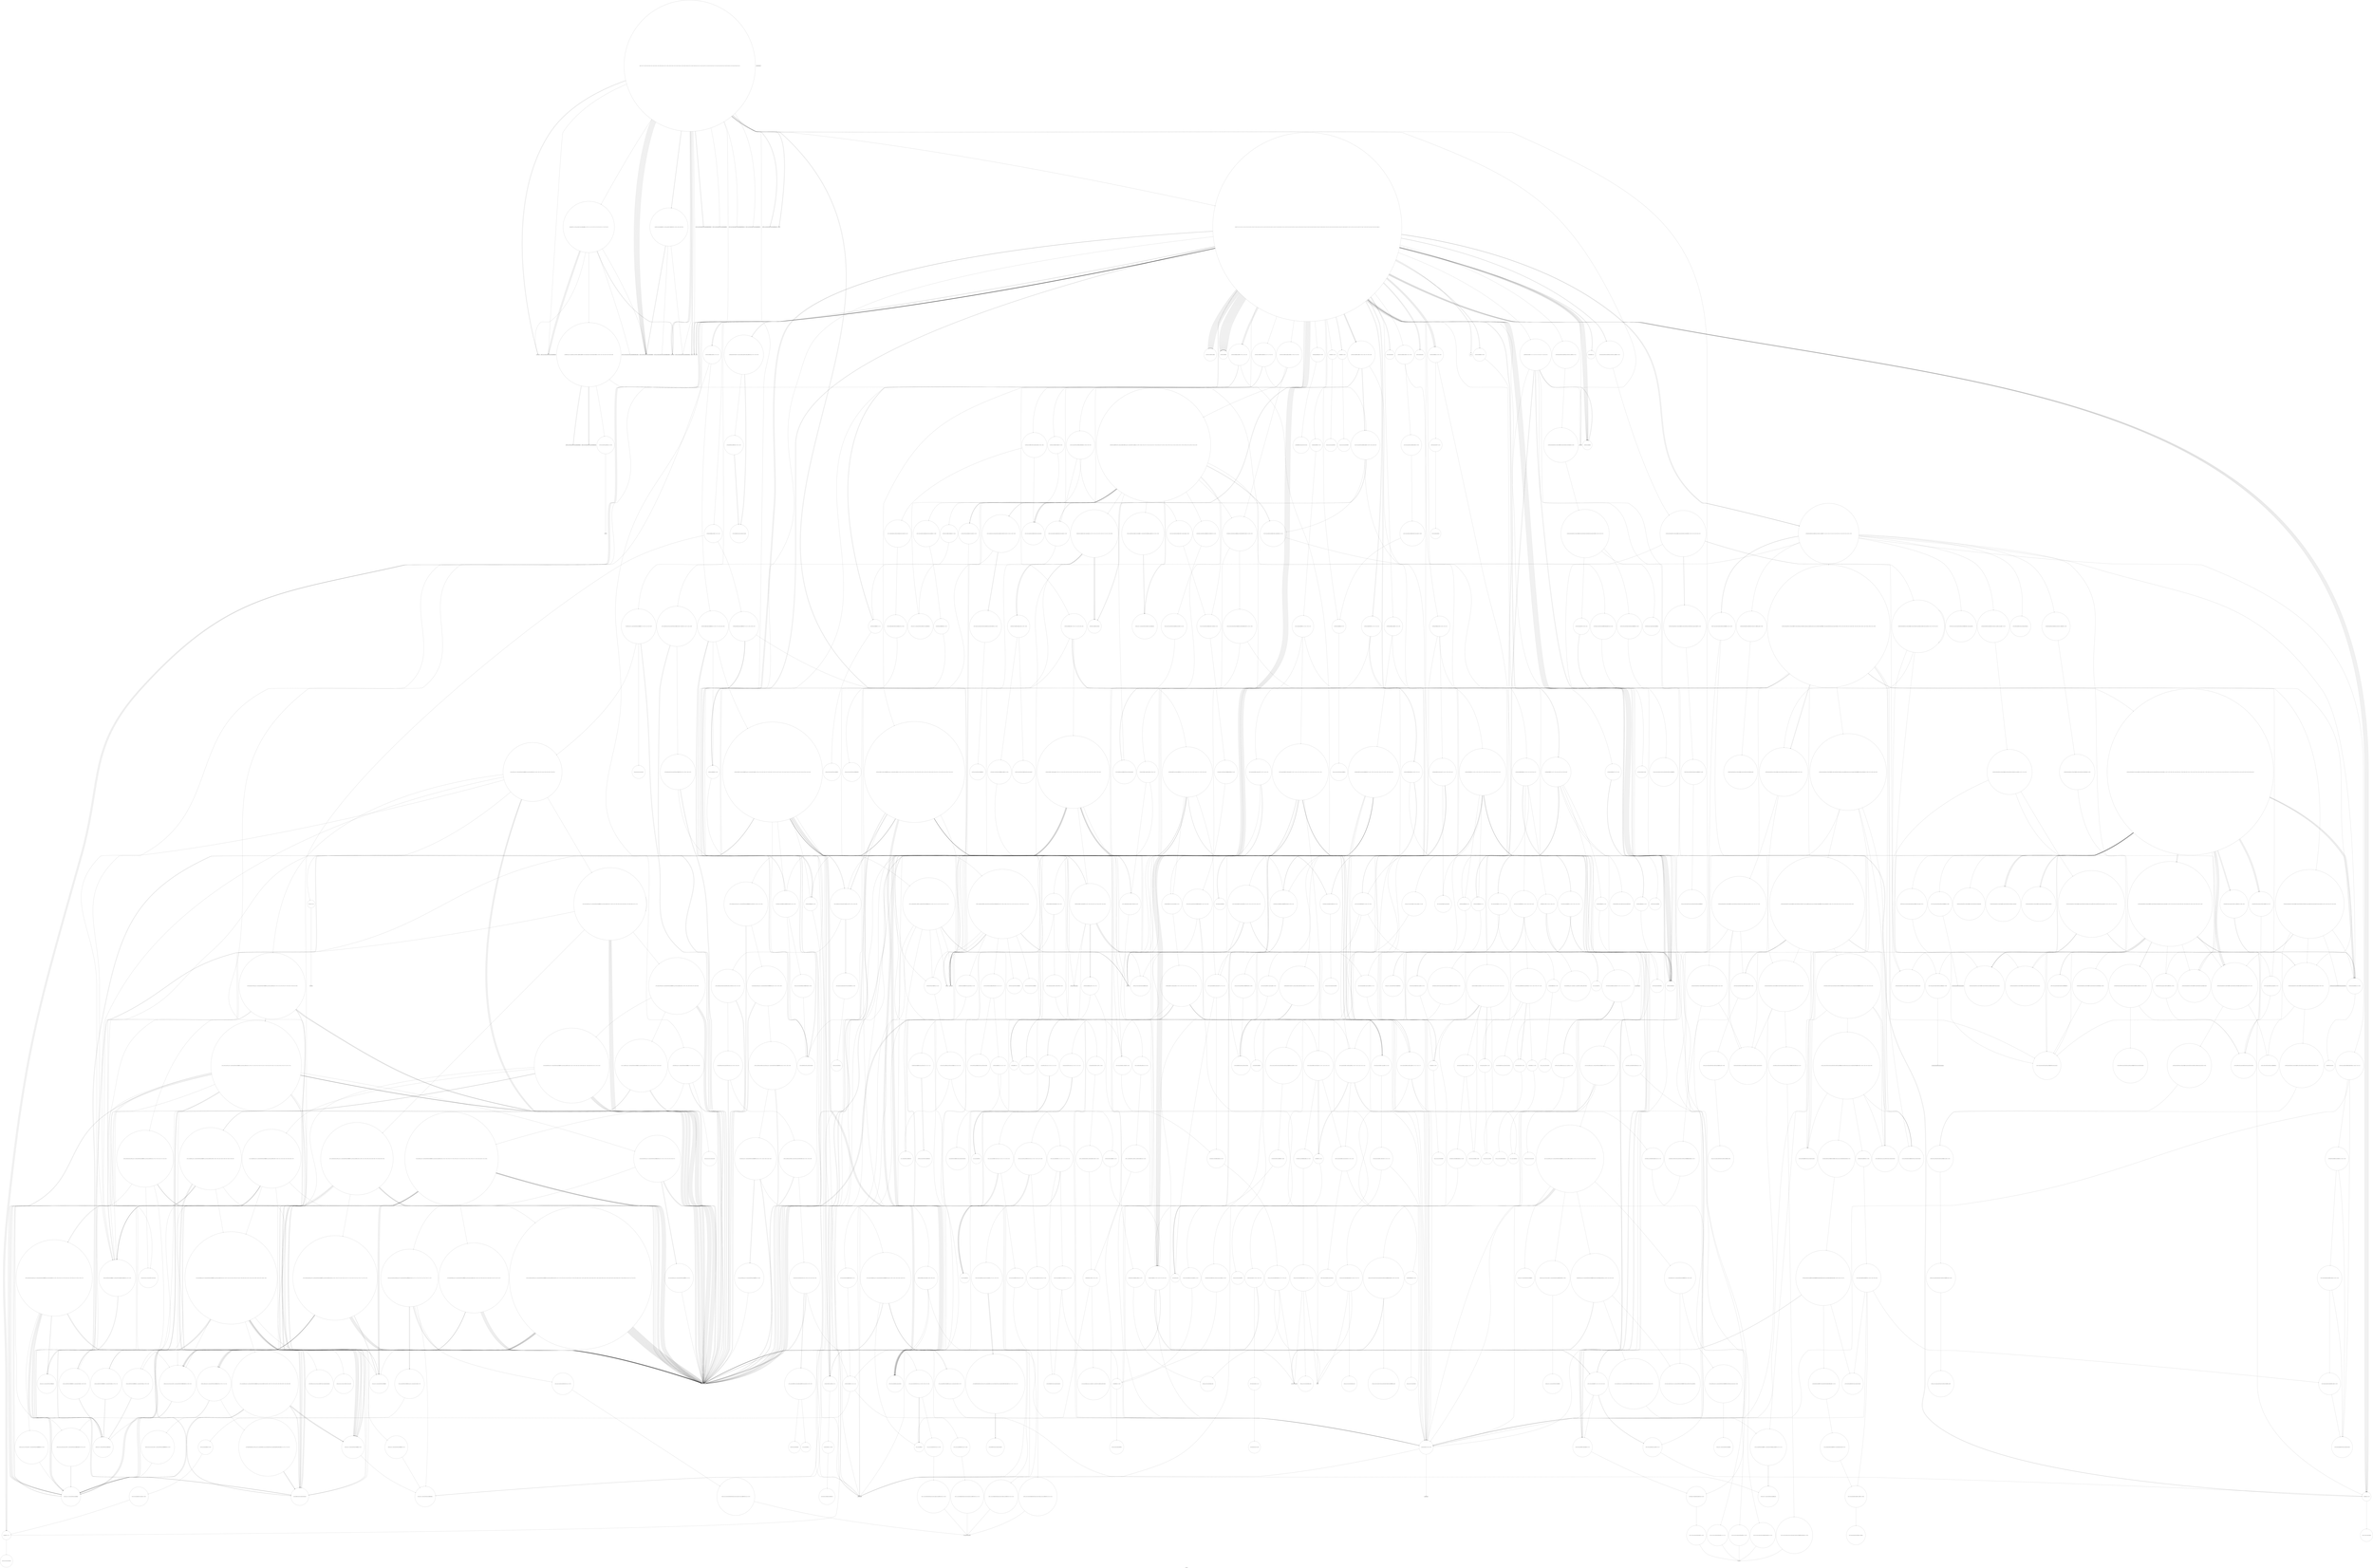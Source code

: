 digraph "Call Graph" {
	label="Call Graph";

	Node0x55d68ed92830 [shape=record,shape=circle,label="{_Z2nei}"];
	Node0x55d68f9ebea0 [shape=record,shape=circle,label="{_ZN9__gnu_cxx13new_allocatorImEC2Ev}"];
	Node0x55d68f9f1540 [shape=record,shape=circle,label="{_ZNKSt6vectorIS_IiSaIiEESaIS1_EE8max_sizeEv|{<s0>1088|<s1>1089}}"];
	Node0x55d68f9f1540:s0 -> Node0x55d68f9f1640[color=black];
	Node0x55d68f9f1540:s1 -> Node0x55d68f9f15c0[color=black];
	Node0x55d68f9eebc0 [shape=record,shape=circle,label="{_ZSt4moveIRSt4pairIiiEEONSt16remove_referenceIT_E4typeEOS4_}"];
	Node0x55d68f9e6200 [shape=record,shape=circle,label="{_ZN9__gnu_cxx13new_allocatorIiE10deallocateEPim|{<s0>505}}"];
	Node0x55d68f9e6200:s0 -> Node0x55d68f9e3de0[color=black];
	Node0x55d68f9e4060 [shape=record,shape=Mrecord,label="{llvm.memcpy.p0i8.p0i8.i64}"];
	Node0x55d68f9e2ee0 [shape=record,shape=circle,label="{_ZSt6uniqueIN9__gnu_cxx17__normal_iteratorIPiSt6vectorIiSaIiEEEEET_S7_S7_|{<s0>203|<s1>204|<s2>205|<s3>206}}"];
	Node0x55d68f9e2ee0:s0 -> Node0x55d68f9e4060[color=black];
	Node0x55d68f9e2ee0:s1 -> Node0x55d68f9e4060[color=black];
	Node0x55d68f9e2ee0:s2 -> Node0x55d68f9e8080[color=black];
	Node0x55d68f9e2ee0:s3 -> Node0x55d68f9e8000[color=black];
	Node0x55d68f9ecca0 [shape=record,shape=circle,label="{_ZNSt11char_traitsIcE7compareEPKcS2_m|{<s0>1292}}"];
	Node0x55d68f9ecca0:s0 -> Node0x55d68f9ecda0[color=black];
	Node0x55d68f9ea320 [shape=record,shape=circle,label="{_ZNSt11_Deque_baseIiSaIiEE11_Deque_implD2Ev|{<s0>1147}}"];
	Node0x55d68f9ea320:s0 -> Node0x55d68f9e2a60[color=black];
	Node0x55d68f9ef9c0 [shape=record,shape=circle,label="{_ZNSt4pairIKS_IiiESt6vectorIiSaIiEEEC2IJOS0_EJEEESt21piecewise_construct_tSt5tupleIJDpT_EES9_IJDpT0_EE|{<s0>961}}"];
	Node0x55d68f9ef9c0:s0 -> Node0x55d68f9efd40[color=black];
	Node0x55d68f9e7000 [shape=record,shape=circle,label="{_ZSt11__sort_heapIN9__gnu_cxx17__normal_iteratorIPiSt6vectorIiSaIiEEEENS0_5__ops15_Iter_less_iterEEvT_S9_RT0_|{<s0>614|<s1>615|<s2>616|<s3>617|<s4>618|<s5>619}}"];
	Node0x55d68f9e7000:s0 -> Node0x55d68f9e2e60[color=black];
	Node0x55d68f9e7000:s1 -> Node0x55d68f9e7680[color=black];
	Node0x55d68f9e7000:s2 -> Node0x55d68f9e4060[color=black];
	Node0x55d68f9e7000:s3 -> Node0x55d68f9e4060[color=black];
	Node0x55d68f9e7000:s4 -> Node0x55d68f9e4060[color=black];
	Node0x55d68f9e7000:s5 -> Node0x55d68f9e7200[color=black];
	Node0x55d68f9e86a0 [shape=record,shape=circle,label="{_ZSt27__uninitialized_default_n_aIPSt6vectorIiSaIiEEmS2_ET_S4_T0_RSaIT1_E|{<s0>407}}"];
	Node0x55d68f9e86a0:s0 -> Node0x55d68f9e87a0[color=black];
	Node0x55d68f9e4d00 [shape=record,shape=circle,label="{_ZNSt6vectorIS_IiSaIiEESaIS1_EED2Ev|{<s0>265|<s1>266|<s2>267|<s3>268|<s4>269}}"];
	Node0x55d68f9e4d00:s0 -> Node0x55d68f9e8720[color=black];
	Node0x55d68f9e4d00:s1 -> Node0x55d68f9e8da0[color=black];
	Node0x55d68f9e4d00:s2 -> Node0x55d68f9e4860[color=black];
	Node0x55d68f9e4d00:s3 -> Node0x55d68f9e4860[color=black];
	Node0x55d68f9e4d00:s4 -> Node0x55d68f9e5680[color=black];
	Node0x55d68f9eb120 [shape=record,shape=circle,label="{_ZNSt5dequeIiSaIiEE12emplace_backIJiEEEvDpOT_|{<s0>1187|<s1>1188|<s2>1189|<s3>1190}}"];
	Node0x55d68f9eb120:s0 -> Node0x55d68f9e8fa0[color=black];
	Node0x55d68f9eb120:s1 -> Node0x55d68f9e8f20[color=black];
	Node0x55d68f9eb120:s2 -> Node0x55d68f9e8fa0[color=black];
	Node0x55d68f9eb120:s3 -> Node0x55d68f9eb1a0[color=black];
	Node0x55d68f9f07c0 [shape=record,shape=Mrecord,label="{_ZSt29_Rb_tree_insert_and_rebalancebPSt18_Rb_tree_node_baseS0_RS_}"];
	Node0x55d68f9e7e00 [shape=record,shape=circle,label="{_ZSt22__copy_move_backward_aILb1EPiS0_ET1_T0_S2_S1_|{<s0>780}}"];
	Node0x55d68f9e7e00:s0 -> Node0x55d68f9e7f00[color=black];
	Node0x55d68f9e94a0 [shape=record,shape=circle,label="{_ZNSt12_Vector_baseIiSaIiEE13_M_deallocateEPim|{<s0>472}}"];
	Node0x55d68f9e94a0:s0 -> Node0x55d68f9e6180[color=black];
	Node0x55d68f9e5b00 [shape=record,shape=circle,label="{_ZSt7forwardIRiEOT_RNSt16remove_referenceIS1_E4typeE}"];
	Node0x55d68ed928b0 [shape=record,shape=circle,label="{_Z3firiiRKSt6vectorIiSaIiEE|{<s0>1|<s1>2|<s2>3|<s3>4|<s4>5|<s5>6|<s6>7|<s7>8|<s8>9|<s9>10}}"];
	Node0x55d68ed928b0:s0 -> Node0x55d68f9e21e0[color=black];
	Node0x55d68ed928b0:s1 -> Node0x55d68f9e2260[color=black];
	Node0x55d68ed928b0:s2 -> Node0x55d68f9e23e0[color=black];
	Node0x55d68ed928b0:s3 -> Node0x55d68f9e2460[color=black];
	Node0x55d68ed928b0:s4 -> Node0x55d68f9e2360[color=black];
	Node0x55d68ed928b0:s5 -> Node0x55d68f9e23e0[color=black];
	Node0x55d68ed928b0:s6 -> Node0x55d68f9e22e0[color=black];
	Node0x55d68ed928b0:s7 -> Node0x55d68f9e24e0[color=black];
	Node0x55d68ed928b0:s8 -> Node0x55d68f9e21e0[color=black];
	Node0x55d68ed928b0:s9 -> Node0x55d68f9e24e0[color=black];
	Node0x55d68f9ebf20 [shape=record,shape=circle,label="{_ZSt4moveIRSaImEEONSt16remove_referenceIT_E4typeEOS3_}"];
	Node0x55d68f9f15c0 [shape=record,shape=circle,label="{_ZNSt16allocator_traitsISaISt6vectorIiSaIiEEEE8max_sizeERKS3_|{<s0>1090}}"];
	Node0x55d68f9f15c0:s0 -> Node0x55d68f9e8520[color=black];
	Node0x55d68f9eec40 [shape=record,shape=circle,label="{_ZNSt8_Rb_treeISt4pairIiiES0_IKS1_St6vectorIiSaIiEEESt10_Select1stIS6_ESt4lessIS1_ESaIS6_EE11lower_boundERS2_|{<s0>872|<s1>873|<s2>874}}"];
	Node0x55d68f9eec40:s0 -> Node0x55d68f9e5e00[color=black];
	Node0x55d68f9eec40:s1 -> Node0x55d68f9eed40[color=black];
	Node0x55d68f9eec40:s2 -> Node0x55d68f9eecc0[color=black];
	Node0x55d68f9e6280 [shape=record,shape=circle,label="{_ZN9__gnu_cxx13new_allocatorIiEC2Ev}"];
	Node0x55d68f9e40e0 [shape=record,shape=circle,label="{_ZN9__gnu_cxx5__ops15__iter_less_valEv}"];
	Node0x55d68f9e2f60 [shape=record,shape=circle,label="{_ZNSt6vectorIS_IiSaIiEESaIS1_EEC2Ev|{<s0>207|<s1>208}}"];
	Node0x55d68f9e2f60:s0 -> Node0x55d68f9ee340[color=black];
	Node0x55d68f9e2f60:s1 -> Node0x55d68f9e5680[color=black];
	Node0x55d68f9ecd20 [shape=record,shape=Mrecord,label="{_ZNKSt7__cxx1112basic_stringIcSt11char_traitsIcESaIcEE4dataEv}"];
	Node0x55d68f9ea3a0 [shape=record,shape=circle,label="{_ZNSt15_Deque_iteratorIiRiPiEC2Ev}"];
	Node0x55d68f9efa40 [shape=record,shape=circle,label="{_ZNSt11_Tuple_implILm0EJOSt4pairIiiEEEC2EOS3_|{<s0>962|<s1>963|<s2>964|<s3>965}}"];
	Node0x55d68f9efa40:s0 -> Node0x55d68f9efb40[color=black];
	Node0x55d68f9efa40:s1 -> Node0x55d68f9efac0[color=black];
	Node0x55d68f9efa40:s2 -> Node0x55d68f9efbc0[color=black];
	Node0x55d68f9efa40:s3 -> Node0x55d68f9e5680[color=black];
	Node0x55d68f9e7080 [shape=record,shape=circle,label="{_ZSt11__make_heapIN9__gnu_cxx17__normal_iteratorIPiSt6vectorIiSaIiEEEENS0_5__ops15_Iter_less_iterEEvT_S9_RT0_|{<s0>620|<s1>621|<s2>622|<s3>623|<s4>624|<s5>625|<s6>626|<s7>627}}"];
	Node0x55d68f9e7080:s0 -> Node0x55d68f9e2e60[color=black];
	Node0x55d68f9e7080:s1 -> Node0x55d68f9e2e60[color=black];
	Node0x55d68f9e7080:s2 -> Node0x55d68f9e7300[color=black];
	Node0x55d68f9e7080:s3 -> Node0x55d68f9e7380[color=black];
	Node0x55d68f9e7080:s4 -> Node0x55d68f9e8ea0[color=black];
	Node0x55d68f9e7080:s5 -> Node0x55d68f9e4060[color=black];
	Node0x55d68f9e7080:s6 -> Node0x55d68f9e8ea0[color=black];
	Node0x55d68f9e7080:s7 -> Node0x55d68f9e7400[color=black];
	Node0x55d68f9e8720 [shape=record,shape=circle,label="{_ZNSt12_Vector_baseISt6vectorIiSaIiEESaIS2_EE19_M_get_Tp_allocatorEv}"];
	Node0x55d68f9e4d80 [shape=record,shape=circle,label="{_Z8endsWithNSt7__cxx1112basic_stringIcSt11char_traitsIcESaIcEEES4_|{<s0>270|<s1>271|<s2>272|<s3>273|<s4>274|<s5>275|<s6>276|<s7>277|<s8>278|<s9>279}}"];
	Node0x55d68f9e4d80:s0 -> Node0x55d68f9e4e00[color=black];
	Node0x55d68f9e4d80:s1 -> Node0x55d68f9e4e00[color=black];
	Node0x55d68f9e4d80:s2 -> Node0x55d68f9e4e00[color=black];
	Node0x55d68f9e4d80:s3 -> Node0x55d68f9e4e00[color=black];
	Node0x55d68f9e4d80:s4 -> Node0x55d68f9e4f00[color=black];
	Node0x55d68f9e4d80:s5 -> Node0x55d68f9e4f80[color=black];
	Node0x55d68f9e4d80:s6 -> Node0x55d68f9e4e80[color=black];
	Node0x55d68f9e4d80:s7 -> Node0x55d68f9e5000[color=black];
	Node0x55d68f9e4d80:s8 -> Node0x55d68f9e5080[color=black];
	Node0x55d68f9e4d80:s9 -> Node0x55d68f9e5080[color=black];
	Node0x55d68f9eb1a0 [shape=record,shape=circle,label="{_ZNSt5dequeIiSaIiEE16_M_push_back_auxIJiEEEvDpOT_|{<s0>1191|<s1>1192|<s2>1193|<s3>1194|<s4>1195|<s5>1196|<s6>1197|<s7>1198|<s8>1199|<s9>1200}}"];
	Node0x55d68f9eb1a0:s0 -> Node0x55d68f9eb220[color=black];
	Node0x55d68f9eb1a0:s1 -> Node0x55d68f9eab20[color=black];
	Node0x55d68f9eb1a0:s2 -> Node0x55d68f9e8fa0[color=black];
	Node0x55d68f9eb1a0:s3 -> Node0x55d68f9e8f20[color=black];
	Node0x55d68f9eb1a0:s4 -> Node0x55d68f9ea620[color=black];
	Node0x55d68f9eb1a0:s5 -> Node0x55d68f9e5580[color=black];
	Node0x55d68f9eb1a0:s6 -> Node0x55d68f9eac20[color=black];
	Node0x55d68f9eb1a0:s7 -> Node0x55d68f9e8a20[color=black];
	Node0x55d68f9eb1a0:s8 -> Node0x55d68f9e5600[color=black];
	Node0x55d68f9eb1a0:s9 -> Node0x55d68f9e5680[color=black];
	Node0x55d68f9f0840 [shape=record,shape=circle,label="{_ZNSt5tupleIJOSt4pairIiiEEEC2IJS1_ELb1EEEDpOT_|{<s0>1002|<s1>1003}}"];
	Node0x55d68f9f0840:s0 -> Node0x55d68f9efcc0[color=black];
	Node0x55d68f9f0840:s1 -> Node0x55d68f9f08c0[color=black];
	Node0x55d68f9e7e80 [shape=record,shape=circle,label="{_ZSt12__niter_baseIPiSt6vectorIiSaIiEEET_N9__gnu_cxx17__normal_iteratorIS4_T0_EE|{<s0>781}}"];
	Node0x55d68f9e7e80:s0 -> Node0x55d68f9e92a0[color=black];
	Node0x55d68f9e9520 [shape=record,shape=circle,label="{_ZNKSt6vectorIiSaIiEE8max_sizeEv|{<s0>473|<s1>474}}"];
	Node0x55d68f9e9520:s0 -> Node0x55d68f9e9720[color=black];
	Node0x55d68f9e9520:s1 -> Node0x55d68f9e96a0[color=black];
	Node0x55d68f9e5b80 [shape=record,shape=circle,label="{_ZNSt4pairIiiEC2IRiS2_Lb1EEEOT_OT0_|{<s0>341|<s1>342}}"];
	Node0x55d68f9e5b80:s0 -> Node0x55d68f9e5b00[color=black];
	Node0x55d68f9e5b80:s1 -> Node0x55d68f9e5b00[color=black];
	Node0x55d68f9e21e0 [shape=record,shape=circle,label="{_ZNKSt6vectorIiSaIiEE4sizeEv}"];
	Node0x55d68f9ebfa0 [shape=record,shape=circle,label="{_ZNSaImEC2ERKS_|{<s0>1260}}"];
	Node0x55d68f9ebfa0:s0 -> Node0x55d68f9ec0a0[color=black];
	Node0x55d68f9f1640 [shape=record,shape=circle,label="{_ZNKSt12_Vector_baseISt6vectorIiSaIiEESaIS2_EE19_M_get_Tp_allocatorEv}"];
	Node0x55d68f9eecc0 [shape=record,shape=circle,label="{_ZNSt8_Rb_treeISt4pairIiiES0_IKS1_St6vectorIiSaIiEEESt10_Select1stIS6_ESt4lessIS1_ESaIS6_EE14_M_lower_boundEPSt13_Rb_tree_nodeIS6_EPSt18_Rb_tree_node_baseRS2_|{<s0>875|<s1>876|<s2>877|<s3>878|<s4>879}}"];
	Node0x55d68f9eecc0:s0 -> Node0x55d68f9eedc0[color=black];
	Node0x55d68f9eecc0:s1 -> Node0x55d68f9ee940[color=black];
	Node0x55d68f9eecc0:s2 -> Node0x55d68f9e5f80[color=black];
	Node0x55d68f9eecc0:s3 -> Node0x55d68f9e5f00[color=black];
	Node0x55d68f9eecc0:s4 -> Node0x55d68f9eee40[color=black];
	Node0x55d68f9e6300 [shape=record,shape=circle,label="{_ZN9__gnu_cxx13new_allocatorIiED2Ev}"];
	Node0x55d68f9e4160 [shape=record,shape=circle,label="{_ZSt8distanceIN9__gnu_cxx17__normal_iteratorIPKiSt6vectorIiSaIiEEEEENSt15iterator_traitsIT_E15difference_typeES9_S9_|{<s0>380|<s1>381|<s2>382|<s3>383}}"];
	Node0x55d68f9e4160:s0 -> Node0x55d68f9e4060[color=black];
	Node0x55d68f9e4160:s1 -> Node0x55d68f9e4060[color=black];
	Node0x55d68f9e4160:s2 -> Node0x55d68f9e43e0[color=black];
	Node0x55d68f9e4160:s3 -> Node0x55d68f9e4360[color=black];
	Node0x55d68f9e2fe0 [shape=record,shape=circle,label="{_ZNSt6vectorIiSaIiEEC2EmRKiRKS0_|{<s0>209|<s1>210|<s2>211}}"];
	Node0x55d68f9e2fe0:s0 -> Node0x55d68f9e6380[color=black];
	Node0x55d68f9e2fe0:s1 -> Node0x55d68f9ee440[color=black];
	Node0x55d68f9e2fe0:s2 -> Node0x55d68f9e6480[color=black];
	Node0x55d68f9ecda0 [shape=record,shape=Mrecord,label="{memcmp}"];
	Node0x55d68f9ea420 [shape=record,shape=circle,label="{_ZSt16__deque_buf_sizem}"];
	Node0x55d68f9efac0 [shape=record,shape=circle,label="{_ZSt7forwardIOSt4pairIiiEEOT_RNSt16remove_referenceIS3_E4typeE}"];
	Node0x55d68f9e7100 [shape=record,shape=circle,label="{_ZN9__gnu_cxxltIPiSt6vectorIiSaIiEEEEbRKNS_17__normal_iteratorIT_T0_EESA_|{<s0>628|<s1>629}}"];
	Node0x55d68f9e7100:s0 -> Node0x55d68f9e92a0[color=black];
	Node0x55d68f9e7100:s1 -> Node0x55d68f9e92a0[color=black];
	Node0x55d68f9e87a0 [shape=record,shape=circle,label="{_ZSt25__uninitialized_default_nIPSt6vectorIiSaIiEEmET_S4_T0_|{<s0>408}}"];
	Node0x55d68f9e87a0:s0 -> Node0x55d68f9e8820[color=black];
	Node0x55d68f9e4e00 [shape=record,shape=Mrecord,label="{_ZNKSt7__cxx1112basic_stringIcSt11char_traitsIcESaIcEE6lengthEv}"];
	Node0x55d68f9eb220 [shape=record,shape=circle,label="{_ZNSt5dequeIiSaIiEE22_M_reserve_map_at_backEm|{<s0>1201}}"];
	Node0x55d68f9eb220:s0 -> Node0x55d68f9eb2a0[color=black];
	Node0x55d68f9f08c0 [shape=record,shape=circle,label="{_ZNSt11_Tuple_implILm0EJOSt4pairIiiEEEC2IS1_EEOT_|{<s0>1004|<s1>1005}}"];
	Node0x55d68f9f08c0:s0 -> Node0x55d68f9efcc0[color=black];
	Node0x55d68f9f08c0:s1 -> Node0x55d68f9efbc0[color=black];
	Node0x55d68f9e7f00 [shape=record,shape=circle,label="{_ZNSt20__copy_move_backwardILb1ELb1ESt26random_access_iterator_tagE13__copy_move_bIiEEPT_PKS3_S6_S4_|{<s0>782}}"];
	Node0x55d68f9e7f00:s0 -> Node0x55d68f9e9e20[color=black];
	Node0x55d68f9e95a0 [shape=record,shape=Mrecord,label="{_ZSt20__throw_length_errorPKc}"];
	Node0x55d68f9e5c00 [shape=record,shape=circle,label="{_ZSt7forwardIRKiEOT_RNSt16remove_referenceIS2_E4typeE}"];
	Node0x55d68f9e2260 [shape=record,shape=Mrecord,label="{__assert_fail}"];
	Node0x55d68f9ec020 [shape=record,shape=circle,label="{_ZNSt13_Bit_iteratorC2Ev|{<s0>1261}}"];
	Node0x55d68f9ec020:s0 -> Node0x55d68f9ec120[color=black];
	Node0x55d68f9f16c0 [shape=record,shape=circle,label="{_ZN9__gnu_cxx17__normal_iteratorIPSt6vectorIiSaIiEES1_IS3_SaIS3_EEEC2ERKS4_}"];
	Node0x55d68f9eed40 [shape=record,shape=circle,label="{_ZNSt8_Rb_treeISt4pairIiiES0_IKS1_St6vectorIiSaIiEEESt10_Select1stIS6_ESt4lessIS1_ESaIS6_EE6_M_endEv}"];
	Node0x55d68f9e6380 [shape=record,shape=circle,label="{_ZNSt12_Vector_baseIiSaIiEEC2EmRKS0_|{<s0>506|<s1>507|<s2>508}}"];
	Node0x55d68f9e6380:s0 -> Node0x55d68f9e6500[color=black];
	Node0x55d68f9e6380:s1 -> Node0x55d68f9e6580[color=black];
	Node0x55d68f9e6380:s2 -> Node0x55d68f9e6600[color=black];
	Node0x55d68f9e41e0 [shape=record,shape=circle,label="{_ZSt7advanceIN9__gnu_cxx17__normal_iteratorIPKiSt6vectorIiSaIiEEEElEvRT_T0_|{<s0>384|<s1>385}}"];
	Node0x55d68f9e41e0:s0 -> Node0x55d68f9e43e0[color=black];
	Node0x55d68f9e41e0:s1 -> Node0x55d68f9e4460[color=black];
	Node0x55d68f9e3060 [shape=record,shape=circle,label="{_ZNSt3mapISt4pairIiiESt6vectorIiSaIiEESt4lessIS1_ESaIS0_IKS1_S4_EEEC2Ev|{<s0>212}}"];
	Node0x55d68f9e3060:s0 -> Node0x55d68f9e5780[color=black];
	Node0x55d68f9ece20 [shape=record,shape=Mrecord,label="{_ZNSt7__cxx1112basic_stringIcSt11char_traitsIcESaIcEE6appendEPKc}"];
	Node0x55d68f9ea4a0 [shape=record,shape=circle,label="{_ZNSt11_Deque_baseIiSaIiEE15_M_allocate_mapEm|{<s0>1148|<s1>1149|<s2>1150|<s3>1151}}"];
	Node0x55d68f9ea4a0:s0 -> Node0x55d68f9ea6a0[color=black];
	Node0x55d68f9ea4a0:s1 -> Node0x55d68f9ea720[color=black];
	Node0x55d68f9ea4a0:s2 -> Node0x55d68f9ea7a0[color=black];
	Node0x55d68f9ea4a0:s3 -> Node0x55d68f9ea7a0[color=black];
	Node0x55d68f9efb40 [shape=record,shape=circle,label="{_ZNSt11_Tuple_implILm0EJOSt4pairIiiEEE7_M_headERS3_|{<s0>966}}"];
	Node0x55d68f9efb40:s0 -> Node0x55d68f9efc40[color=black];
	Node0x55d68f9e7180 [shape=record,shape=circle,label="{_ZNK9__gnu_cxx5__ops15_Iter_less_iterclINS_17__normal_iteratorIPiSt6vectorIiSaIiEEEES8_EEbT_T0_|{<s0>630|<s1>631}}"];
	Node0x55d68f9e7180:s0 -> Node0x55d68f9e7380[color=black];
	Node0x55d68f9e7180:s1 -> Node0x55d68f9e7380[color=black];
	Node0x55d68f9e8820 [shape=record,shape=circle,label="{_ZNSt27__uninitialized_default_n_1ILb0EE18__uninit_default_nIPSt6vectorIiSaIiEEmEET_S6_T0_|{<s0>409|<s1>410|<s2>411|<s3>412|<s4>413|<s5>414|<s6>415|<s7>416}}"];
	Node0x55d68f9e8820:s0 -> Node0x55d68f9e8920[color=black];
	Node0x55d68f9e8820:s1 -> Node0x55d68f9e88a0[color=black];
	Node0x55d68f9e8820:s2 -> Node0x55d68f9e5580[color=black];
	Node0x55d68f9e8820:s3 -> Node0x55d68f9e89a0[color=black];
	Node0x55d68f9e8820:s4 -> Node0x55d68f9e8a20[color=black];
	Node0x55d68f9e8820:s5 -> Node0x55d68f9e5600[color=black];
	Node0x55d68f9e8820:s6 -> Node0x55d68f9e8aa0[color=black];
	Node0x55d68f9e8820:s7 -> Node0x55d68f9e5680[color=black];
	Node0x55d68f9e4e80 [shape=record,shape=circle,label="{_ZSteqIcEN9__gnu_cxx11__enable_ifIXsr9__is_charIT_EE7__valueEbE6__typeERKNSt7__cxx1112basic_stringIS2_St11char_traitsIS2_ESaIS2_EEESC_|{<s0>280|<s1>281|<s2>282|<s3>283|<s4>284|<s5>285|<s6>286}}"];
	Node0x55d68f9e4e80:s0 -> Node0x55d68f9ecc20[color=black];
	Node0x55d68f9e4e80:s1 -> Node0x55d68f9ecc20[color=black];
	Node0x55d68f9e4e80:s2 -> Node0x55d68f9ecd20[color=black];
	Node0x55d68f9e4e80:s3 -> Node0x55d68f9ecd20[color=black];
	Node0x55d68f9e4e80:s4 -> Node0x55d68f9ecc20[color=black];
	Node0x55d68f9e4e80:s5 -> Node0x55d68f9ecca0[color=black];
	Node0x55d68f9e4e80:s6 -> Node0x55d68f9e5680[color=black];
	Node0x55d68f9eb2a0 [shape=record,shape=circle,label="{_ZNSt5dequeIiSaIiEE17_M_reallocate_mapEmb|{<s0>1202|<s1>1203|<s2>1204|<s3>1205|<s4>1206|<s5>1207|<s6>1208|<s7>1209}}"];
	Node0x55d68f9eb2a0:s0 -> Node0x55d68f9eb320[color=black];
	Node0x55d68f9eb2a0:s1 -> Node0x55d68f9eb3a0[color=black];
	Node0x55d68f9eb2a0:s2 -> Node0x55d68f9e9620[color=black];
	Node0x55d68f9eb2a0:s3 -> Node0x55d68f9ea4a0[color=black];
	Node0x55d68f9eb2a0:s4 -> Node0x55d68f9eb320[color=black];
	Node0x55d68f9eb2a0:s5 -> Node0x55d68f9ea5a0[color=black];
	Node0x55d68f9eb2a0:s6 -> Node0x55d68f9ea620[color=black];
	Node0x55d68f9eb2a0:s7 -> Node0x55d68f9ea620[color=black];
	Node0x55d68f9f0940 [shape=record,shape=circle,label="{_ZNSt16allocator_traitsISaISt6vectorIiSaIiEEEE9constructIS2_JRKS2_EEEvRS3_PT_DpOT0_|{<s0>1006|<s1>1007}}"];
	Node0x55d68f9f0940:s0 -> Node0x55d68f9f0b40[color=black];
	Node0x55d68f9f0940:s1 -> Node0x55d68f9f0ac0[color=black];
	Node0x55d68f9e7f80 [shape=record,shape=circle,label="{_ZNK9__gnu_cxx5__ops14_Val_less_iterclIiNS_17__normal_iteratorIPiSt6vectorIiSaIiEEEEEEbRT_T0_|{<s0>783}}"];
	Node0x55d68f9e7f80:s0 -> Node0x55d68f9e7380[color=black];
	Node0x55d68f9e9620 [shape=record,shape=circle,label="{_ZSt3maxImERKT_S2_S2_}"];
	Node0x55d68f9e5c80 [shape=record,shape=circle,label="{_ZNSt4pairIiiEC2IiiLb1EEERKiS3_}"];
	Node0x55d68f9e22e0 [shape=record,shape=circle,label="{_ZN9__gnu_cxxmiIPKiSt6vectorIiSaIiEEEENS_17__normal_iteratorIT_T0_E15difference_typeERKS9_SC_|{<s0>11|<s1>12}}"];
	Node0x55d68f9e22e0:s0 -> Node0x55d68f9e45e0[color=black];
	Node0x55d68f9e22e0:s1 -> Node0x55d68f9e45e0[color=black];
	Node0x55d68f9ec0a0 [shape=record,shape=circle,label="{_ZN9__gnu_cxx13new_allocatorImEC2ERKS1_}"];
	Node0x55d68f9f1740 [shape=record,shape=circle,label="{_ZSt22__uninitialized_copy_aISt13move_iteratorIPSt6vectorIiSaIiEEES4_S3_ET0_T_S7_S6_RSaIT1_E|{<s0>1091|<s1>1092|<s2>1093}}"];
	Node0x55d68f9f1740:s0 -> Node0x55d68f9e4060[color=black];
	Node0x55d68f9f1740:s1 -> Node0x55d68f9e4060[color=black];
	Node0x55d68f9f1740:s2 -> Node0x55d68f9f1840[color=black];
	Node0x55d68f9eedc0 [shape=record,shape=circle,label="{_ZNSt8_Rb_treeISt4pairIiiES0_IKS1_St6vectorIiSaIiEEESt10_Select1stIS6_ESt4lessIS1_ESaIS6_EE6_S_keyEPKSt13_Rb_tree_nodeIS6_E|{<s0>880|<s1>881}}"];
	Node0x55d68f9eedc0:s0 -> Node0x55d68f9eef40[color=black];
	Node0x55d68f9eedc0:s1 -> Node0x55d68f9eeec0[color=black];
	Node0x55d68f9e6400 [shape=record,shape=circle,label="{_ZNSt6vectorIiSaIiEE21_M_default_initializeEm|{<s0>509|<s1>510}}"];
	Node0x55d68f9e6400:s0 -> Node0x55d68f9e9320[color=black];
	Node0x55d68f9e6400:s1 -> Node0x55d68f9e6700[color=black];
	Node0x55d68f9e4260 [shape=record,shape=circle,label="{_ZNK9__gnu_cxx5__ops14_Iter_less_valclINS_17__normal_iteratorIPKiSt6vectorIiSaIiEEEES4_EEbT_RT0_|{<s0>386}}"];
	Node0x55d68f9e4260:s0 -> Node0x55d68f9e4560[color=black];
	Node0x55d68f9e30e0 [shape=record,shape=circle,label="{_ZNSt6vectorIiSaIiEEC2Ev|{<s0>213|<s1>214}}"];
	Node0x55d68f9e30e0:s0 -> Node0x55d68f9ee640[color=black];
	Node0x55d68f9e30e0:s1 -> Node0x55d68f9e5680[color=black];
	Node0x55d68f9ea520 [shape=record,shape=circle,label="{_ZNSt11_Deque_baseIiSaIiEE15_M_create_nodesEPPiS3_|{<s0>1152|<s1>1153|<s2>1154|<s3>1155|<s4>1156|<s5>1157}}"];
	Node0x55d68f9ea520:s0 -> Node0x55d68f9eab20[color=black];
	Node0x55d68f9ea520:s1 -> Node0x55d68f9e5580[color=black];
	Node0x55d68f9ea520:s2 -> Node0x55d68f9eaba0[color=black];
	Node0x55d68f9ea520:s3 -> Node0x55d68f9e8a20[color=black];
	Node0x55d68f9ea520:s4 -> Node0x55d68f9e5600[color=black];
	Node0x55d68f9ea520:s5 -> Node0x55d68f9e5680[color=black];
	Node0x55d68f9efbc0 [shape=record,shape=circle,label="{_ZNSt10_Head_baseILm0EOSt4pairIiiELb0EEC2IS1_EEOT_|{<s0>967}}"];
	Node0x55d68f9efbc0:s0 -> Node0x55d68f9efcc0[color=black];
	Node0x55d68f9e7200 [shape=record,shape=circle,label="{_ZSt10__pop_heapIN9__gnu_cxx17__normal_iteratorIPiSt6vectorIiSaIiEEEENS0_5__ops15_Iter_less_iterEEvT_S9_S9_RT0_|{<s0>632|<s1>633|<s2>634|<s3>635|<s4>636|<s5>637|<s6>638|<s7>639|<s8>640}}"];
	Node0x55d68f9e7200:s0 -> Node0x55d68f9e7380[color=black];
	Node0x55d68f9e7200:s1 -> Node0x55d68f9e8ea0[color=black];
	Node0x55d68f9e7200:s2 -> Node0x55d68f9e7380[color=black];
	Node0x55d68f9e7200:s3 -> Node0x55d68f9e8ea0[color=black];
	Node0x55d68f9e7200:s4 -> Node0x55d68f9e7380[color=black];
	Node0x55d68f9e7200:s5 -> Node0x55d68f9e4060[color=black];
	Node0x55d68f9e7200:s6 -> Node0x55d68f9e2e60[color=black];
	Node0x55d68f9e7200:s7 -> Node0x55d68f9e8ea0[color=black];
	Node0x55d68f9e7200:s8 -> Node0x55d68f9e7400[color=black];
	Node0x55d68f9e88a0 [shape=record,shape=circle,label="{_ZSt10_ConstructISt6vectorIiSaIiEEJEEvPT_DpOT0_|{<s0>417}}"];
	Node0x55d68f9e88a0:s0 -> Node0x55d68f9e30e0[color=black];
	Node0x55d68f9e4f00 [shape=record,shape=Mrecord,label="{_ZNSaIcEC1Ev}"];
	Node0x55d68f9eb320 [shape=record,shape=circle,label="{_ZSt4copyIPPiS1_ET0_T_S3_S2_|{<s0>1210|<s1>1211|<s2>1212}}"];
	Node0x55d68f9eb320:s0 -> Node0x55d68f9eb4a0[color=black];
	Node0x55d68f9eb320:s1 -> Node0x55d68f9eb4a0[color=black];
	Node0x55d68f9eb320:s2 -> Node0x55d68f9eb420[color=black];
	Node0x55d68f9f09c0 [shape=record,shape=circle,label="{_ZNSt6vectorIS_IiSaIiEESaIS1_EE17_M_realloc_insertIJRKS1_EEEvN9__gnu_cxx17__normal_iteratorIPS1_S3_EEDpOT_|{<s0>1008|<s1>1009|<s2>1010|<s3>1011|<s4>1012|<s5>1013|<s6>1014|<s7>1015|<s8>1016|<s9>1017|<s10>1018|<s11>1019|<s12>1020|<s13>1021|<s14>1022|<s15>1023|<s16>1024|<s17>1025|<s18>1026|<s19>1027|<s20>1028|<s21>1029|<s22>1030}}"];
	Node0x55d68f9f09c0:s0 -> Node0x55d68f9f1240[color=black];
	Node0x55d68f9f09c0:s1 -> Node0x55d68f9f1340[color=black];
	Node0x55d68f9f09c0:s2 -> Node0x55d68f9f12c0[color=black];
	Node0x55d68f9f09c0:s3 -> Node0x55d68f9e83a0[color=black];
	Node0x55d68f9f09c0:s4 -> Node0x55d68f9f0b40[color=black];
	Node0x55d68f9f09c0:s5 -> Node0x55d68f9f0940[color=black];
	Node0x55d68f9f09c0:s6 -> Node0x55d68f9f1440[color=black];
	Node0x55d68f9f09c0:s7 -> Node0x55d68f9e8720[color=black];
	Node0x55d68f9f09c0:s8 -> Node0x55d68f9f13c0[color=black];
	Node0x55d68f9f09c0:s9 -> Node0x55d68f9f1440[color=black];
	Node0x55d68f9f09c0:s10 -> Node0x55d68f9e8720[color=black];
	Node0x55d68f9f09c0:s11 -> Node0x55d68f9f13c0[color=black];
	Node0x55d68f9f09c0:s12 -> Node0x55d68f9e5580[color=black];
	Node0x55d68f9f09c0:s13 -> Node0x55d68f9f14c0[color=black];
	Node0x55d68f9f09c0:s14 -> Node0x55d68f9e5600[color=black];
	Node0x55d68f9f09c0:s15 -> Node0x55d68f9e8720[color=black];
	Node0x55d68f9f09c0:s16 -> Node0x55d68f9e8da0[color=black];
	Node0x55d68f9f09c0:s17 -> Node0x55d68f9e8c20[color=black];
	Node0x55d68f9f09c0:s18 -> Node0x55d68f9e8a20[color=black];
	Node0x55d68f9f09c0:s19 -> Node0x55d68f9e8720[color=black];
	Node0x55d68f9f09c0:s20 -> Node0x55d68f9e8da0[color=black];
	Node0x55d68f9f09c0:s21 -> Node0x55d68f9e8c20[color=black];
	Node0x55d68f9f09c0:s22 -> Node0x55d68f9e5680[color=black];
	Node0x55d68f9e8000 [shape=record,shape=circle,label="{_ZSt8__uniqueIN9__gnu_cxx17__normal_iteratorIPiSt6vectorIiSaIiEEEENS0_5__ops19_Iter_equal_to_iterEET_S9_S9_T0_|{<s0>784|<s1>785|<s2>786|<s3>787|<s4>788|<s5>789|<s6>790|<s7>791|<s8>792|<s9>793|<s10>794|<s11>795|<s12>796|<s13>797|<s14>798|<s15>799|<s16>800|<s17>801|<s18>802}}"];
	Node0x55d68f9e8000:s0 -> Node0x55d68f9e4060[color=black];
	Node0x55d68f9e8000:s1 -> Node0x55d68f9e4060[color=black];
	Node0x55d68f9e8000:s2 -> Node0x55d68f9ee140[color=black];
	Node0x55d68f9e8000:s3 -> Node0x55d68f9e4060[color=black];
	Node0x55d68f9e8000:s4 -> Node0x55d68f9e7b00[color=black];
	Node0x55d68f9e8000:s5 -> Node0x55d68f9e4060[color=black];
	Node0x55d68f9e8000:s6 -> Node0x55d68f9e4060[color=black];
	Node0x55d68f9e8000:s7 -> Node0x55d68f9e7280[color=black];
	Node0x55d68f9e8000:s8 -> Node0x55d68f9e7280[color=black];
	Node0x55d68f9e8000:s9 -> Node0x55d68f9e6c80[color=black];
	Node0x55d68f9e8000:s10 -> Node0x55d68f9e4060[color=black];
	Node0x55d68f9e8000:s11 -> Node0x55d68f9e4060[color=black];
	Node0x55d68f9e8000:s12 -> Node0x55d68f9ee1c0[color=black];
	Node0x55d68f9e8000:s13 -> Node0x55d68f9e7380[color=black];
	Node0x55d68f9e8000:s14 -> Node0x55d68f9e8ea0[color=black];
	Node0x55d68f9e8000:s15 -> Node0x55d68f9e7280[color=black];
	Node0x55d68f9e8000:s16 -> Node0x55d68f9e7380[color=black];
	Node0x55d68f9e8000:s17 -> Node0x55d68f9e7280[color=black];
	Node0x55d68f9e8000:s18 -> Node0x55d68f9e4060[color=black];
	Node0x55d68f9e96a0 [shape=record,shape=circle,label="{_ZNSt16allocator_traitsISaIiEE8max_sizeERKS0_|{<s0>475}}"];
	Node0x55d68f9e96a0:s0 -> Node0x55d68f9e97a0[color=black];
	Node0x55d68f9e5d00 [shape=record,shape=circle,label="{_ZNSt8_Rb_treeISt4pairIiiES0_IKS1_St6vectorIiSaIiEEESt10_Select1stIS6_ESt4lessIS1_ESaIS6_EED2Ev|{<s0>343|<s1>344|<s2>345|<s3>346|<s4>347}}"];
	Node0x55d68f9e5d00:s0 -> Node0x55d68f9e5e00[color=black];
	Node0x55d68f9e5d00:s1 -> Node0x55d68f9e5d80[color=black];
	Node0x55d68f9e5d00:s2 -> Node0x55d68f9e5e80[color=black];
	Node0x55d68f9e5d00:s3 -> Node0x55d68f9e5e80[color=black];
	Node0x55d68f9e5d00:s4 -> Node0x55d68f9e5680[color=black];
	Node0x55d68f9e2360 [shape=record,shape=circle,label="{_ZSt11lower_boundIN9__gnu_cxx17__normal_iteratorIPKiSt6vectorIiSaIiEEEEiET_S8_S8_RKT0_|{<s0>13|<s1>14|<s2>15|<s3>16}}"];
	Node0x55d68f9e2360:s0 -> Node0x55d68f9e4060[color=black];
	Node0x55d68f9e2360:s1 -> Node0x55d68f9e4060[color=black];
	Node0x55d68f9e2360:s2 -> Node0x55d68f9e40e0[color=black];
	Node0x55d68f9e2360:s3 -> Node0x55d68f9e3fe0[color=black];
	Node0x55d68f9ec120 [shape=record,shape=circle,label="{_ZNSt18_Bit_iterator_baseC2EPmj}"];
	Node0x55d68f9f17c0 [shape=record,shape=circle,label="{_ZSt32__make_move_if_noexcept_iteratorISt6vectorIiSaIiEESt13move_iteratorIPS2_EET0_PT_|{<s0>1094}}"];
	Node0x55d68f9f17c0:s0 -> Node0x55d68f9f20c0[color=black];
	Node0x55d68f9eee40 [shape=record,shape=circle,label="{_ZNSt17_Rb_tree_iteratorISt4pairIKS0_IiiESt6vectorIiSaIiEEEEC2EPSt18_Rb_tree_node_base}"];
	Node0x55d68f9e6480 [shape=record,shape=circle,label="{_ZNSt12_Vector_baseIiSaIiEED2Ev|{<s0>511|<s1>512|<s2>513|<s3>514}}"];
	Node0x55d68f9e6480:s0 -> Node0x55d68f9e94a0[color=black];
	Node0x55d68f9e6480:s1 -> Node0x55d68f9e6600[color=black];
	Node0x55d68f9e6480:s2 -> Node0x55d68f9e6600[color=black];
	Node0x55d68f9e6480:s3 -> Node0x55d68f9e5680[color=black];
	Node0x55d68f9e42e0 [shape=record,shape=circle,label="{_ZN9__gnu_cxx17__normal_iteratorIPKiSt6vectorIiSaIiEEEppEv}"];
	Node0x55d68f9e3160 [shape=record,shape=circle,label="{_ZSt3minIiERKT_S2_S2_}"];
	Node0x55d68f9ea5a0 [shape=record,shape=circle,label="{_ZNSt11_Deque_baseIiSaIiEE17_M_deallocate_mapEPPim|{<s0>1158|<s1>1159|<s2>1160|<s3>1161|<s4>1162}}"];
	Node0x55d68f9ea5a0:s0 -> Node0x55d68f9ea6a0[color=black];
	Node0x55d68f9ea5a0:s1 -> Node0x55d68f9eaca0[color=black];
	Node0x55d68f9ea5a0:s2 -> Node0x55d68f9ea7a0[color=black];
	Node0x55d68f9ea5a0:s3 -> Node0x55d68f9ea7a0[color=black];
	Node0x55d68f9ea5a0:s4 -> Node0x55d68f9e5680[color=black];
	Node0x55d68f9efc40 [shape=record,shape=circle,label="{_ZNSt10_Head_baseILm0EOSt4pairIiiELb0EE7_M_headERS3_}"];
	Node0x55d68f9e7280 [shape=record,shape=circle,label="{_ZN9__gnu_cxx17__normal_iteratorIPiSt6vectorIiSaIiEEEppEv}"];
	Node0x55d68f9e8920 [shape=record,shape=circle,label="{_ZSt11__addressofISt6vectorIiSaIiEEEPT_RS3_}"];
	Node0x55d68f9e4f80 [shape=record,shape=Mrecord,label="{_ZNSt7__cxx1112basic_stringIcSt11char_traitsIcESaIcEEC1ERKS4_mRKS3_}"];
	Node0x55d68f9eb3a0 [shape=record,shape=circle,label="{_ZSt13copy_backwardIPPiS1_ET0_T_S3_S2_|{<s0>1213|<s1>1214|<s2>1215}}"];
	Node0x55d68f9eb3a0:s0 -> Node0x55d68f9eb4a0[color=black];
	Node0x55d68f9eb3a0:s1 -> Node0x55d68f9eb4a0[color=black];
	Node0x55d68f9eb3a0:s2 -> Node0x55d68f9eb6a0[color=black];
	Node0x55d68f9f0a40 [shape=record,shape=circle,label="{_ZNSt6vectorIS_IiSaIiEESaIS1_EE3endEv|{<s0>1031}}"];
	Node0x55d68f9f0a40:s0 -> Node0x55d68f9f16c0[color=black];
	Node0x55d68f9e8080 [shape=record,shape=circle,label="{_ZN9__gnu_cxx5__ops20__iter_equal_to_iterEv}"];
	Node0x55d68f9e9720 [shape=record,shape=circle,label="{_ZNKSt12_Vector_baseIiSaIiEE19_M_get_Tp_allocatorEv}"];
	Node0x55d68f9e5d80 [shape=record,shape=circle,label="{_ZNSt8_Rb_treeISt4pairIiiES0_IKS1_St6vectorIiSaIiEEESt10_Select1stIS6_ESt4lessIS1_ESaIS6_EE8_M_eraseEPSt13_Rb_tree_nodeIS6_E|{<s0>348|<s1>349|<s2>350|<s3>351}}"];
	Node0x55d68f9e5d80:s0 -> Node0x55d68f9e5f00[color=black];
	Node0x55d68f9e5d80:s1 -> Node0x55d68f9e5d80[color=black];
	Node0x55d68f9e5d80:s2 -> Node0x55d68f9e5f80[color=black];
	Node0x55d68f9e5d80:s3 -> Node0x55d68f9e6000[color=black];
	Node0x55d68f9e23e0 [shape=record,shape=circle,label="{_ZNKSt6vectorIiSaIiEE5beginEv|{<s0>17}}"];
	Node0x55d68f9e23e0:s0 -> Node0x55d68f9e3f60[color=black];
	Node0x55d68f9ec1a0 [shape=record,shape=circle,label="{_ZN9__gnu_cxx13new_allocatorImED2Ev}"];
	Node0x55d68f9f1840 [shape=record,shape=circle,label="{_ZSt18uninitialized_copyISt13move_iteratorIPSt6vectorIiSaIiEEES4_ET0_T_S7_S6_|{<s0>1095|<s1>1096|<s2>1097}}"];
	Node0x55d68f9f1840:s0 -> Node0x55d68f9e4060[color=black];
	Node0x55d68f9f1840:s1 -> Node0x55d68f9e4060[color=black];
	Node0x55d68f9f1840:s2 -> Node0x55d68f9f18c0[color=black];
	Node0x55d68f9eeec0 [shape=record,shape=circle,label="{_ZNKSt10_Select1stISt4pairIKS0_IiiESt6vectorIiSaIiEEEEclERKS6_}"];
	Node0x55d68f9e6500 [shape=record,shape=circle,label="{_ZNSt12_Vector_baseIiSaIiEE12_Vector_implC2ERKS0_|{<s0>515}}"];
	Node0x55d68f9e6500:s0 -> Node0x55d68f9f0dc0[color=black];
	Node0x55d68f9e4360 [shape=record,shape=circle,label="{_ZSt10__distanceIN9__gnu_cxx17__normal_iteratorIPKiSt6vectorIiSaIiEEEEENSt15iterator_traitsIT_E15difference_typeES9_S9_St26random_access_iterator_tag|{<s0>387}}"];
	Node0x55d68f9e4360:s0 -> Node0x55d68f9e22e0[color=black];
	Node0x55d68f9e31e0 [shape=record,shape=circle,label="{_ZNSt3mapISt4pairIiiESt6vectorIiSaIiEESt4lessIS1_ESaIS0_IKS1_S4_EEEixEOS1_|{<s0>215|<s1>216|<s2>217|<s3>218|<s4>219|<s5>220|<s6>221|<s7>222|<s8>223|<s9>224|<s10>225|<s11>226}}"];
	Node0x55d68f9e31e0:s0 -> Node0x55d68f9ee740[color=black];
	Node0x55d68f9e31e0:s1 -> Node0x55d68f9ee840[color=black];
	Node0x55d68f9e31e0:s2 -> Node0x55d68f9ee7c0[color=black];
	Node0x55d68f9e31e0:s3 -> Node0x55d68f9ee8c0[color=black];
	Node0x55d68f9e31e0:s4 -> Node0x55d68f9ee9c0[color=black];
	Node0x55d68f9e31e0:s5 -> Node0x55d68f9ee940[color=black];
	Node0x55d68f9e31e0:s6 -> Node0x55d68f9eeac0[color=black];
	Node0x55d68f9e31e0:s7 -> Node0x55d68f9eebc0[color=black];
	Node0x55d68f9e31e0:s8 -> Node0x55d68f9eeb40[color=black];
	Node0x55d68f9e31e0:s9 -> Node0x55d68f9eea40[color=black];
	Node0x55d68f9e31e0:s10 -> Node0x55d68f9e4060[color=black];
	Node0x55d68f9e31e0:s11 -> Node0x55d68f9ee9c0[color=black];
	Node0x55d68f9ea620 [shape=record,shape=circle,label="{_ZNSt15_Deque_iteratorIiRiPiE11_M_set_nodeEPS1_|{<s0>1163}}"];
	Node0x55d68f9ea620:s0 -> Node0x55d68f9eada0[color=black];
	Node0x55d68f9efcc0 [shape=record,shape=circle,label="{_ZSt7forwardISt4pairIiiEEOT_RNSt16remove_referenceIS2_E4typeE}"];
	Node0x55d68f9e7300 [shape=record,shape=circle,label="{_ZNK9__gnu_cxx17__normal_iteratorIPiSt6vectorIiSaIiEEEplEl|{<s0>641}}"];
	Node0x55d68f9e7300:s0 -> Node0x55d68f9e6b00[color=black];
	Node0x55d68f9e89a0 [shape=record,shape=circle,label="{_ZSt8_DestroyIPSt6vectorIiSaIiEEEvT_S4_|{<s0>418}}"];
	Node0x55d68f9e89a0:s0 -> Node0x55d68f9e8b20[color=black];
	Node0x55d68f9e5000 [shape=record,shape=Mrecord,label="{_ZNSt7__cxx1112basic_stringIcSt11char_traitsIcESaIcEED1Ev}"];
	Node0x55d68f9eb420 [shape=record,shape=circle,label="{_ZSt14__copy_move_a2ILb0EPPiS1_ET1_T0_S3_S2_|{<s0>1216|<s1>1217|<s2>1218|<s3>1219}}"];
	Node0x55d68f9eb420:s0 -> Node0x55d68f9eb5a0[color=black];
	Node0x55d68f9eb420:s1 -> Node0x55d68f9eb5a0[color=black];
	Node0x55d68f9eb420:s2 -> Node0x55d68f9eb5a0[color=black];
	Node0x55d68f9eb420:s3 -> Node0x55d68f9eb520[color=black];
	Node0x55d68f9f0ac0 [shape=record,shape=circle,label="{_ZN9__gnu_cxx13new_allocatorISt6vectorIiSaIiEEE9constructIS3_JRKS3_EEEvPT_DpOT0_|{<s0>1032|<s1>1033}}"];
	Node0x55d68f9f0ac0:s0 -> Node0x55d68f9f0b40[color=black];
	Node0x55d68f9f0ac0:s1 -> Node0x55d68f9f0bc0[color=black];
	Node0x55d68f9ee140 [shape=record,shape=circle,label="{_ZSt15__adjacent_findIN9__gnu_cxx17__normal_iteratorIPiSt6vectorIiSaIiEEEENS0_5__ops19_Iter_equal_to_iterEET_S9_S9_T0_|{<s0>803|<s1>804|<s2>805|<s3>806|<s4>807|<s5>808|<s6>809|<s7>810|<s8>811|<s9>812|<s10>813}}"];
	Node0x55d68f9ee140:s0 -> Node0x55d68f9e7b00[color=black];
	Node0x55d68f9ee140:s1 -> Node0x55d68f9e4060[color=black];
	Node0x55d68f9ee140:s2 -> Node0x55d68f9e4060[color=black];
	Node0x55d68f9ee140:s3 -> Node0x55d68f9e7280[color=black];
	Node0x55d68f9ee140:s4 -> Node0x55d68f9e6c80[color=black];
	Node0x55d68f9ee140:s5 -> Node0x55d68f9e4060[color=black];
	Node0x55d68f9ee140:s6 -> Node0x55d68f9e4060[color=black];
	Node0x55d68f9ee140:s7 -> Node0x55d68f9ee1c0[color=black];
	Node0x55d68f9ee140:s8 -> Node0x55d68f9e4060[color=black];
	Node0x55d68f9ee140:s9 -> Node0x55d68f9e4060[color=black];
	Node0x55d68f9ee140:s10 -> Node0x55d68f9e4060[color=black];
	Node0x55d68f9e97a0 [shape=record,shape=circle,label="{_ZNK9__gnu_cxx13new_allocatorIiE8max_sizeEv}"];
	Node0x55d68f9e5e00 [shape=record,shape=circle,label="{_ZNSt8_Rb_treeISt4pairIiiES0_IKS1_St6vectorIiSaIiEEESt10_Select1stIS6_ESt4lessIS1_ESaIS6_EE8_M_beginEv}"];
	Node0x55d68f9e2460 [shape=record,shape=circle,label="{_ZNKSt6vectorIiSaIiEE3endEv|{<s0>18}}"];
	Node0x55d68f9e2460:s0 -> Node0x55d68f9e3f60[color=black];
	Node0x55d68f9ec220 [shape=record,shape=circle,label="{_ZNSt13_Bvector_baseISaIbEE11_M_allocateEm|{<s0>1262|<s1>1263}}"];
	Node0x55d68f9ec220:s0 -> Node0x55d68f9ec2a0[color=black];
	Node0x55d68f9ec220:s1 -> Node0x55d68f9ec4a0[color=black];
	Node0x55d68f9f18c0 [shape=record,shape=circle,label="{_ZNSt20__uninitialized_copyILb0EE13__uninit_copyISt13move_iteratorIPSt6vectorIiSaIiEEES6_EET0_T_S9_S8_|{<s0>1098|<s1>1099|<s2>1100|<s3>1101|<s4>1102|<s5>1103|<s6>1104|<s7>1105|<s8>1106|<s9>1107|<s10>1108}}"];
	Node0x55d68f9f18c0:s0 -> Node0x55d68f9f1940[color=black];
	Node0x55d68f9f18c0:s1 -> Node0x55d68f9e8920[color=black];
	Node0x55d68f9f18c0:s2 -> Node0x55d68f9f1a40[color=black];
	Node0x55d68f9f18c0:s3 -> Node0x55d68f9f19c0[color=black];
	Node0x55d68f9f18c0:s4 -> Node0x55d68f9f1ac0[color=black];
	Node0x55d68f9f18c0:s5 -> Node0x55d68f9e5580[color=black];
	Node0x55d68f9f18c0:s6 -> Node0x55d68f9e89a0[color=black];
	Node0x55d68f9f18c0:s7 -> Node0x55d68f9e8a20[color=black];
	Node0x55d68f9f18c0:s8 -> Node0x55d68f9e5600[color=black];
	Node0x55d68f9f18c0:s9 -> Node0x55d68f9e8aa0[color=black];
	Node0x55d68f9f18c0:s10 -> Node0x55d68f9e5680[color=black];
	Node0x55d68f9eef40 [shape=record,shape=circle,label="{_ZNSt8_Rb_treeISt4pairIiiES0_IKS1_St6vectorIiSaIiEEESt10_Select1stIS6_ESt4lessIS1_ESaIS6_EE8_S_valueEPKSt13_Rb_tree_nodeIS6_E|{<s0>882}}"];
	Node0x55d68f9eef40:s0 -> Node0x55d68f9eefc0[color=black];
	Node0x55d68f9e6580 [shape=record,shape=circle,label="{_ZNSt12_Vector_baseIiSaIiEE17_M_create_storageEm|{<s0>516}}"];
	Node0x55d68f9e6580:s0 -> Node0x55d68f9e91a0[color=black];
	Node0x55d68f9e43e0 [shape=record,shape=circle,label="{_ZSt19__iterator_categoryIN9__gnu_cxx17__normal_iteratorIPKiSt6vectorIiSaIiEEEEENSt15iterator_traitsIT_E17iterator_categoryERKS9_}"];
	Node0x55d68f9e3260 [shape=record,shape=circle,label="{_ZSt9make_pairIRiS0_ESt4pairINSt17__decay_and_stripIT_E6__typeENS2_IT0_E6__typeEEOS3_OS6_|{<s0>227|<s1>228|<s2>229}}"];
	Node0x55d68f9e3260:s0 -> Node0x55d68f9e5b00[color=black];
	Node0x55d68f9e3260:s1 -> Node0x55d68f9e5b00[color=black];
	Node0x55d68f9e3260:s2 -> Node0x55d68f9e5b80[color=black];
	Node0x55d68f9ea6a0 [shape=record,shape=circle,label="{_ZNKSt11_Deque_baseIiSaIiEE20_M_get_map_allocatorEv|{<s0>1164|<s1>1165}}"];
	Node0x55d68f9ea6a0:s0 -> Node0x55d68f9ea820[color=black];
	Node0x55d68f9ea6a0:s1 -> Node0x55d68f9ea8a0[color=black];
	Node0x55d68f9efd40 [shape=record,shape=circle,label="{_ZNSt4pairIKS_IiiESt6vectorIiSaIiEEEC2IJOS0_EJLm0EEJEJEEERSt5tupleIJDpT_EERS8_IJDpT1_EESt12_Index_tupleIJXspT0_EEESH_IJXspT2_EEE|{<s0>968|<s1>969|<s2>970|<s3>971}}"];
	Node0x55d68f9efd40:s0 -> Node0x55d68f9efdc0[color=black];
	Node0x55d68f9efd40:s1 -> Node0x55d68f9efac0[color=black];
	Node0x55d68f9efd40:s2 -> Node0x55d68f9e4060[color=black];
	Node0x55d68f9efd40:s3 -> Node0x55d68f9e30e0[color=black];
	Node0x55d68f9e7380 [shape=record,shape=circle,label="{_ZNK9__gnu_cxx17__normal_iteratorIPiSt6vectorIiSaIiEEEdeEv}"];
	Node0x55d68f9e8a20 [shape=record,shape=Mrecord,label="{__cxa_rethrow}"];
	Node0x55d68f9e5080 [shape=record,shape=Mrecord,label="{_ZNSaIcED1Ev}"];
	Node0x55d68f9eb4a0 [shape=record,shape=circle,label="{_ZSt12__miter_baseIPPiET_S2_}"];
	Node0x55d68f9f0b40 [shape=record,shape=circle,label="{_ZSt7forwardIRKSt6vectorIiSaIiEEEOT_RNSt16remove_referenceIS5_E4typeE}"];
	Node0x55d68f9ee1c0 [shape=record,shape=circle,label="{_ZNK9__gnu_cxx5__ops19_Iter_equal_to_iterclINS_17__normal_iteratorIPiSt6vectorIiSaIiEEEES8_EEbT_T0_|{<s0>814|<s1>815}}"];
	Node0x55d68f9ee1c0:s0 -> Node0x55d68f9e7380[color=black];
	Node0x55d68f9ee1c0:s1 -> Node0x55d68f9e7380[color=black];
	Node0x55d68f9e9820 [shape=record,shape=circle,label="{_ZNSt16allocator_traitsISaIiEE8allocateERS0_m|{<s0>476}}"];
	Node0x55d68f9e9820:s0 -> Node0x55d68f9e98a0[color=black];
	Node0x55d68f9e5e80 [shape=record,shape=circle,label="{_ZNSt8_Rb_treeISt4pairIiiES0_IKS1_St6vectorIiSaIiEEESt10_Select1stIS6_ESt4lessIS1_ESaIS6_EE13_Rb_tree_implISA_Lb1EED2Ev|{<s0>352}}"];
	Node0x55d68f9e5e80:s0 -> Node0x55d68f9e3e60[color=black];
	Node0x55d68f9e24e0 [shape=record,shape=circle,label="{_ZNKSt6vectorIiSaIiEEixEm}"];
	Node0x55d68f9ec2a0 [shape=record,shape=circle,label="{_ZNSt13_Bvector_baseISaIbEE8_S_nwordEm}"];
	Node0x55d68f9f1940 [shape=record,shape=circle,label="{_ZStneIPSt6vectorIiSaIiEEEbRKSt13move_iteratorIT_ES8_|{<s0>1109}}"];
	Node0x55d68f9f1940:s0 -> Node0x55d68f9f1b40[color=black];
	Node0x55d68f9eefc0 [shape=record,shape=circle,label="{_ZNKSt13_Rb_tree_nodeISt4pairIKS0_IiiESt6vectorIiSaIiEEEE9_M_valptrEv|{<s0>883}}"];
	Node0x55d68f9eefc0:s0 -> Node0x55d68f9ef040[color=black];
	Node0x55d68f9e6600 [shape=record,shape=circle,label="{_ZNSt12_Vector_baseIiSaIiEE12_Vector_implD2Ev|{<s0>517}}"];
	Node0x55d68f9e6600:s0 -> Node0x55d68f9e2a60[color=black];
	Node0x55d68f9e4460 [shape=record,shape=circle,label="{_ZSt9__advanceIN9__gnu_cxx17__normal_iteratorIPKiSt6vectorIiSaIiEEEElEvRT_T0_St26random_access_iterator_tag|{<s0>388}}"];
	Node0x55d68f9e4460:s0 -> Node0x55d68f9e44e0[color=black];
	Node0x55d68f9e32e0 [shape=record,shape=circle,label="{_ZNKSt6vectorIS_IiSaIiEESaIS1_EE4sizeEv}"];
	Node0x55d68f9ea720 [shape=record,shape=circle,label="{_ZNSt16allocator_traitsISaIPiEE8allocateERS1_m|{<s0>1166}}"];
	Node0x55d68f9ea720:s0 -> Node0x55d68f9ea9a0[color=black];
	Node0x55d68f9efdc0 [shape=record,shape=circle,label="{_ZSt3getILm0EJOSt4pairIiiEEERNSt13tuple_elementIXT_ESt5tupleIJDpT0_EEE4typeERS7_|{<s0>972}}"];
	Node0x55d68f9efdc0:s0 -> Node0x55d68f9efe40[color=black];
	Node0x55d68f9e7400 [shape=record,shape=circle,label="{_ZSt13__adjust_heapIN9__gnu_cxx17__normal_iteratorIPiSt6vectorIiSaIiEEEEliNS0_5__ops15_Iter_less_iterEEvT_T0_SA_T1_T2_|{<s0>642|<s1>643|<s2>644|<s3>645|<s4>646|<s5>647|<s6>648|<s7>649|<s8>650|<s9>651|<s10>652|<s11>653|<s12>654|<s13>655|<s14>656|<s15>657|<s16>658|<s17>659}}"];
	Node0x55d68f9e7400:s0 -> Node0x55d68f9e7300[color=black];
	Node0x55d68f9e7400:s1 -> Node0x55d68f9e7300[color=black];
	Node0x55d68f9e7400:s2 -> Node0x55d68f9e7180[color=black];
	Node0x55d68f9e7400:s3 -> Node0x55d68f9e7300[color=black];
	Node0x55d68f9e7400:s4 -> Node0x55d68f9e7380[color=black];
	Node0x55d68f9e7400:s5 -> Node0x55d68f9e8ea0[color=black];
	Node0x55d68f9e7400:s6 -> Node0x55d68f9e7300[color=black];
	Node0x55d68f9e7400:s7 -> Node0x55d68f9e7380[color=black];
	Node0x55d68f9e7400:s8 -> Node0x55d68f9e7300[color=black];
	Node0x55d68f9e7400:s9 -> Node0x55d68f9e7380[color=black];
	Node0x55d68f9e7400:s10 -> Node0x55d68f9e8ea0[color=black];
	Node0x55d68f9e7400:s11 -> Node0x55d68f9e7300[color=black];
	Node0x55d68f9e7400:s12 -> Node0x55d68f9e7380[color=black];
	Node0x55d68f9e7400:s13 -> Node0x55d68f9e7480[color=black];
	Node0x55d68f9e7400:s14 -> Node0x55d68f9e7500[color=black];
	Node0x55d68f9e7400:s15 -> Node0x55d68f9e4060[color=black];
	Node0x55d68f9e7400:s16 -> Node0x55d68f9e8ea0[color=black];
	Node0x55d68f9e7400:s17 -> Node0x55d68f9e7580[color=black];
	Node0x55d68f9e8aa0 [shape=record,shape=Mrecord,label="{llvm.trap}"];
	Node0x55d68f9e5100 [shape=record,shape=circle,label="{main|{<s0>287|<s1>288|<s2>289|<s3>290|<s4>291|<s5>292|<s6>293|<s7>294|<s8>295|<s9>296|<s10>297|<s11>298|<s12>299|<s13>300|<s14>301|<s15>302|<s16>303|<s17>304|<s18>305|<s19>306|<s20>307|<s21>308|<s22>309|<s23>310|<s24>311|<s25>312|<s26>313|<s27>314|<s28>315|<s29>316|<s30>317|<s31>318|<s32>319|<s33>320|<s34>321|<s35>322|<s36>323|<s37>324|<s38>325|<s39>326|<s40>327}}"];
	Node0x55d68f9e5100:s0 -> Node0x55d68f9e4f00[color=black];
	Node0x55d68f9e5100:s1 -> Node0x55d68f9e5180[color=black];
	Node0x55d68f9e5100:s2 -> Node0x55d68f9e5080[color=black];
	Node0x55d68f9e5100:s3 -> Node0x55d68f9e5200[color=black];
	Node0x55d68f9e5100:s4 -> Node0x55d68f9e5080[color=black];
	Node0x55d68f9e5100:s5 -> Node0x55d68f9e5280[color=black];
	Node0x55d68f9e5100:s6 -> Node0x55d68f9e4f00[color=black];
	Node0x55d68f9e5100:s7 -> Node0x55d68f9e5180[color=black];
	Node0x55d68f9e5100:s8 -> Node0x55d68f9e4d80[color=black];
	Node0x55d68f9e5100:s9 -> Node0x55d68f9e5000[color=black];
	Node0x55d68f9e5100:s10 -> Node0x55d68f9e5080[color=black];
	Node0x55d68f9e5100:s11 -> Node0x55d68f9e5000[color=black];
	Node0x55d68f9e5100:s12 -> Node0x55d68f9e4e00[color=black];
	Node0x55d68f9e5100:s13 -> Node0x55d68f9e5300[color=black];
	Node0x55d68f9e5100:s14 -> Node0x55d68f9e5380[color=black];
	Node0x55d68f9e5100:s15 -> Node0x55d68f9e5000[color=black];
	Node0x55d68f9e5100:s16 -> Node0x55d68f9e5000[color=black];
	Node0x55d68f9e5100:s17 -> Node0x55d68f9e5080[color=black];
	Node0x55d68f9e5100:s18 -> Node0x55d68f9e5000[color=black];
	Node0x55d68f9e5100:s19 -> Node0x55d68f9e5480[color=black];
	Node0x55d68f9e5100:s20 -> Node0x55d68f9e5500[color=black];
	Node0x55d68f9e5100:s21 -> Node0x55d68f9e5400[color=black];
	Node0x55d68f9e5100:s22 -> Node0x55d68f9e5000[color=black];
	Node0x55d68f9e5100:s23 -> Node0x55d68f9e5480[color=black];
	Node0x55d68f9e5100:s24 -> Node0x55d68f9e5500[color=black];
	Node0x55d68f9e5100:s25 -> Node0x55d68f9e5400[color=black];
	Node0x55d68f9e5100:s26 -> Node0x55d68f9e5000[color=black];
	Node0x55d68f9e5100:s27 -> Node0x55d68f9e5000[color=black];
	Node0x55d68f9e5100:s28 -> Node0x55d68f9e25e0[color=black];
	Node0x55d68f9e5100:s29 -> Node0x55d68f9e2260[color=black];
	Node0x55d68f9e5100:s30 -> Node0x55d68f9e5000[color=black];
	Node0x55d68f9e5100:s31 -> Node0x55d68f9e5000[color=black];
	Node0x55d68f9e5100:s32 -> Node0x55d68f9e5000[color=black];
	Node0x55d68f9e5100:s33 -> Node0x55d68f9e33e0[color=black];
	Node0x55d68f9e5100:s34 -> Node0x55d68f9e4b80[color=black];
	Node0x55d68f9e5100:s35 -> Node0x55d68f9e2560[color=black];
	Node0x55d68f9e5100:s36 -> Node0x55d68f9e5580[color=black];
	Node0x55d68f9e5100:s37 -> Node0x55d68f9e33e0[color=black];
	Node0x55d68f9e5100:s38 -> Node0x55d68f9e5600[color=black];
	Node0x55d68f9e5100:s39 -> Node0x55d68f9e5600[color=black];
	Node0x55d68f9e5100:s40 -> Node0x55d68f9e5680[color=black];
	Node0x55d68f9eb520 [shape=record,shape=circle,label="{_ZSt13__copy_move_aILb0EPPiS1_ET1_T0_S3_S2_|{<s0>1220}}"];
	Node0x55d68f9eb520:s0 -> Node0x55d68f9eb620[color=black];
	Node0x55d68f9f0bc0 [shape=record,shape=circle,label="{_ZNSt6vectorIiSaIiEEC2ERKS1_|{<s0>1034|<s1>1035|<s2>1036|<s3>1037|<s4>1038|<s5>1039|<s6>1040|<s7>1041|<s8>1042|<s9>1043|<s10>1044}}"];
	Node0x55d68f9f0bc0:s0 -> Node0x55d68f9e21e0[color=black];
	Node0x55d68f9f0bc0:s1 -> Node0x55d68f9e9720[color=black];
	Node0x55d68f9f0bc0:s2 -> Node0x55d68f9f0c40[color=black];
	Node0x55d68f9f0bc0:s3 -> Node0x55d68f9e6380[color=black];
	Node0x55d68f9f0bc0:s4 -> Node0x55d68f9e2a60[color=black];
	Node0x55d68f9f0bc0:s5 -> Node0x55d68f9e23e0[color=black];
	Node0x55d68f9f0bc0:s6 -> Node0x55d68f9e2460[color=black];
	Node0x55d68f9f0bc0:s7 -> Node0x55d68f9e9320[color=black];
	Node0x55d68f9f0bc0:s8 -> Node0x55d68f9f0cc0[color=black];
	Node0x55d68f9f0bc0:s9 -> Node0x55d68f9e2a60[color=black];
	Node0x55d68f9f0bc0:s10 -> Node0x55d68f9e6480[color=black];
	Node0x55d68f9ee240 [shape=record,shape=circle,label="{_ZNSt6vectorIiSaIiEE17_M_default_appendEm|{<s0>816|<s1>817|<s2>818|<s3>819|<s4>820|<s5>821|<s6>822|<s7>823|<s8>824|<s9>825|<s10>826|<s11>827|<s12>828|<s13>829|<s14>830|<s15>831|<s16>832|<s17>833|<s18>834}}"];
	Node0x55d68f9ee240:s0 -> Node0x55d68f9e9320[color=black];
	Node0x55d68f9ee240:s1 -> Node0x55d68f9e6700[color=black];
	Node0x55d68f9ee240:s2 -> Node0x55d68f9e9120[color=black];
	Node0x55d68f9ee240:s3 -> Node0x55d68f9e21e0[color=black];
	Node0x55d68f9ee240:s4 -> Node0x55d68f9e91a0[color=black];
	Node0x55d68f9ee240:s5 -> Node0x55d68f9e9320[color=black];
	Node0x55d68f9ee240:s6 -> Node0x55d68f9e6700[color=black];
	Node0x55d68f9ee240:s7 -> Node0x55d68f9e9320[color=black];
	Node0x55d68f9ee240:s8 -> Node0x55d68f9e9220[color=black];
	Node0x55d68f9ee240:s9 -> Node0x55d68f9e5580[color=black];
	Node0x55d68f9ee240:s10 -> Node0x55d68f9e9320[color=black];
	Node0x55d68f9ee240:s11 -> Node0x55d68f9e9420[color=black];
	Node0x55d68f9ee240:s12 -> Node0x55d68f9e5600[color=black];
	Node0x55d68f9ee240:s13 -> Node0x55d68f9e94a0[color=black];
	Node0x55d68f9ee240:s14 -> Node0x55d68f9e8a20[color=black];
	Node0x55d68f9ee240:s15 -> Node0x55d68f9e9320[color=black];
	Node0x55d68f9ee240:s16 -> Node0x55d68f9e9420[color=black];
	Node0x55d68f9ee240:s17 -> Node0x55d68f9e94a0[color=black];
	Node0x55d68f9ee240:s18 -> Node0x55d68f9e5680[color=black];
	Node0x55d68f9e98a0 [shape=record,shape=circle,label="{_ZN9__gnu_cxx13new_allocatorIiE8allocateEmPKv|{<s0>477|<s1>478|<s2>479}}"];
	Node0x55d68f9e98a0:s0 -> Node0x55d68f9e97a0[color=black];
	Node0x55d68f9e98a0:s1 -> Node0x55d68f9e85a0[color=black];
	Node0x55d68f9e98a0:s2 -> Node0x55d68f9e8620[color=black];
	Node0x55d68f9e5f00 [shape=record,shape=circle,label="{_ZNSt8_Rb_treeISt4pairIiiES0_IKS1_St6vectorIiSaIiEEESt10_Select1stIS6_ESt4lessIS1_ESaIS6_EE8_S_rightEPSt18_Rb_tree_node_base}"];
	Node0x55d68f9e2560 [shape=record,shape=circle,label="{_Z5solvev|{<s0>19|<s1>20|<s2>21|<s3>22|<s4>23|<s5>24|<s6>25|<s7>26|<s8>27|<s9>28|<s10>29|<s11>30|<s12>31|<s13>32|<s14>33|<s15>34|<s16>35|<s17>36|<s18>37|<s19>38|<s20>39|<s21>40|<s22>41|<s23>42|<s24>43|<s25>44|<s26>45|<s27>46|<s28>47|<s29>48|<s30>49|<s31>50|<s32>51|<s33>52|<s34>53|<s35>54|<s36>55|<s37>56|<s38>57|<s39>58|<s40>59|<s41>60|<s42>61|<s43>62|<s44>63|<s45>64|<s46>65|<s47>66|<s48>67|<s49>68|<s50>69|<s51>70|<s52>71|<s53>72|<s54>73|<s55>74|<s56>75|<s57>76|<s58>77|<s59>78|<s60>79|<s61>80|<s62>81|<s63>82|<s64>truncated...}}"];
	Node0x55d68f9e2560:s0 -> Node0x55d68f9e25e0[color=black];
	Node0x55d68f9e2560:s1 -> Node0x55d68f9e2660[color=black];
	Node0x55d68f9e2560:s2 -> Node0x55d68f9e26e0[color=black];
	Node0x55d68f9e2560:s3 -> Node0x55d68f9e27e0[color=black];
	Node0x55d68f9e2560:s4 -> Node0x55d68f9e2860[color=black];
	Node0x55d68f9e2560:s5 -> Node0x55d68ed92830[color=black];
	Node0x55d68f9e2560:s6 -> Node0x55d68f9e28e0[color=black];
	Node0x55d68f9e2560:s7 -> Node0x55d68f9e27e0[color=black];
	Node0x55d68f9e2560:s8 -> Node0x55d68f9e2960[color=black];
	Node0x55d68f9e2560:s9 -> Node0x55d68f9e29e0[color=black];
	Node0x55d68f9e2560:s10 -> Node0x55d68f9e2a60[color=black];
	Node0x55d68f9e2560:s11 -> Node0x55d68f9e2960[color=black];
	Node0x55d68f9e2560:s12 -> Node0x55d68f9e29e0[color=black];
	Node0x55d68f9e2560:s13 -> Node0x55d68f9e2a60[color=black];
	Node0x55d68f9e2560:s14 -> Node0x55d68f9e2ae0[color=black];
	Node0x55d68f9e2560:s15 -> Node0x55d68f9e25e0[color=black];
	Node0x55d68f9e2560:s16 -> Node0x55d68f9e2ae0[color=black];
	Node0x55d68f9e2560:s17 -> Node0x55d68f9e2a60[color=black];
	Node0x55d68f9e2560:s18 -> Node0x55d68f9e2a60[color=black];
	Node0x55d68f9e2560:s19 -> Node0x55d68f9e2be0[color=black];
	Node0x55d68f9e2560:s20 -> Node0x55d68f9e2ae0[color=black];
	Node0x55d68f9e2560:s21 -> Node0x55d68f9e25e0[color=black];
	Node0x55d68f9e2560:s22 -> Node0x55d68f9e2ae0[color=black];
	Node0x55d68f9e2560:s23 -> Node0x55d68f9e2ae0[color=black];
	Node0x55d68f9e2560:s24 -> Node0x55d68f9e2860[color=black];
	Node0x55d68f9e2560:s25 -> Node0x55d68f9e2ae0[color=black];
	Node0x55d68f9e2560:s26 -> Node0x55d68f9e2b60[color=black];
	Node0x55d68f9e2560:s27 -> Node0x55d68f9e2ae0[color=black];
	Node0x55d68f9e2560:s28 -> Node0x55d68f9e2860[color=black];
	Node0x55d68f9e2560:s29 -> Node0x55d68f9e2ae0[color=black];
	Node0x55d68f9e2560:s30 -> Node0x55d68f9e2b60[color=black];
	Node0x55d68f9e2560:s31 -> Node0x55d68f9e2be0[color=black];
	Node0x55d68f9e2560:s32 -> Node0x55d68f9e2be0[color=black];
	Node0x55d68f9e2560:s33 -> Node0x55d68f9e2860[color=black];
	Node0x55d68f9e2560:s34 -> Node0x55d68f9e2ce0[color=black];
	Node0x55d68f9e2560:s35 -> Node0x55d68f9e2860[color=black];
	Node0x55d68f9e2560:s36 -> Node0x55d68f9e2d60[color=black];
	Node0x55d68f9e2560:s37 -> Node0x55d68f9e2c60[color=black];
	Node0x55d68f9e2560:s38 -> Node0x55d68f9e2860[color=black];
	Node0x55d68f9e2560:s39 -> Node0x55d68f9e2860[color=black];
	Node0x55d68f9e2560:s40 -> Node0x55d68f9e2ce0[color=black];
	Node0x55d68f9e2560:s41 -> Node0x55d68f9e2860[color=black];
	Node0x55d68f9e2560:s42 -> Node0x55d68f9e2d60[color=black];
	Node0x55d68f9e2560:s43 -> Node0x55d68f9e2ee0[color=black];
	Node0x55d68f9e2560:s44 -> Node0x55d68f9e2860[color=black];
	Node0x55d68f9e2560:s45 -> Node0x55d68f9e2ce0[color=black];
	Node0x55d68f9e2560:s46 -> Node0x55d68f9e2e60[color=black];
	Node0x55d68f9e2560:s47 -> Node0x55d68f9e2de0[color=black];
	Node0x55d68f9e2560:s48 -> Node0x55d68f9e2be0[color=black];
	Node0x55d68f9e2560:s49 -> Node0x55d68f9e2f60[color=black];
	Node0x55d68f9e2560:s50 -> Node0x55d68f9e2960[color=black];
	Node0x55d68f9e2560:s51 -> Node0x55d68f9e2fe0[color=black];
	Node0x55d68f9e2560:s52 -> Node0x55d68f9e2a60[color=black];
	Node0x55d68f9e2560:s53 -> Node0x55d68f9e3060[color=black];
	Node0x55d68f9e2560:s54 -> Node0x55d68f9e2860[color=black];
	Node0x55d68f9e2560:s55 -> Node0x55d68f9e21e0[color=black];
	Node0x55d68f9e2560:s56 -> Node0x55d68f9e30e0[color=black];
	Node0x55d68f9e2560:s57 -> Node0x55d68f9e2b60[color=black];
	Node0x55d68f9e2560:s58 -> Node0x55d68f9e2860[color=black];
	Node0x55d68f9e2560:s59 -> Node0x55d68f9e2ae0[color=black];
	Node0x55d68f9e2560:s60 -> Node0x55d68f9e2b60[color=black];
	Node0x55d68f9e2560:s61 -> Node0x55d68f9e3160[color=black];
	Node0x55d68f9e2560:s62 -> Node0x55d68f9e2860[color=black];
	Node0x55d68f9e2560:s63 -> Node0x55d68ed928b0[color=black];
	Node0x55d68f9e2560:s64 -> Node0x55d68f9e2a60[color=black];
	Node0x55d68f9e2560:s64 -> Node0x55d68f9e2be0[color=black];
	Node0x55d68f9e2560:s64 -> Node0x55d68f9e21e0[color=black];
	Node0x55d68f9e2560:s64 -> Node0x55d68f9e21e0[color=black];
	Node0x55d68f9e2560:s64 -> Node0x55d68f9e2ae0[color=black];
	Node0x55d68f9e2560:s64 -> Node0x55d68f9e2ae0[color=black];
	Node0x55d68f9e2560:s64 -> Node0x55d68f9e3260[color=black];
	Node0x55d68f9e2560:s64 -> Node0x55d68f9e31e0[color=black];
	Node0x55d68f9e2560:s64 -> Node0x55d68f9e32e0[color=black];
	Node0x55d68f9e2560:s64 -> Node0x55d68f9e28e0[color=black];
	Node0x55d68f9e2560:s64 -> Node0x55d68f9e2ae0[color=black];
	Node0x55d68f9e2560:s64 -> Node0x55d68f9e2ae0[color=black];
	Node0x55d68f9e2560:s64 -> Node0x55d68f9e3260[color=black];
	Node0x55d68f9e2560:s64 -> Node0x55d68f9e31e0[color=black];
	Node0x55d68f9e2560:s64 -> Node0x55d68f9e32e0[color=black];
	Node0x55d68f9e2560:s64 -> Node0x55d68f9e28e0[color=black];
	Node0x55d68f9e2560:s64 -> Node0x55d68f9e3360[color=black];
	Node0x55d68f9e2560:s64 -> Node0x55d68f9e21e0[color=black];
	Node0x55d68f9e2560:s64 -> Node0x55d68f9e3160[color=black];
	Node0x55d68f9e2560:s64 -> Node0x55d68f9e2be0[color=black];
	Node0x55d68f9e2560:s64 -> Node0x55d68f9e2960[color=black];
	Node0x55d68f9e2560:s64 -> Node0x55d68f9e2fe0[color=black];
	Node0x55d68f9e2560:s64 -> Node0x55d68f9e2a60[color=black];
	Node0x55d68f9e2560:s64 -> Node0x55d68f9e33e0[color=black];
	Node0x55d68f9e2560:s64 -> Node0x55d68f9e3460[color=black];
	Node0x55d68f9e2560:s64 -> Node0x55d68f9e34e0[color=black];
	Node0x55d68f9e2560:s64 -> Node0x55d68f9e3560[color=black];
	Node0x55d68f9e2560:s64 -> Node0x55d68f9e35e0[color=black];
	Node0x55d68f9e2560:s64 -> Node0x55d68f9e3660[color=black];
	Node0x55d68f9e2560:s64 -> Node0x55d68f9e2860[color=black];
	Node0x55d68f9e2560:s64 -> Node0x55d68f9e36e0[color=black];
	Node0x55d68f9e2560:s64 -> Node0x55d68f9e3760[color=black];
	Node0x55d68f9e2560:s64 -> Node0x55d68f9e37e0[color=black];
	Node0x55d68f9e2560:s64 -> Node0x55d68f9e21e0[color=black];
	Node0x55d68f9e2560:s64 -> Node0x55d68f9e24e0[color=black];
	Node0x55d68f9e2560:s64 -> Node0x55d68f9e2ae0[color=black];
	Node0x55d68f9e2560:s64 -> Node0x55d68f9e24e0[color=black];
	Node0x55d68f9e2560:s64 -> Node0x55d68f9e2ae0[color=black];
	Node0x55d68f9e2560:s64 -> Node0x55d68f9e3860[color=black];
	Node0x55d68f9e2560:s64 -> Node0x55d68f9e4900[color=black];
	Node0x55d68f9e2560:s64 -> Node0x55d68f9e2a60[color=black];
	Node0x55d68f9e2560:s64 -> Node0x55d68f9e37e0[color=black];
	Node0x55d68f9e2560:s64 -> Node0x55d68f9e4b00[color=black];
	Node0x55d68f9e2560:s64 -> Node0x55d68f9e3860[color=black];
	Node0x55d68f9e2560:s64 -> Node0x55d68f9e4980[color=black];
	Node0x55d68f9e2560:s64 -> Node0x55d68f9e21e0[color=black];
	Node0x55d68f9e2560:s64 -> Node0x55d68f9e24e0[color=black];
	Node0x55d68f9e2560:s64 -> Node0x55d68f9e2ae0[color=black];
	Node0x55d68f9e2560:s64 -> Node0x55d68f9e3860[color=black];
	Node0x55d68f9e2560:s64 -> Node0x55d68f9e4980[color=black];
	Node0x55d68f9e2560:s64 -> Node0x55d68f9e21e0[color=black];
	Node0x55d68f9e2560:s64 -> Node0x55d68f9e24e0[color=black];
	Node0x55d68f9e2560:s64 -> Node0x55d68f9e2ae0[color=black];
	Node0x55d68f9e2560:s64 -> Node0x55d68f9e2ae0[color=black];
	Node0x55d68f9e2560:s64 -> Node0x55d68f9e3860[color=black];
	Node0x55d68f9e2560:s64 -> Node0x55d68f9e4980[color=black];
	Node0x55d68f9e2560:s64 -> Node0x55d68f9e3860[color=black];
	Node0x55d68f9e2560:s64 -> Node0x55d68f9e4900[color=black];
	Node0x55d68f9e2560:s64 -> Node0x55d68f9e2260[color=black];
	Node0x55d68f9e2560:s64 -> Node0x55d68f9e21e0[color=black];
	Node0x55d68f9e2560:s64 -> Node0x55d68f9e21e0[color=black];
	Node0x55d68f9e2560:s64 -> Node0x55d68f9e24e0[color=black];
	Node0x55d68f9e2560:s64 -> Node0x55d68ed92830[color=black];
	Node0x55d68f9e2560:s64 -> Node0x55d68f9e24e0[color=black];
	Node0x55d68f9e2560:s64 -> Node0x55d68f9e24e0[color=black];
	Node0x55d68f9e2560:s64 -> Node0x55d68f9e24e0[color=black];
	Node0x55d68f9e2560:s64 -> Node0x55d68f9e4a00[color=black];
	Node0x55d68f9e2560:s64 -> Node0x55d68f9e31e0[color=black];
	Node0x55d68f9e2560:s64 -> Node0x55d68f9e21e0[color=black];
	Node0x55d68f9e2560:s64 -> Node0x55d68f9e24e0[color=black];
	Node0x55d68f9e2560:s64 -> Node0x55d68f9e4a80[color=black];
	Node0x55d68f9e2560:s64 -> Node0x55d68f9e4b00[color=black];
	Node0x55d68f9e2560:s64 -> Node0x55d68f9e4b80[color=black];
	Node0x55d68f9e2560:s64 -> Node0x55d68f9e2ae0[color=black];
	Node0x55d68f9e2560:s64 -> Node0x55d68f9e4b80[color=black];
	Node0x55d68f9e2560:s64 -> Node0x55d68f9e4c00[color=black];
	Node0x55d68f9e2560:s64 -> Node0x55d68f9e2be0[color=black];
	Node0x55d68f9e2560:s64 -> Node0x55d68f9e4c80[color=black];
	Node0x55d68f9e2560:s64 -> Node0x55d68f9e2be0[color=black];
	Node0x55d68f9e2560:s64 -> Node0x55d68f9e4d00[color=black];
	Node0x55d68f9e2560:s64 -> Node0x55d68f9e4d00[color=black];
	Node0x55d68f9e2560:s64 -> Node0x55d68f9e4c00[color=black];
	Node0x55d68f9e2560:s64 -> Node0x55d68f9e2be0[color=black];
	Node0x55d68f9e2560:s64 -> Node0x55d68f9e4c80[color=black];
	Node0x55d68f9e2560:s64 -> Node0x55d68f9e2be0[color=black];
	Node0x55d68f9e2560:s64 -> Node0x55d68f9e4d00[color=black];
	Node0x55d68f9e2560:s64 -> Node0x55d68f9e4d00[color=black];
	Node0x55d68f9ec320 [shape=record,shape=circle,label="{_ZSt11__addressofImEPT_RS0_}"];
	Node0x55d68f9f19c0 [shape=record,shape=circle,label="{_ZSt10_ConstructISt6vectorIiSaIiEEJS2_EEvPT_DpOT0_|{<s0>1110|<s1>1111}}"];
	Node0x55d68f9f19c0:s0 -> Node0x55d68f9f1c40[color=black];
	Node0x55d68f9f19c0:s1 -> Node0x55d68f9f1cc0[color=black];
	Node0x55d68f9ef040 [shape=record,shape=circle,label="{_ZNK9__gnu_cxx16__aligned_membufISt4pairIKS1_IiiESt6vectorIiSaIiEEEE6_M_ptrEv|{<s0>884}}"];
	Node0x55d68f9ef040:s0 -> Node0x55d68f9ef0c0[color=black];
	Node0x55d68f9e6680 [shape=record,shape=circle,label="{_ZN9__gnu_cxx13new_allocatorIiEC2ERKS1_}"];
	Node0x55d68f9e44e0 [shape=record,shape=circle,label="{_ZN9__gnu_cxx17__normal_iteratorIPKiSt6vectorIiSaIiEEEpLEl}"];
	Node0x55d68f9e3360 [shape=record,shape=circle,label="{_ZNSt6vectorIS_IiSaIiEESaIS1_EE9push_backERKS1_|{<s0>230|<s1>231|<s2>232}}"];
	Node0x55d68f9e3360:s0 -> Node0x55d68f9f0940[color=black];
	Node0x55d68f9e3360:s1 -> Node0x55d68f9f0a40[color=black];
	Node0x55d68f9e3360:s2 -> Node0x55d68f9f09c0[color=black];
	Node0x55d68f9ea7a0 [shape=record,shape=circle,label="{_ZNSaIPiED2Ev|{<s0>1167}}"];
	Node0x55d68f9ea7a0:s0 -> Node0x55d68f9eaaa0[color=black];
	Node0x55d68f9efe40 [shape=record,shape=circle,label="{_ZSt12__get_helperILm0EOSt4pairIiiEJEERT0_RSt11_Tuple_implIXT_EJS3_DpT1_EE|{<s0>973}}"];
	Node0x55d68f9efe40:s0 -> Node0x55d68f9efb40[color=black];
	Node0x55d68f9e7480 [shape=record,shape=circle,label="{_ZSt4moveIRN9__gnu_cxx5__ops15_Iter_less_iterEEONSt16remove_referenceIT_E4typeEOS5_}"];
	Node0x55d68f9e8b20 [shape=record,shape=circle,label="{_ZNSt12_Destroy_auxILb0EE9__destroyIPSt6vectorIiSaIiEEEEvT_S6_|{<s0>419|<s1>420}}"];
	Node0x55d68f9e8b20:s0 -> Node0x55d68f9e8920[color=black];
	Node0x55d68f9e8b20:s1 -> Node0x55d68f9e8ba0[color=black];
	Node0x55d68f9e5180 [shape=record,shape=Mrecord,label="{_ZNSt7__cxx1112basic_stringIcSt11char_traitsIcESaIcEEC1EPKcRKS3_}"];
	Node0x55d68f9eb5a0 [shape=record,shape=circle,label="{_ZSt12__niter_baseIPPiET_S2_}"];
	Node0x55d68f9f0c40 [shape=record,shape=circle,label="{_ZN9__gnu_cxx14__alloc_traitsISaIiEE17_S_select_on_copyERKS1_|{<s0>1045}}"];
	Node0x55d68f9f0c40:s0 -> Node0x55d68f9f0d40[color=black];
	Node0x55d68f9ee2c0 [shape=record,shape=circle,label="{_ZNSt6vectorIiSaIiEE15_M_erase_at_endEPi|{<s0>835|<s1>836|<s2>837}}"];
	Node0x55d68f9ee2c0:s0 -> Node0x55d68f9e9320[color=black];
	Node0x55d68f9ee2c0:s1 -> Node0x55d68f9e9420[color=black];
	Node0x55d68f9ee2c0:s2 -> Node0x55d68f9e5680[color=black];
	Node0x55d68f9e9920 [shape=record,shape=circle,label="{_ZSt22__uninitialized_copy_aISt13move_iteratorIPiES1_iET0_T_S4_S3_RSaIT1_E|{<s0>480|<s1>481|<s2>482}}"];
	Node0x55d68f9e9920:s0 -> Node0x55d68f9e4060[color=black];
	Node0x55d68f9e9920:s1 -> Node0x55d68f9e4060[color=black];
	Node0x55d68f9e9920:s2 -> Node0x55d68f9e9a20[color=black];
	Node0x55d68f9e5f80 [shape=record,shape=circle,label="{_ZNSt8_Rb_treeISt4pairIiiES0_IKS1_St6vectorIiSaIiEEESt10_Select1stIS6_ESt4lessIS1_ESaIS6_EE7_S_leftEPSt18_Rb_tree_node_base}"];
	Node0x55d68f9e25e0 [shape=record,shape=Mrecord,label="{scanf}"];
	Node0x55d68f9ec3a0 [shape=record,shape=circle,label="{_ZNSt13_Bit_iteratorC2EPmj|{<s0>1264}}"];
	Node0x55d68f9ec3a0:s0 -> Node0x55d68f9ec120[color=black];
	Node0x55d68f9f1a40 [shape=record,shape=circle,label="{_ZNKSt13move_iteratorIPSt6vectorIiSaIiEEEdeEv}"];
	Node0x55d68f9ef0c0 [shape=record,shape=circle,label="{_ZNK9__gnu_cxx16__aligned_membufISt4pairIKS1_IiiESt6vectorIiSaIiEEEE7_M_addrEv}"];
	Node0x55d68f9e6700 [shape=record,shape=circle,label="{_ZSt27__uninitialized_default_n_aIPimiET_S1_T0_RSaIT1_E|{<s0>518}}"];
	Node0x55d68f9e6700:s0 -> Node0x55d68f9e6780[color=black];
	Node0x55d68f9e4560 [shape=record,shape=circle,label="{_ZNK9__gnu_cxx17__normal_iteratorIPKiSt6vectorIiSaIiEEEdeEv}"];
	Node0x55d68f9e33e0 [shape=record,shape=Mrecord,label="{fprintf}"];
	Node0x55d68f9ea820 [shape=record,shape=circle,label="{_ZNKSt11_Deque_baseIiSaIiEE19_M_get_Tp_allocatorEv}"];
	Node0x55d68f9efec0 [shape=record,shape=circle,label="{_ZNKSt23_Rb_tree_const_iteratorISt4pairIKS0_IiiESt6vectorIiSaIiEEEE13_M_const_castEv|{<s0>974}}"];
	Node0x55d68f9efec0:s0 -> Node0x55d68f9eee40[color=black];
	Node0x55d68f9e7500 [shape=record,shape=circle,label="{_ZN9__gnu_cxx5__ops14_Iter_less_valC2ENS0_15_Iter_less_iterE}"];
	Node0x55d68f9e8ba0 [shape=record,shape=circle,label="{_ZSt8_DestroyISt6vectorIiSaIiEEEvPT_|{<s0>421}}"];
	Node0x55d68f9e8ba0:s0 -> Node0x55d68f9e2be0[color=black];
	Node0x55d68f9e5200 [shape=record,shape=Mrecord,label="{_ZNSt7__cxx1112basic_stringIcSt11char_traitsIcESaIcEEaSEPKc}"];
	Node0x55d68f9eb620 [shape=record,shape=circle,label="{_ZNSt11__copy_moveILb0ELb1ESt26random_access_iterator_tagE8__copy_mIPiEEPT_PKS4_S7_S5_|{<s0>1221}}"];
	Node0x55d68f9eb620:s0 -> Node0x55d68f9e9e20[color=black];
	Node0x55d68f9f0cc0 [shape=record,shape=circle,label="{_ZSt22__uninitialized_copy_aIN9__gnu_cxx17__normal_iteratorIPKiSt6vectorIiSaIiEEEEPiiET0_T_SA_S9_RSaIT1_E|{<s0>1046|<s1>1047|<s2>1048}}"];
	Node0x55d68f9f0cc0:s0 -> Node0x55d68f9e4060[color=black];
	Node0x55d68f9f0cc0:s1 -> Node0x55d68f9e4060[color=black];
	Node0x55d68f9f0cc0:s2 -> Node0x55d68f9f0e40[color=black];
	Node0x55d68f9ee340 [shape=record,shape=circle,label="{_ZNSt12_Vector_baseISt6vectorIiSaIiEESaIS2_EEC2Ev|{<s0>838}}"];
	Node0x55d68f9ee340:s0 -> Node0x55d68f9ee3c0[color=black];
	Node0x55d68f9e99a0 [shape=record,shape=circle,label="{_ZSt32__make_move_if_noexcept_iteratorIiSt13move_iteratorIPiEET0_PT_|{<s0>483}}"];
	Node0x55d68f9e99a0:s0 -> Node0x55d68f9e9fa0[color=black];
	Node0x55d68f9e6000 [shape=record,shape=circle,label="{_ZNSt8_Rb_treeISt4pairIiiES0_IKS1_St6vectorIiSaIiEEESt10_Select1stIS6_ESt4lessIS1_ESaIS6_EE12_M_drop_nodeEPSt13_Rb_tree_nodeIS6_E|{<s0>353|<s1>354}}"];
	Node0x55d68f9e6000:s0 -> Node0x55d68f9e6080[color=black];
	Node0x55d68f9e6000:s1 -> Node0x55d68f9e38e0[color=black];
	Node0x55d68f9e2660 [shape=record,shape=circle,label="{_ZNSaISt6vectorIiSaIiEEEC2Ev|{<s0>170}}"];
	Node0x55d68f9e2660:s0 -> Node0x55d68f9e4660[color=black];
	Node0x55d68f9ec420 [shape=record,shape=circle,label="{_ZNKSt13_Bit_iteratorplEl|{<s0>1265|<s1>1266|<s2>1267}}"];
	Node0x55d68f9ec420:s0 -> Node0x55d68f9e4060[color=black];
	Node0x55d68f9ec420:s1 -> Node0x55d68f9ec620[color=black];
	Node0x55d68f9ec420:s2 -> Node0x55d68f9e4060[color=black];
	Node0x55d68f9f1ac0 [shape=record,shape=circle,label="{_ZNSt13move_iteratorIPSt6vectorIiSaIiEEEppEv}"];
	Node0x55d68f9ef140 [shape=record,shape=circle,label="{_ZNSt8_Rb_treeISt4pairIiiES0_IKS1_St6vectorIiSaIiEEESt10_Select1stIS6_ESt4lessIS1_ESaIS6_EE3endEv|{<s0>885}}"];
	Node0x55d68f9ef140:s0 -> Node0x55d68f9eee40[color=black];
	Node0x55d68f9e6780 [shape=record,shape=circle,label="{_ZSt25__uninitialized_default_nIPimET_S1_T0_|{<s0>519}}"];
	Node0x55d68f9e6780:s0 -> Node0x55d68f9e6800[color=black];
	Node0x55d68f9e45e0 [shape=record,shape=circle,label="{_ZNK9__gnu_cxx17__normal_iteratorIPKiSt6vectorIiSaIiEEE4baseEv}"];
	Node0x55d68f9e3460 [shape=record,shape=circle,label="{_ZNSt5dequeIiSaIiEEC2Ev|{<s0>233}}"];
	Node0x55d68f9e3460:s0 -> Node0x55d68f9ea1a0[color=black];
	Node0x55d68f9ea8a0 [shape=record,shape=circle,label="{_ZNSaIPiEC2IiEERKSaIT_E|{<s0>1168}}"];
	Node0x55d68f9ea8a0:s0 -> Node0x55d68f9ea920[color=black];
	Node0x55d68f9eff40 [shape=record,shape=circle,label="{_ZNKSt8_Rb_treeISt4pairIiiES0_IKS1_St6vectorIiSaIiEEESt10_Select1stIS6_ESt4lessIS1_ESaIS6_EE4sizeEv}"];
	Node0x55d68f9e7580 [shape=record,shape=circle,label="{_ZSt11__push_heapIN9__gnu_cxx17__normal_iteratorIPiSt6vectorIiSaIiEEEEliNS0_5__ops14_Iter_less_valEEvT_T0_SA_T1_RT2_|{<s0>660|<s1>661|<s2>662|<s3>663|<s4>664|<s5>665|<s6>666|<s7>667|<s8>668|<s9>669}}"];
	Node0x55d68f9e7580:s0 -> Node0x55d68f9e7300[color=black];
	Node0x55d68f9e7580:s1 -> Node0x55d68f9e7600[color=black];
	Node0x55d68f9e7580:s2 -> Node0x55d68f9e7300[color=black];
	Node0x55d68f9e7580:s3 -> Node0x55d68f9e7380[color=black];
	Node0x55d68f9e7580:s4 -> Node0x55d68f9e8ea0[color=black];
	Node0x55d68f9e7580:s5 -> Node0x55d68f9e7300[color=black];
	Node0x55d68f9e7580:s6 -> Node0x55d68f9e7380[color=black];
	Node0x55d68f9e7580:s7 -> Node0x55d68f9e8ea0[color=black];
	Node0x55d68f9e7580:s8 -> Node0x55d68f9e7300[color=black];
	Node0x55d68f9e7580:s9 -> Node0x55d68f9e7380[color=black];
	Node0x55d68f9e8c20 [shape=record,shape=circle,label="{_ZNSt12_Vector_baseISt6vectorIiSaIiEESaIS2_EE13_M_deallocateEPS2_m|{<s0>422}}"];
	Node0x55d68f9e8c20:s0 -> Node0x55d68f9e8ca0[color=black];
	Node0x55d68f9e5280 [shape=record,shape=Mrecord,label="{_ZNSt7__cxx1112basic_stringIcSt11char_traitsIcESaIcEEC1ERKS4_}"];
	Node0x55d68f9eb6a0 [shape=record,shape=circle,label="{_ZSt23__copy_move_backward_a2ILb0EPPiS1_ET1_T0_S3_S2_|{<s0>1222|<s1>1223|<s2>1224|<s3>1225}}"];
	Node0x55d68f9eb6a0:s0 -> Node0x55d68f9eb5a0[color=black];
	Node0x55d68f9eb6a0:s1 -> Node0x55d68f9eb5a0[color=black];
	Node0x55d68f9eb6a0:s2 -> Node0x55d68f9eb5a0[color=black];
	Node0x55d68f9eb6a0:s3 -> Node0x55d68f9eb720[color=black];
	Node0x55d68f9f0d40 [shape=record,shape=circle,label="{_ZNSt16allocator_traitsISaIiEE37select_on_container_copy_constructionERKS0_|{<s0>1049}}"];
	Node0x55d68f9f0d40:s0 -> Node0x55d68f9f0dc0[color=black];
	Node0x55d68f9ee3c0 [shape=record,shape=circle,label="{_ZNSt12_Vector_baseISt6vectorIiSaIiEESaIS2_EE12_Vector_implC2Ev|{<s0>839}}"];
	Node0x55d68f9ee3c0:s0 -> Node0x55d68f9e2660[color=black];
	Node0x55d68f9e9a20 [shape=record,shape=circle,label="{_ZSt18uninitialized_copyISt13move_iteratorIPiES1_ET0_T_S4_S3_|{<s0>484|<s1>485|<s2>486}}"];
	Node0x55d68f9e9a20:s0 -> Node0x55d68f9e4060[color=black];
	Node0x55d68f9e9a20:s1 -> Node0x55d68f9e4060[color=black];
	Node0x55d68f9e9a20:s2 -> Node0x55d68f9e9aa0[color=black];
	Node0x55d68f9e6080 [shape=record,shape=circle,label="{_ZNSt8_Rb_treeISt4pairIiiES0_IKS1_St6vectorIiSaIiEEESt10_Select1stIS6_ESt4lessIS1_ESaIS6_EE15_M_destroy_nodeEPSt13_Rb_tree_nodeIS6_E|{<s0>355|<s1>356|<s2>357|<s3>358}}"];
	Node0x55d68f9e6080:s0 -> Node0x55d68f9e39e0[color=black];
	Node0x55d68f9e6080:s1 -> Node0x55d68f9e3a60[color=black];
	Node0x55d68f9e6080:s2 -> Node0x55d68f9e3960[color=black];
	Node0x55d68f9e6080:s3 -> Node0x55d68f9e5680[color=black];
	Node0x55d68f9e26e0 [shape=record,shape=circle,label="{_ZNSt6vectorIS_IiSaIiEESaIS1_EEC2EmRKS2_|{<s0>171|<s1>172|<s2>173}}"];
	Node0x55d68f9e26e0:s0 -> Node0x55d68f9e4760[color=black];
	Node0x55d68f9e26e0:s1 -> Node0x55d68f9e47e0[color=black];
	Node0x55d68f9e26e0:s2 -> Node0x55d68f9e4860[color=black];
	Node0x55d68f9ec4a0 [shape=record,shape=circle,label="{_ZNSt16allocator_traitsISaImEE8allocateERS0_m|{<s0>1268}}"];
	Node0x55d68f9ec4a0:s0 -> Node0x55d68f9ec520[color=black];
	Node0x55d68f9f1b40 [shape=record,shape=circle,label="{_ZSteqIPSt6vectorIiSaIiEEEbRKSt13move_iteratorIT_ES8_|{<s0>1112|<s1>1113}}"];
	Node0x55d68f9f1b40:s0 -> Node0x55d68f9f1bc0[color=black];
	Node0x55d68f9f1b40:s1 -> Node0x55d68f9f1bc0[color=black];
	Node0x55d68f9ef1c0 [shape=record,shape=circle,label="{_ZNKSt8_Rb_treeISt4pairIiiES0_IKS1_St6vectorIiSaIiEEESt10_Select1stIS6_ESt4lessIS1_ESaIS6_EE8key_compEv}"];
	Node0x55d68f9e6800 [shape=record,shape=circle,label="{_ZNSt27__uninitialized_default_n_1ILb1EE18__uninit_default_nIPimEET_S3_T0_|{<s0>520}}"];
	Node0x55d68f9e6800:s0 -> Node0x55d68f9e6880[color=black];
	Node0x55d68f9e4660 [shape=record,shape=circle,label="{_ZN9__gnu_cxx13new_allocatorISt6vectorIiSaIiEEEC2Ev}"];
	Node0x55d68f9e34e0 [shape=record,shape=circle,label="{_ZNSt5dequeIiSaIiEE9push_backEOi|{<s0>234|<s1>235}}"];
	Node0x55d68f9e34e0:s0 -> Node0x55d68f9e8ea0[color=black];
	Node0x55d68f9e34e0:s1 -> Node0x55d68f9eb120[color=black];
	Node0x55d68f9ea920 [shape=record,shape=circle,label="{_ZN9__gnu_cxx13new_allocatorIPiEC2Ev}"];
	Node0x55d68f9effc0 [shape=record,shape=circle,label="{_ZNSt8_Rb_treeISt4pairIiiES0_IKS1_St6vectorIiSaIiEEESt10_Select1stIS6_ESt4lessIS1_ESaIS6_EE6_S_keyEPKSt18_Rb_tree_node_base|{<s0>975|<s1>976}}"];
	Node0x55d68f9effc0:s0 -> Node0x55d68f9f0440[color=black];
	Node0x55d68f9effc0:s1 -> Node0x55d68f9eeec0[color=black];
	Node0x55d68f9e7600 [shape=record,shape=circle,label="{_ZNK9__gnu_cxx5__ops14_Iter_less_valclINS_17__normal_iteratorIPiSt6vectorIiSaIiEEEEiEEbT_RT0_|{<s0>670}}"];
	Node0x55d68f9e7600:s0 -> Node0x55d68f9e7380[color=black];
	Node0x55d68f9e8ca0 [shape=record,shape=circle,label="{_ZNSt16allocator_traitsISaISt6vectorIiSaIiEEEE10deallocateERS3_PS2_m|{<s0>423}}"];
	Node0x55d68f9e8ca0:s0 -> Node0x55d68f9e8d20[color=black];
	Node0x55d68f9e5300 [shape=record,shape=Mrecord,label="{_ZNSt7__cxx1112basic_stringIcSt11char_traitsIcESaIcEEC1ERKS4_mm}"];
	Node0x55d68f9eb720 [shape=record,shape=circle,label="{_ZSt22__copy_move_backward_aILb0EPPiS1_ET1_T0_S3_S2_|{<s0>1226}}"];
	Node0x55d68f9eb720:s0 -> Node0x55d68f9eb7a0[color=black];
	Node0x55d68f9f0dc0 [shape=record,shape=circle,label="{_ZNSaIiEC2ERKS_|{<s0>1050}}"];
	Node0x55d68f9f0dc0:s0 -> Node0x55d68f9e6680[color=black];
	Node0x55d68f9ee440 [shape=record,shape=circle,label="{_ZNSt6vectorIiSaIiEE18_M_fill_initializeEmRKi|{<s0>840|<s1>841}}"];
	Node0x55d68f9ee440:s0 -> Node0x55d68f9e9320[color=black];
	Node0x55d68f9ee440:s1 -> Node0x55d68f9ee4c0[color=black];
	Node0x55d68f9e9aa0 [shape=record,shape=circle,label="{_ZNSt20__uninitialized_copyILb1EE13__uninit_copyISt13move_iteratorIPiES3_EET0_T_S6_S5_|{<s0>487|<s1>488|<s2>489}}"];
	Node0x55d68f9e9aa0:s0 -> Node0x55d68f9e4060[color=black];
	Node0x55d68f9e9aa0:s1 -> Node0x55d68f9e4060[color=black];
	Node0x55d68f9e9aa0:s2 -> Node0x55d68f9e9b20[color=black];
	Node0x55d68f9e38e0 [shape=record,shape=circle,label="{_ZNSt8_Rb_treeISt4pairIiiES0_IKS1_St6vectorIiSaIiEEESt10_Select1stIS6_ESt4lessIS1_ESaIS6_EE11_M_put_nodeEPSt13_Rb_tree_nodeIS6_E|{<s0>359|<s1>360|<s2>361}}"];
	Node0x55d68f9e38e0:s0 -> Node0x55d68f9e39e0[color=black];
	Node0x55d68f9e38e0:s1 -> Node0x55d68f9e3ce0[color=black];
	Node0x55d68f9e38e0:s2 -> Node0x55d68f9e5680[color=black];
	Node0x55d68f9e2760 [shape=record,shape=Mrecord,label="{__gxx_personality_v0}"];
	Node0x55d68f9ec520 [shape=record,shape=circle,label="{_ZN9__gnu_cxx13new_allocatorImE8allocateEmPKv|{<s0>1269|<s1>1270|<s2>1271}}"];
	Node0x55d68f9ec520:s0 -> Node0x55d68f9ec5a0[color=black];
	Node0x55d68f9ec520:s1 -> Node0x55d68f9e85a0[color=black];
	Node0x55d68f9ec520:s2 -> Node0x55d68f9e8620[color=black];
	Node0x55d68f9f1bc0 [shape=record,shape=circle,label="{_ZNKSt13move_iteratorIPSt6vectorIiSaIiEEE4baseEv}"];
	Node0x55d68f9ef240 [shape=record,shape=circle,label="{_ZStltIiiEbRKSt4pairIT_T0_ES5_}"];
	Node0x55d68f9e6880 [shape=record,shape=circle,label="{_ZSt6fill_nIPimiET_S1_T0_RKT1_|{<s0>521|<s1>522}}"];
	Node0x55d68f9e6880:s0 -> Node0x55d68f9e9d20[color=black];
	Node0x55d68f9e6880:s1 -> Node0x55d68f9e6900[color=black];
	Node0x55d68f9e46e0 [shape=record,shape=circle,label="{_ZN9__gnu_cxx13new_allocatorISt6vectorIiSaIiEEED2Ev}"];
	Node0x55d68f9e3560 [shape=record,shape=circle,label="{_ZNKSt5dequeIiSaIiEE5emptyEv|{<s0>236}}"];
	Node0x55d68f9e3560:s0 -> Node0x55d68f9eb820[color=black];
	Node0x55d68f9ea9a0 [shape=record,shape=circle,label="{_ZN9__gnu_cxx13new_allocatorIPiE8allocateEmPKv|{<s0>1169|<s1>1170|<s2>1171}}"];
	Node0x55d68f9ea9a0:s0 -> Node0x55d68f9eaa20[color=black];
	Node0x55d68f9ea9a0:s1 -> Node0x55d68f9e85a0[color=black];
	Node0x55d68f9ea9a0:s2 -> Node0x55d68f9e8620[color=black];
	Node0x55d68f9f0040 [shape=record,shape=circle,label="{_ZNSt8_Rb_treeISt4pairIiiES0_IKS1_St6vectorIiSaIiEEESt10_Select1stIS6_ESt4lessIS1_ESaIS6_EE12_M_rightmostEv}"];
	Node0x55d68f9e7680 [shape=record,shape=circle,label="{_ZN9__gnu_cxx17__normal_iteratorIPiSt6vectorIiSaIiEEEmmEv}"];
	Node0x55d68f9e8d20 [shape=record,shape=circle,label="{_ZN9__gnu_cxx13new_allocatorISt6vectorIiSaIiEEE10deallocateEPS3_m|{<s0>424}}"];
	Node0x55d68f9e8d20:s0 -> Node0x55d68f9e3de0[color=black];
	Node0x55d68f9e5380 [shape=record,shape=Mrecord,label="{_ZNSt7__cxx1112basic_stringIcSt11char_traitsIcESaIcEEaSEOS4_}"];
	Node0x55d68f9eb7a0 [shape=record,shape=circle,label="{_ZNSt20__copy_move_backwardILb0ELb1ESt26random_access_iterator_tagE13__copy_move_bIPiEEPT_PKS4_S7_S5_|{<s0>1227}}"];
	Node0x55d68f9eb7a0:s0 -> Node0x55d68f9e9e20[color=black];
	Node0x55d68f9f0e40 [shape=record,shape=circle,label="{_ZSt18uninitialized_copyIN9__gnu_cxx17__normal_iteratorIPKiSt6vectorIiSaIiEEEEPiET0_T_SA_S9_|{<s0>1051|<s1>1052|<s2>1053}}"];
	Node0x55d68f9f0e40:s0 -> Node0x55d68f9e4060[color=black];
	Node0x55d68f9f0e40:s1 -> Node0x55d68f9e4060[color=black];
	Node0x55d68f9f0e40:s2 -> Node0x55d68f9f0ec0[color=black];
	Node0x55d68f9ee4c0 [shape=record,shape=circle,label="{_ZSt24__uninitialized_fill_n_aIPimiiET_S1_T0_RKT1_RSaIT2_E|{<s0>842}}"];
	Node0x55d68f9ee4c0:s0 -> Node0x55d68f9ee540[color=black];
	Node0x55d68f9e9b20 [shape=record,shape=circle,label="{_ZSt4copyISt13move_iteratorIPiES1_ET0_T_S4_S3_|{<s0>490|<s1>491|<s2>492|<s3>493|<s4>494}}"];
	Node0x55d68f9e9b20:s0 -> Node0x55d68f9e4060[color=black];
	Node0x55d68f9e9b20:s1 -> Node0x55d68f9e9c20[color=black];
	Node0x55d68f9e9b20:s2 -> Node0x55d68f9e4060[color=black];
	Node0x55d68f9e9b20:s3 -> Node0x55d68f9e9c20[color=black];
	Node0x55d68f9e9b20:s4 -> Node0x55d68f9e9ba0[color=black];
	Node0x55d68f9e3960 [shape=record,shape=circle,label="{_ZNSt16allocator_traitsISaISt13_Rb_tree_nodeISt4pairIKS1_IiiESt6vectorIiSaIiEEEEEE7destroyIS7_EEvRS9_PT_|{<s0>362}}"];
	Node0x55d68f9e3960:s0 -> Node0x55d68f9e3ae0[color=black];
	Node0x55d68f9e27e0 [shape=record,shape=circle,label="{_ZNSaISt6vectorIiSaIiEEED2Ev|{<s0>174}}"];
	Node0x55d68f9e27e0:s0 -> Node0x55d68f9e46e0[color=black];
	Node0x55d68f9ec5a0 [shape=record,shape=circle,label="{_ZNK9__gnu_cxx13new_allocatorImE8max_sizeEv}"];
	Node0x55d68f9f1c40 [shape=record,shape=circle,label="{_ZSt7forwardISt6vectorIiSaIiEEEOT_RNSt16remove_referenceIS3_E4typeE}"];
	Node0x55d68f9ef2c0 [shape=record,shape=circle,label="{_ZNSt8_Rb_treeISt4pairIiiES0_IKS1_St6vectorIiSaIiEEESt10_Select1stIS6_ESt4lessIS1_ESaIS6_EE14_M_create_nodeIJRKSt21piecewise_construct_tSt5tupleIJOS1_EESH_IJEEEEEPSt13_Rb_tree_nodeIS6_EDpOT_|{<s0>886|<s1>887|<s2>888|<s3>889|<s4>890}}"];
	Node0x55d68f9ef2c0:s0 -> Node0x55d68f9ef5c0[color=black];
	Node0x55d68f9ef2c0:s1 -> Node0x55d68f9ef340[color=black];
	Node0x55d68f9ef2c0:s2 -> Node0x55d68f9ef3c0[color=black];
	Node0x55d68f9ef2c0:s3 -> Node0x55d68f9ef440[color=black];
	Node0x55d68f9ef2c0:s4 -> Node0x55d68f9ef640[color=black];
	Node0x55d68f9e6900 [shape=record,shape=circle,label="{_ZSt10__fill_n_aIPimiEN9__gnu_cxx11__enable_ifIXsr11__is_scalarIT1_EE7__valueET_E6__typeES4_T0_RKS3_}"];
	Node0x55d68f9e4760 [shape=record,shape=circle,label="{_ZNSt12_Vector_baseISt6vectorIiSaIiEESaIS2_EEC2EmRKS3_|{<s0>389|<s1>390|<s2>391}}"];
	Node0x55d68f9e4760:s0 -> Node0x55d68f9e8120[color=black];
	Node0x55d68f9e4760:s1 -> Node0x55d68f9e81a0[color=black];
	Node0x55d68f9e4760:s2 -> Node0x55d68f9e8220[color=black];
	Node0x55d68f9e35e0 [shape=record,shape=circle,label="{_ZNSt5dequeIiSaIiEE5frontEv|{<s0>237|<s1>238}}"];
	Node0x55d68f9e35e0:s0 -> Node0x55d68f9eaea0[color=black];
	Node0x55d68f9e35e0:s1 -> Node0x55d68f9eb8a0[color=black];
	Node0x55d68f9eaa20 [shape=record,shape=circle,label="{_ZNK9__gnu_cxx13new_allocatorIPiE8max_sizeEv}"];
	Node0x55d68f9f00c0 [shape=record,shape=circle,label="{_ZNSt4pairIPSt18_Rb_tree_node_baseS1_EC2IRS1_Lb1EEERKS1_OT_|{<s0>977}}"];
	Node0x55d68f9f00c0:s0 -> Node0x55d68f9f04c0[color=black];
	Node0x55d68f9e7700 [shape=record,shape=circle,label="{_ZSt22__move_median_to_firstIN9__gnu_cxx17__normal_iteratorIPiSt6vectorIiSaIiEEEENS0_5__ops15_Iter_less_iterEEvT_S9_S9_S9_T0_|{<s0>671|<s1>672|<s2>673|<s3>674|<s4>675|<s5>676|<s6>677|<s7>678|<s8>679|<s9>680|<s10>681|<s11>682|<s12>683|<s13>684|<s14>685|<s15>686|<s16>687|<s17>688|<s18>689|<s19>690|<s20>691|<s21>692|<s22>693|<s23>694|<s24>695|<s25>696|<s26>697|<s27>698|<s28>699|<s29>700|<s30>701|<s31>702|<s32>703}}"];
	Node0x55d68f9e7700:s0 -> Node0x55d68f9e4060[color=black];
	Node0x55d68f9e7700:s1 -> Node0x55d68f9e4060[color=black];
	Node0x55d68f9e7700:s2 -> Node0x55d68f9e7180[color=black];
	Node0x55d68f9e7700:s3 -> Node0x55d68f9e4060[color=black];
	Node0x55d68f9e7700:s4 -> Node0x55d68f9e4060[color=black];
	Node0x55d68f9e7700:s5 -> Node0x55d68f9e7180[color=black];
	Node0x55d68f9e7700:s6 -> Node0x55d68f9e4060[color=black];
	Node0x55d68f9e7700:s7 -> Node0x55d68f9e4060[color=black];
	Node0x55d68f9e7700:s8 -> Node0x55d68f9e7880[color=black];
	Node0x55d68f9e7700:s9 -> Node0x55d68f9e4060[color=black];
	Node0x55d68f9e7700:s10 -> Node0x55d68f9e4060[color=black];
	Node0x55d68f9e7700:s11 -> Node0x55d68f9e7180[color=black];
	Node0x55d68f9e7700:s12 -> Node0x55d68f9e4060[color=black];
	Node0x55d68f9e7700:s13 -> Node0x55d68f9e4060[color=black];
	Node0x55d68f9e7700:s14 -> Node0x55d68f9e7880[color=black];
	Node0x55d68f9e7700:s15 -> Node0x55d68f9e4060[color=black];
	Node0x55d68f9e7700:s16 -> Node0x55d68f9e4060[color=black];
	Node0x55d68f9e7700:s17 -> Node0x55d68f9e7880[color=black];
	Node0x55d68f9e7700:s18 -> Node0x55d68f9e4060[color=black];
	Node0x55d68f9e7700:s19 -> Node0x55d68f9e4060[color=black];
	Node0x55d68f9e7700:s20 -> Node0x55d68f9e7180[color=black];
	Node0x55d68f9e7700:s21 -> Node0x55d68f9e4060[color=black];
	Node0x55d68f9e7700:s22 -> Node0x55d68f9e4060[color=black];
	Node0x55d68f9e7700:s23 -> Node0x55d68f9e7880[color=black];
	Node0x55d68f9e7700:s24 -> Node0x55d68f9e4060[color=black];
	Node0x55d68f9e7700:s25 -> Node0x55d68f9e4060[color=black];
	Node0x55d68f9e7700:s26 -> Node0x55d68f9e7180[color=black];
	Node0x55d68f9e7700:s27 -> Node0x55d68f9e4060[color=black];
	Node0x55d68f9e7700:s28 -> Node0x55d68f9e4060[color=black];
	Node0x55d68f9e7700:s29 -> Node0x55d68f9e7880[color=black];
	Node0x55d68f9e7700:s30 -> Node0x55d68f9e4060[color=black];
	Node0x55d68f9e7700:s31 -> Node0x55d68f9e4060[color=black];
	Node0x55d68f9e7700:s32 -> Node0x55d68f9e7880[color=black];
	Node0x55d68f9e8da0 [shape=record,shape=circle,label="{_ZSt8_DestroyIPSt6vectorIiSaIiEES2_EvT_S4_RSaIT0_E|{<s0>425}}"];
	Node0x55d68f9e8da0:s0 -> Node0x55d68f9e89a0[color=black];
	Node0x55d68f9e5400 [shape=record,shape=Mrecord,label="{freopen}"];
	Node0x55d68f9eb820 [shape=record,shape=circle,label="{_ZSteqIiRiPiEbRKSt15_Deque_iteratorIT_T0_T1_ES8_}"];
	Node0x55d68f9f0ec0 [shape=record,shape=circle,label="{_ZNSt20__uninitialized_copyILb1EE13__uninit_copyIN9__gnu_cxx17__normal_iteratorIPKiSt6vectorIiSaIiEEEEPiEET0_T_SC_SB_|{<s0>1054|<s1>1055|<s2>1056}}"];
	Node0x55d68f9f0ec0:s0 -> Node0x55d68f9e4060[color=black];
	Node0x55d68f9f0ec0:s1 -> Node0x55d68f9e4060[color=black];
	Node0x55d68f9f0ec0:s2 -> Node0x55d68f9f0f40[color=black];
	Node0x55d68f9ee540 [shape=record,shape=circle,label="{_ZSt20uninitialized_fill_nIPimiET_S1_T0_RKT1_|{<s0>843}}"];
	Node0x55d68f9ee540:s0 -> Node0x55d68f9ee5c0[color=black];
	Node0x55d68f9e9ba0 [shape=record,shape=circle,label="{_ZSt14__copy_move_a2ILb1EPiS0_ET1_T0_S2_S1_|{<s0>495|<s1>496|<s2>497|<s3>498}}"];
	Node0x55d68f9e9ba0:s0 -> Node0x55d68f9e9d20[color=black];
	Node0x55d68f9e9ba0:s1 -> Node0x55d68f9e9d20[color=black];
	Node0x55d68f9e9ba0:s2 -> Node0x55d68f9e9d20[color=black];
	Node0x55d68f9e9ba0:s3 -> Node0x55d68f9e9ca0[color=black];
	Node0x55d68f9e39e0 [shape=record,shape=circle,label="{_ZNSt8_Rb_treeISt4pairIiiES0_IKS1_St6vectorIiSaIiEEESt10_Select1stIS6_ESt4lessIS1_ESaIS6_EE21_M_get_Node_allocatorEv}"];
	Node0x55d68f9e2860 [shape=record,shape=circle,label="{_ZNSt6vectorIS_IiSaIiEESaIS1_EEixEm}"];
	Node0x55d68f9ec620 [shape=record,shape=circle,label="{_ZNSt13_Bit_iteratorpLEl|{<s0>1272}}"];
	Node0x55d68f9ec620:s0 -> Node0x55d68f9ec6a0[color=black];
	Node0x55d68f9f1cc0 [shape=record,shape=circle,label="{_ZNSt6vectorIiSaIiEEC2EOS1_|{<s0>1114|<s1>1115}}"];
	Node0x55d68f9f1cc0:s0 -> Node0x55d68f9f1d40[color=black];
	Node0x55d68f9f1cc0:s1 -> Node0x55d68f9f1dc0[color=black];
	Node0x55d68f9ef340 [shape=record,shape=circle,label="{_ZSt7forwardIRKSt21piecewise_construct_tEOT_RNSt16remove_referenceIS3_E4typeE}"];
	Node0x55d68f9e6980 [shape=record,shape=circle,label="{_ZNSt16allocator_traitsISaIiEE9constructIiJRKiEEEvRS0_PT_DpOT0_|{<s0>523|<s1>524}}"];
	Node0x55d68f9e6980:s0 -> Node0x55d68f9e5c00[color=black];
	Node0x55d68f9e6980:s1 -> Node0x55d68f9e6a80[color=black];
	Node0x55d68f9e47e0 [shape=record,shape=circle,label="{_ZNSt6vectorIS_IiSaIiEESaIS1_EE21_M_default_initializeEm|{<s0>392|<s1>393}}"];
	Node0x55d68f9e47e0:s0 -> Node0x55d68f9e8720[color=black];
	Node0x55d68f9e47e0:s1 -> Node0x55d68f9e86a0[color=black];
	Node0x55d68f9e3660 [shape=record,shape=circle,label="{_ZNSt5dequeIiSaIiEE9pop_frontEv|{<s0>239|<s1>240|<s2>241}}"];
	Node0x55d68f9e3660:s0 -> Node0x55d68f9e93a0[color=black];
	Node0x55d68f9e3660:s1 -> Node0x55d68f9eb920[color=black];
	Node0x55d68f9e3660:s2 -> Node0x55d68f9e5680[color=black];
	Node0x55d68f9eaaa0 [shape=record,shape=circle,label="{_ZN9__gnu_cxx13new_allocatorIPiED2Ev}"];
	Node0x55d68f9f0140 [shape=record,shape=circle,label="{_ZNSt8_Rb_treeISt4pairIiiES0_IKS1_St6vectorIiSaIiEEESt10_Select1stIS6_ESt4lessIS1_ESaIS6_EE24_M_get_insert_unique_posERS2_|{<s0>978|<s1>979|<s2>980|<s3>981|<s4>982|<s5>983|<s6>984|<s7>985|<s8>986|<s9>987|<s10>988|<s11>989|<s12>990|<s13>991|<s14>992}}"];
	Node0x55d68f9f0140:s0 -> Node0x55d68f9e5e00[color=black];
	Node0x55d68f9f0140:s1 -> Node0x55d68f9eed40[color=black];
	Node0x55d68f9f0140:s2 -> Node0x55d68f9eedc0[color=black];
	Node0x55d68f9f0140:s3 -> Node0x55d68f9ee940[color=black];
	Node0x55d68f9f0140:s4 -> Node0x55d68f9e5f80[color=black];
	Node0x55d68f9f0140:s5 -> Node0x55d68f9e5f00[color=black];
	Node0x55d68f9f0140:s6 -> Node0x55d68f9eee40[color=black];
	Node0x55d68f9f0140:s7 -> Node0x55d68f9f0540[color=black];
	Node0x55d68f9f0140:s8 -> Node0x55d68f9ee7c0[color=black];
	Node0x55d68f9f0140:s9 -> Node0x55d68f9f05c0[color=black];
	Node0x55d68f9f0140:s10 -> Node0x55d68f9f02c0[color=black];
	Node0x55d68f9f0140:s11 -> Node0x55d68f9effc0[color=black];
	Node0x55d68f9f0140:s12 -> Node0x55d68f9ee940[color=black];
	Node0x55d68f9f0140:s13 -> Node0x55d68f9f05c0[color=black];
	Node0x55d68f9f0140:s14 -> Node0x55d68f9f03c0[color=black];
	Node0x55d68f9e7780 [shape=record,shape=circle,label="{_ZNK9__gnu_cxx17__normal_iteratorIPiSt6vectorIiSaIiEEEmiEl|{<s0>704}}"];
	Node0x55d68f9e7780:s0 -> Node0x55d68f9e6b00[color=black];
	Node0x55d68f9e8e20 [shape=record,shape=circle,label="{_ZNSt6vectorIiSaIiEE12emplace_backIJiEEEvDpOT_|{<s0>426|<s1>427|<s2>428|<s3>429|<s4>430}}"];
	Node0x55d68f9e8e20:s0 -> Node0x55d68f9e8fa0[color=black];
	Node0x55d68f9e8e20:s1 -> Node0x55d68f9e8f20[color=black];
	Node0x55d68f9e8e20:s2 -> Node0x55d68f9e2d60[color=black];
	Node0x55d68f9e8e20:s3 -> Node0x55d68f9e8fa0[color=black];
	Node0x55d68f9e8e20:s4 -> Node0x55d68f9e9020[color=black];
	Node0x55d68f9e5480 [shape=record,shape=circle,label="{_ZStplIcSt11char_traitsIcESaIcEENSt7__cxx1112basic_stringIT_T0_T1_EERKS8_PKS5_|{<s0>328|<s1>329|<s2>330|<s3>331}}"];
	Node0x55d68f9e5480:s0 -> Node0x55d68f9e5280[color=black];
	Node0x55d68f9e5480:s1 -> Node0x55d68f9ece20[color=black];
	Node0x55d68f9e5480:s2 -> Node0x55d68f9e5000[color=black];
	Node0x55d68f9e5480:s3 -> Node0x55d68f9e5000[color=black];
	Node0x55d68f9eb8a0 [shape=record,shape=circle,label="{_ZNKSt15_Deque_iteratorIiRiPiEdeEv}"];
	Node0x55d68f9f0f40 [shape=record,shape=circle,label="{_ZSt4copyIN9__gnu_cxx17__normal_iteratorIPKiSt6vectorIiSaIiEEEEPiET0_T_SA_S9_|{<s0>1057|<s1>1058|<s2>1059|<s3>1060|<s4>1061}}"];
	Node0x55d68f9f0f40:s0 -> Node0x55d68f9e4060[color=black];
	Node0x55d68f9f0f40:s1 -> Node0x55d68f9f1040[color=black];
	Node0x55d68f9f0f40:s2 -> Node0x55d68f9e4060[color=black];
	Node0x55d68f9f0f40:s3 -> Node0x55d68f9f1040[color=black];
	Node0x55d68f9f0f40:s4 -> Node0x55d68f9f0fc0[color=black];
	Node0x55d68f9ee5c0 [shape=record,shape=circle,label="{_ZNSt22__uninitialized_fill_nILb1EE15__uninit_fill_nIPimiEET_S3_T0_RKT1_|{<s0>844}}"];
	Node0x55d68f9ee5c0:s0 -> Node0x55d68f9e6880[color=black];
	Node0x55d68f9e9c20 [shape=record,shape=circle,label="{_ZSt12__miter_baseIPiEDTcl12__miter_basecldtfp_4baseEEESt13move_iteratorIT_E|{<s0>499|<s1>500}}"];
	Node0x55d68f9e9c20:s0 -> Node0x55d68f9e9f20[color=black];
	Node0x55d68f9e9c20:s1 -> Node0x55d68f9e9ea0[color=black];
	Node0x55d68f9e3a60 [shape=record,shape=circle,label="{_ZNSt13_Rb_tree_nodeISt4pairIKS0_IiiESt6vectorIiSaIiEEEE9_M_valptrEv|{<s0>363}}"];
	Node0x55d68f9e3a60:s0 -> Node0x55d68f9e3be0[color=black];
	Node0x55d68f9e28e0 [shape=record,shape=circle,label="{_ZNSt6vectorIiSaIiEE9push_backEOi|{<s0>175|<s1>176}}"];
	Node0x55d68f9e28e0:s0 -> Node0x55d68f9e8ea0[color=black];
	Node0x55d68f9e28e0:s1 -> Node0x55d68f9e8e20[color=black];
	Node0x55d68f9ec6a0 [shape=record,shape=circle,label="{_ZNSt18_Bit_iterator_base7_M_incrEl}"];
	Node0x55d68f9f1d40 [shape=record,shape=circle,label="{_ZSt4moveIRSt6vectorIiSaIiEEEONSt16remove_referenceIT_E4typeEOS5_}"];
	Node0x55d68f9ef3c0 [shape=record,shape=circle,label="{_ZSt7forwardISt5tupleIJOSt4pairIiiEEEEOT_RNSt16remove_referenceIS5_E4typeE}"];
	Node0x55d68f9e6a00 [shape=record,shape=circle,label="{_ZNSt6vectorIiSaIiEE17_M_realloc_insertIJRKiEEEvN9__gnu_cxx17__normal_iteratorIPiS1_EEDpOT_|{<s0>525|<s1>526|<s2>527|<s3>528|<s4>529|<s5>530|<s6>531|<s7>532|<s8>533|<s9>534|<s10>535|<s11>536|<s12>537|<s13>538|<s14>539|<s15>540|<s16>541|<s17>542|<s18>543|<s19>544|<s20>545|<s21>546|<s22>547}}"];
	Node0x55d68f9e6a00:s0 -> Node0x55d68f9e9120[color=black];
	Node0x55d68f9e6a00:s1 -> Node0x55d68f9e2ce0[color=black];
	Node0x55d68f9e6a00:s2 -> Node0x55d68f9e2e60[color=black];
	Node0x55d68f9e6a00:s3 -> Node0x55d68f9e91a0[color=black];
	Node0x55d68f9e6a00:s4 -> Node0x55d68f9e5c00[color=black];
	Node0x55d68f9e6a00:s5 -> Node0x55d68f9e6980[color=black];
	Node0x55d68f9e6a00:s6 -> Node0x55d68f9e92a0[color=black];
	Node0x55d68f9e6a00:s7 -> Node0x55d68f9e9320[color=black];
	Node0x55d68f9e6a00:s8 -> Node0x55d68f9e9220[color=black];
	Node0x55d68f9e6a00:s9 -> Node0x55d68f9e92a0[color=black];
	Node0x55d68f9e6a00:s10 -> Node0x55d68f9e9320[color=black];
	Node0x55d68f9e6a00:s11 -> Node0x55d68f9e9220[color=black];
	Node0x55d68f9e6a00:s12 -> Node0x55d68f9e5580[color=black];
	Node0x55d68f9e6a00:s13 -> Node0x55d68f9e93a0[color=black];
	Node0x55d68f9e6a00:s14 -> Node0x55d68f9e5600[color=black];
	Node0x55d68f9e6a00:s15 -> Node0x55d68f9e9320[color=black];
	Node0x55d68f9e6a00:s16 -> Node0x55d68f9e9420[color=black];
	Node0x55d68f9e6a00:s17 -> Node0x55d68f9e94a0[color=black];
	Node0x55d68f9e6a00:s18 -> Node0x55d68f9e8a20[color=black];
	Node0x55d68f9e6a00:s19 -> Node0x55d68f9e9320[color=black];
	Node0x55d68f9e6a00:s20 -> Node0x55d68f9e9420[color=black];
	Node0x55d68f9e6a00:s21 -> Node0x55d68f9e94a0[color=black];
	Node0x55d68f9e6a00:s22 -> Node0x55d68f9e5680[color=black];
	Node0x55d68f9e4860 [shape=record,shape=circle,label="{_ZNSt12_Vector_baseISt6vectorIiSaIiEESaIS2_EED2Ev|{<s0>394|<s1>395|<s2>396|<s3>397}}"];
	Node0x55d68f9e4860:s0 -> Node0x55d68f9e8c20[color=black];
	Node0x55d68f9e4860:s1 -> Node0x55d68f9e8220[color=black];
	Node0x55d68f9e4860:s2 -> Node0x55d68f9e8220[color=black];
	Node0x55d68f9e4860:s3 -> Node0x55d68f9e5680[color=black];
	Node0x55d68f9e36e0 [shape=record,shape=circle,label="{_ZNSaIbEC2Ev|{<s0>242}}"];
	Node0x55d68f9e36e0:s0 -> Node0x55d68f9eb9a0[color=black];
	Node0x55d68f9eab20 [shape=record,shape=circle,label="{_ZNSt11_Deque_baseIiSaIiEE16_M_allocate_nodeEv|{<s0>1172|<s1>1173}}"];
	Node0x55d68f9eab20:s0 -> Node0x55d68f9ea420[color=black];
	Node0x55d68f9eab20:s1 -> Node0x55d68f9e9820[color=black];
	Node0x55d68f9f01c0 [shape=record,shape=circle,label="{_ZNSt8_Rb_treeISt4pairIiiES0_IKS1_St6vectorIiSaIiEEESt10_Select1stIS6_ESt4lessIS1_ESaIS6_EE11_M_leftmostEv}"];
	Node0x55d68f9e7800 [shape=record,shape=circle,label="{_ZSt21__unguarded_partitionIN9__gnu_cxx17__normal_iteratorIPiSt6vectorIiSaIiEEEENS0_5__ops15_Iter_less_iterEET_S9_S9_S9_T0_|{<s0>705|<s1>706|<s2>707|<s3>708|<s4>709|<s5>710|<s6>711|<s7>712|<s8>713|<s9>714|<s10>715|<s11>716|<s12>717|<s13>718|<s14>719}}"];
	Node0x55d68f9e7800:s0 -> Node0x55d68f9e4060[color=black];
	Node0x55d68f9e7800:s1 -> Node0x55d68f9e4060[color=black];
	Node0x55d68f9e7800:s2 -> Node0x55d68f9e7180[color=black];
	Node0x55d68f9e7800:s3 -> Node0x55d68f9e7280[color=black];
	Node0x55d68f9e7800:s4 -> Node0x55d68f9e7680[color=black];
	Node0x55d68f9e7800:s5 -> Node0x55d68f9e4060[color=black];
	Node0x55d68f9e7800:s6 -> Node0x55d68f9e4060[color=black];
	Node0x55d68f9e7800:s7 -> Node0x55d68f9e7180[color=black];
	Node0x55d68f9e7800:s8 -> Node0x55d68f9e7680[color=black];
	Node0x55d68f9e7800:s9 -> Node0x55d68f9e7100[color=black];
	Node0x55d68f9e7800:s10 -> Node0x55d68f9e4060[color=black];
	Node0x55d68f9e7800:s11 -> Node0x55d68f9e4060[color=black];
	Node0x55d68f9e7800:s12 -> Node0x55d68f9e4060[color=black];
	Node0x55d68f9e7800:s13 -> Node0x55d68f9e7880[color=black];
	Node0x55d68f9e7800:s14 -> Node0x55d68f9e7280[color=black];
	Node0x55d68f9e8ea0 [shape=record,shape=circle,label="{_ZSt4moveIRiEONSt16remove_referenceIT_E4typeEOS2_}"];
	Node0x55d68f9e5500 [shape=record,shape=Mrecord,label="{_ZNKSt7__cxx1112basic_stringIcSt11char_traitsIcESaIcEE5c_strEv}"];
	Node0x55d68f9eb920 [shape=record,shape=circle,label="{_ZNSt5dequeIiSaIiEE16_M_pop_front_auxEv|{<s0>1228|<s1>1229|<s2>1230|<s3>1231}}"];
	Node0x55d68f9eb920:s0 -> Node0x55d68f9eafa0[color=black];
	Node0x55d68f9eb920:s1 -> Node0x55d68f9e93a0[color=black];
	Node0x55d68f9eb920:s2 -> Node0x55d68f9eac20[color=black];
	Node0x55d68f9eb920:s3 -> Node0x55d68f9ea620[color=black];
	Node0x55d68f9f0fc0 [shape=record,shape=circle,label="{_ZSt14__copy_move_a2ILb0EN9__gnu_cxx17__normal_iteratorIPKiSt6vectorIiSaIiEEEEPiET1_T0_SA_S9_|{<s0>1062|<s1>1063|<s2>1064|<s3>1065|<s4>1066|<s5>1067}}"];
	Node0x55d68f9f0fc0:s0 -> Node0x55d68f9e4060[color=black];
	Node0x55d68f9f0fc0:s1 -> Node0x55d68f9f1140[color=black];
	Node0x55d68f9f0fc0:s2 -> Node0x55d68f9e4060[color=black];
	Node0x55d68f9f0fc0:s3 -> Node0x55d68f9f1140[color=black];
	Node0x55d68f9f0fc0:s4 -> Node0x55d68f9e9d20[color=black];
	Node0x55d68f9f0fc0:s5 -> Node0x55d68f9f10c0[color=black];
	Node0x55d68f9ee640 [shape=record,shape=circle,label="{_ZNSt12_Vector_baseIiSaIiEEC2Ev|{<s0>845}}"];
	Node0x55d68f9ee640:s0 -> Node0x55d68f9ee6c0[color=black];
	Node0x55d68f9e9ca0 [shape=record,shape=circle,label="{_ZSt13__copy_move_aILb1EPiS0_ET1_T0_S2_S1_|{<s0>501}}"];
	Node0x55d68f9e9ca0:s0 -> Node0x55d68f9e9da0[color=black];
	Node0x55d68f9e3ae0 [shape=record,shape=circle,label="{_ZN9__gnu_cxx13new_allocatorISt13_Rb_tree_nodeISt4pairIKS2_IiiESt6vectorIiSaIiEEEEE7destroyIS8_EEvPT_|{<s0>364}}"];
	Node0x55d68f9e3ae0:s0 -> Node0x55d68f9e3b60[color=black];
	Node0x55d68f9e2960 [shape=record,shape=circle,label="{_ZNSaIiEC2Ev|{<s0>177}}"];
	Node0x55d68f9e2960:s0 -> Node0x55d68f9e6280[color=black];
	Node0x55d68f9ec720 [shape=record,shape=circle,label="{_ZSt8__fill_aIPmiEN9__gnu_cxx11__enable_ifIXsr11__is_scalarIT0_EE7__valueEvE6__typeET_S6_RKS3_}"];
	Node0x55d68f9f1dc0 [shape=record,shape=circle,label="{_ZNSt12_Vector_baseIiSaIiEEC2EOS1_|{<s0>1116|<s1>1117|<s2>1118|<s3>1119}}"];
	Node0x55d68f9f1dc0:s0 -> Node0x55d68f9e9320[color=black];
	Node0x55d68f9f1dc0:s1 -> Node0x55d68f9f1e40[color=black];
	Node0x55d68f9f1dc0:s2 -> Node0x55d68f9f1ec0[color=black];
	Node0x55d68f9f1dc0:s3 -> Node0x55d68f9f1f40[color=black];
	Node0x55d68f9ef440 [shape=record,shape=circle,label="{_ZSt7forwardISt5tupleIJEEEOT_RNSt16remove_referenceIS2_E4typeE}"];
	Node0x55d68f9e6a80 [shape=record,shape=circle,label="{_ZN9__gnu_cxx13new_allocatorIiE9constructIiJRKiEEEvPT_DpOT0_|{<s0>548}}"];
	Node0x55d68f9e6a80:s0 -> Node0x55d68f9e5c00[color=black];
	Node0x55d68f9e8120 [shape=record,shape=circle,label="{_ZNSt12_Vector_baseISt6vectorIiSaIiEESaIS2_EE12_Vector_implC2ERKS3_|{<s0>398}}"];
	Node0x55d68f9e8120:s0 -> Node0x55d68f9e82a0[color=black];
	Node0x55d68f9e3760 [shape=record,shape=circle,label="{_ZNSt6vectorIbSaIbEEC2EmRKbRKS0_|{<s0>243|<s1>244|<s2>245|<s3>246|<s4>247}}"];
	Node0x55d68f9e3760:s0 -> Node0x55d68f9ebaa0[color=black];
	Node0x55d68f9e3760:s1 -> Node0x55d68f9ebb20[color=black];
	Node0x55d68f9e3760:s2 -> Node0x55d68f9ebc20[color=black];
	Node0x55d68f9e3760:s3 -> Node0x55d68f9ebba0[color=black];
	Node0x55d68f9e3760:s4 -> Node0x55d68f9ebca0[color=black];
	Node0x55d68f9eaba0 [shape=record,shape=circle,label="{_ZNSt11_Deque_baseIiSaIiEE16_M_destroy_nodesEPPiS3_|{<s0>1174}}"];
	Node0x55d68f9eaba0:s0 -> Node0x55d68f9eac20[color=black];
	Node0x55d68f9f0240 [shape=record,shape=circle,label="{_ZNSt4pairIPSt18_Rb_tree_node_baseS1_EC2IRS1_S4_Lb1EEEOT_OT0_|{<s0>993|<s1>994}}"];
	Node0x55d68f9f0240:s0 -> Node0x55d68f9f04c0[color=black];
	Node0x55d68f9f0240:s1 -> Node0x55d68f9f04c0[color=black];
	Node0x55d68f9e7880 [shape=record,shape=circle,label="{_ZSt9iter_swapIN9__gnu_cxx17__normal_iteratorIPiSt6vectorIiSaIiEEEES6_EvT_T0_|{<s0>720|<s1>721|<s2>722}}"];
	Node0x55d68f9e7880:s0 -> Node0x55d68f9e7380[color=black];
	Node0x55d68f9e7880:s1 -> Node0x55d68f9e7380[color=black];
	Node0x55d68f9e7880:s2 -> Node0x55d68f9e7900[color=black];
	Node0x55d68f9e8f20 [shape=record,shape=circle,label="{_ZNSt16allocator_traitsISaIiEE9constructIiJiEEEvRS0_PT_DpOT0_|{<s0>431|<s1>432}}"];
	Node0x55d68f9e8f20:s0 -> Node0x55d68f9e8fa0[color=black];
	Node0x55d68f9e8f20:s1 -> Node0x55d68f9e90a0[color=black];
	Node0x55d68f9e5580 [shape=record,shape=Mrecord,label="{__cxa_begin_catch}"];
	Node0x55d68f9eb9a0 [shape=record,shape=circle,label="{_ZN9__gnu_cxx13new_allocatorIbEC2Ev}"];
	Node0x55d68f9f1040 [shape=record,shape=circle,label="{_ZSt12__miter_baseIN9__gnu_cxx17__normal_iteratorIPKiSt6vectorIiSaIiEEEEET_S8_|{<s0>1068}}"];
	Node0x55d68f9f1040:s0 -> Node0x55d68f9e4060[color=black];
	Node0x55d68f9ee6c0 [shape=record,shape=circle,label="{_ZNSt12_Vector_baseIiSaIiEE12_Vector_implC2Ev|{<s0>846}}"];
	Node0x55d68f9ee6c0:s0 -> Node0x55d68f9e2960[color=black];
	Node0x55d68f9e9d20 [shape=record,shape=circle,label="{_ZSt12__niter_baseIPiET_S1_}"];
	Node0x55d68f9e3b60 [shape=record,shape=circle,label="{_ZNSt4pairIKS_IiiESt6vectorIiSaIiEEED2Ev|{<s0>365}}"];
	Node0x55d68f9e3b60:s0 -> Node0x55d68f9e2be0[color=black];
	Node0x55d68f9e29e0 [shape=record,shape=circle,label="{_ZNSt6vectorIiSaIiEEC2EmRKS0_|{<s0>178|<s1>179|<s2>180}}"];
	Node0x55d68f9e29e0:s0 -> Node0x55d68f9e6380[color=black];
	Node0x55d68f9e29e0:s1 -> Node0x55d68f9e6400[color=black];
	Node0x55d68f9e29e0:s2 -> Node0x55d68f9e6480[color=black];
	Node0x55d68f9ec7a0 [shape=record,shape=circle,label="{_ZSt12__niter_baseIPmET_S1_}"];
	Node0x55d68f9f1e40 [shape=record,shape=circle,label="{_ZSt4moveIRSaIiEEONSt16remove_referenceIT_E4typeEOS3_}"];
	Node0x55d68f9ef4c0 [shape=record,shape=circle,label="{_ZNSt8_Rb_treeISt4pairIiiES0_IKS1_St6vectorIiSaIiEEESt10_Select1stIS6_ESt4lessIS1_ESaIS6_EE29_M_get_insert_hint_unique_posESt23_Rb_tree_const_iteratorIS6_ERS2_|{<s0>891|<s1>892|<s2>893|<s3>894|<s4>895|<s5>896|<s6>897|<s7>898|<s8>899|<s9>900|<s10>901|<s11>902|<s12>903|<s13>904|<s14>905|<s15>906|<s16>907|<s17>908|<s18>909|<s19>910|<s20>911|<s21>912|<s22>913|<s23>914|<s24>915|<s25>916|<s26>917|<s27>918|<s28>919|<s29>920|<s30>921|<s31>922|<s32>923|<s33>924|<s34>925|<s35>926|<s36>927}}"];
	Node0x55d68f9ef4c0:s0 -> Node0x55d68f9efec0[color=black];
	Node0x55d68f9ef4c0:s1 -> Node0x55d68f9eed40[color=black];
	Node0x55d68f9ef4c0:s2 -> Node0x55d68f9eff40[color=black];
	Node0x55d68f9ef4c0:s3 -> Node0x55d68f9f0040[color=black];
	Node0x55d68f9ef4c0:s4 -> Node0x55d68f9effc0[color=black];
	Node0x55d68f9ef4c0:s5 -> Node0x55d68f9ee940[color=black];
	Node0x55d68f9ef4c0:s6 -> Node0x55d68f9f0040[color=black];
	Node0x55d68f9ef4c0:s7 -> Node0x55d68f9f00c0[color=black];
	Node0x55d68f9ef4c0:s8 -> Node0x55d68f9f0140[color=black];
	Node0x55d68f9ef4c0:s9 -> Node0x55d68f9effc0[color=black];
	Node0x55d68f9ef4c0:s10 -> Node0x55d68f9ee940[color=black];
	Node0x55d68f9ef4c0:s11 -> Node0x55d68f9e4060[color=black];
	Node0x55d68f9ef4c0:s12 -> Node0x55d68f9f01c0[color=black];
	Node0x55d68f9ef4c0:s13 -> Node0x55d68f9f01c0[color=black];
	Node0x55d68f9ef4c0:s14 -> Node0x55d68f9f01c0[color=black];
	Node0x55d68f9ef4c0:s15 -> Node0x55d68f9f0240[color=black];
	Node0x55d68f9ef4c0:s16 -> Node0x55d68f9f02c0[color=black];
	Node0x55d68f9ef4c0:s17 -> Node0x55d68f9effc0[color=black];
	Node0x55d68f9ef4c0:s18 -> Node0x55d68f9ee940[color=black];
	Node0x55d68f9ef4c0:s19 -> Node0x55d68f9e5f00[color=black];
	Node0x55d68f9ef4c0:s20 -> Node0x55d68f9f00c0[color=black];
	Node0x55d68f9ef4c0:s21 -> Node0x55d68f9f0240[color=black];
	Node0x55d68f9ef4c0:s22 -> Node0x55d68f9f0140[color=black];
	Node0x55d68f9ef4c0:s23 -> Node0x55d68f9effc0[color=black];
	Node0x55d68f9ef4c0:s24 -> Node0x55d68f9ee940[color=black];
	Node0x55d68f9ef4c0:s25 -> Node0x55d68f9e4060[color=black];
	Node0x55d68f9ef4c0:s26 -> Node0x55d68f9f0040[color=black];
	Node0x55d68f9ef4c0:s27 -> Node0x55d68f9f0040[color=black];
	Node0x55d68f9ef4c0:s28 -> Node0x55d68f9f00c0[color=black];
	Node0x55d68f9ef4c0:s29 -> Node0x55d68f9f0340[color=black];
	Node0x55d68f9ef4c0:s30 -> Node0x55d68f9effc0[color=black];
	Node0x55d68f9ef4c0:s31 -> Node0x55d68f9ee940[color=black];
	Node0x55d68f9ef4c0:s32 -> Node0x55d68f9e5f00[color=black];
	Node0x55d68f9ef4c0:s33 -> Node0x55d68f9f00c0[color=black];
	Node0x55d68f9ef4c0:s34 -> Node0x55d68f9f0240[color=black];
	Node0x55d68f9ef4c0:s35 -> Node0x55d68f9f0140[color=black];
	Node0x55d68f9ef4c0:s36 -> Node0x55d68f9f03c0[color=black];
	Node0x55d68f9e6b00 [shape=record,shape=circle,label="{_ZN9__gnu_cxx17__normal_iteratorIPiSt6vectorIiSaIiEEEC2ERKS1_}"];
	Node0x55d68f9e81a0 [shape=record,shape=circle,label="{_ZNSt12_Vector_baseISt6vectorIiSaIiEESaIS2_EE17_M_create_storageEm|{<s0>399}}"];
	Node0x55d68f9e81a0:s0 -> Node0x55d68f9e83a0[color=black];
	Node0x55d68f9e37e0 [shape=record,shape=circle,label="{_ZNSaIbED2Ev|{<s0>248}}"];
	Node0x55d68f9e37e0:s0 -> Node0x55d68f9eba20[color=black];
	Node0x55d68f9eac20 [shape=record,shape=circle,label="{_ZNSt11_Deque_baseIiSaIiEE18_M_deallocate_nodeEPi|{<s0>1175|<s1>1176|<s2>1177}}"];
	Node0x55d68f9eac20:s0 -> Node0x55d68f9ea420[color=black];
	Node0x55d68f9eac20:s1 -> Node0x55d68f9e6180[color=black];
	Node0x55d68f9eac20:s2 -> Node0x55d68f9e5680[color=black];
	Node0x55d68f9f02c0 [shape=record,shape=circle,label="{_ZNSt17_Rb_tree_iteratorISt4pairIKS0_IiiESt6vectorIiSaIiEEEEmmEv|{<s0>995}}"];
	Node0x55d68f9f02c0:s0 -> Node0x55d68f9f06c0[color=black];
	Node0x55d68f9e7900 [shape=record,shape=circle,label="{_ZSt4swapIiENSt9enable_ifIXsr6__and_ISt6__not_ISt15__is_tuple_likeIT_EESt21is_move_constructibleIS3_ESt18is_move_assignableIS3_EEE5valueEvE4typeERS3_SC_|{<s0>723|<s1>724|<s2>725}}"];
	Node0x55d68f9e7900:s0 -> Node0x55d68f9e8ea0[color=black];
	Node0x55d68f9e7900:s1 -> Node0x55d68f9e8ea0[color=black];
	Node0x55d68f9e7900:s2 -> Node0x55d68f9e8ea0[color=black];
	Node0x55d68f9e8fa0 [shape=record,shape=circle,label="{_ZSt7forwardIiEOT_RNSt16remove_referenceIS0_E4typeE}"];
	Node0x55d68f9e5600 [shape=record,shape=Mrecord,label="{__cxa_end_catch}"];
	Node0x55d68f9eba20 [shape=record,shape=circle,label="{_ZN9__gnu_cxx13new_allocatorIbED2Ev}"];
	Node0x55d68f9f10c0 [shape=record,shape=circle,label="{_ZSt13__copy_move_aILb0EPKiPiET1_T0_S4_S3_|{<s0>1069}}"];
	Node0x55d68f9f10c0:s0 -> Node0x55d68f9f11c0[color=black];
	Node0x55d68f9ee740 [shape=record,shape=circle,label="{_ZNSt3mapISt4pairIiiESt6vectorIiSaIiEESt4lessIS1_ESaIS0_IKS1_S4_EEE11lower_boundERS7_|{<s0>847}}"];
	Node0x55d68f9ee740:s0 -> Node0x55d68f9eec40[color=black];
	Node0x55d68f9e9da0 [shape=record,shape=circle,label="{_ZNSt11__copy_moveILb1ELb1ESt26random_access_iterator_tagE8__copy_mIiEEPT_PKS3_S6_S4_|{<s0>502}}"];
	Node0x55d68f9e9da0:s0 -> Node0x55d68f9e9e20[color=black];
	Node0x55d68f9e3be0 [shape=record,shape=circle,label="{_ZN9__gnu_cxx16__aligned_membufISt4pairIKS1_IiiESt6vectorIiSaIiEEEE6_M_ptrEv|{<s0>366}}"];
	Node0x55d68f9e3be0:s0 -> Node0x55d68f9e3c60[color=black];
	Node0x55d68f9e2a60 [shape=record,shape=circle,label="{_ZNSaIiED2Ev|{<s0>181}}"];
	Node0x55d68f9e2a60:s0 -> Node0x55d68f9e6300[color=black];
	Node0x55d68f9ec820 [shape=record,shape=circle,label="{_ZNSt13_Bvector_baseISaIbEE13_M_deallocateEv|{<s0>1273|<s1>1274|<s2>1275|<s3>1276|<s4>1277}}"];
	Node0x55d68f9ec820:s0 -> Node0x55d68f9ebc20[color=black];
	Node0x55d68f9ec820:s1 -> Node0x55d68f9ec9a0[color=black];
	Node0x55d68f9ec820:s2 -> Node0x55d68f9ec020[color=black];
	Node0x55d68f9ec820:s3 -> Node0x55d68f9e4060[color=black];
	Node0x55d68f9ec820:s4 -> Node0x55d68f9e4060[color=black];
	Node0x55d68f9f1ec0 [shape=record,shape=circle,label="{_ZNSt12_Vector_baseIiSaIiEE12_Vector_implC2EOS0_|{<s0>1120|<s1>1121}}"];
	Node0x55d68f9f1ec0:s0 -> Node0x55d68f9f1e40[color=black];
	Node0x55d68f9f1ec0:s1 -> Node0x55d68f9f0dc0[color=black];
	Node0x55d68f9ef540 [shape=record,shape=circle,label="{_ZNSt8_Rb_treeISt4pairIiiES0_IKS1_St6vectorIiSaIiEEESt10_Select1stIS6_ESt4lessIS1_ESaIS6_EE14_M_insert_nodeEPSt18_Rb_tree_node_baseSE_PSt13_Rb_tree_nodeIS6_E|{<s0>928|<s1>929|<s2>930|<s3>931|<s4>932|<s5>933}}"];
	Node0x55d68f9ef540:s0 -> Node0x55d68f9eed40[color=black];
	Node0x55d68f9ef540:s1 -> Node0x55d68f9eedc0[color=black];
	Node0x55d68f9ef540:s2 -> Node0x55d68f9effc0[color=black];
	Node0x55d68f9ef540:s3 -> Node0x55d68f9ee940[color=black];
	Node0x55d68f9ef540:s4 -> Node0x55d68f9f07c0[color=black];
	Node0x55d68f9ef540:s5 -> Node0x55d68f9eee40[color=black];
	Node0x55d68f9e6b80 [shape=record,shape=circle,label="{_ZSt6__sortIN9__gnu_cxx17__normal_iteratorIPiSt6vectorIiSaIiEEEENS0_5__ops15_Iter_less_iterEEvT_S9_T0_|{<s0>549|<s1>550|<s2>551|<s3>552|<s4>553|<s5>554|<s6>555|<s7>556|<s8>557}}"];
	Node0x55d68f9e6b80:s0 -> Node0x55d68f9e6c80[color=black];
	Node0x55d68f9e6b80:s1 -> Node0x55d68f9e4060[color=black];
	Node0x55d68f9e6b80:s2 -> Node0x55d68f9e4060[color=black];
	Node0x55d68f9e6b80:s3 -> Node0x55d68f9e2e60[color=black];
	Node0x55d68f9e6b80:s4 -> Node0x55d68f9e6d80[color=black];
	Node0x55d68f9e6b80:s5 -> Node0x55d68f9e6d00[color=black];
	Node0x55d68f9e6b80:s6 -> Node0x55d68f9e4060[color=black];
	Node0x55d68f9e6b80:s7 -> Node0x55d68f9e4060[color=black];
	Node0x55d68f9e6b80:s8 -> Node0x55d68f9e6e00[color=black];
	Node0x55d68f9e8220 [shape=record,shape=circle,label="{_ZNSt12_Vector_baseISt6vectorIiSaIiEESaIS2_EE12_Vector_implD2Ev|{<s0>400}}"];
	Node0x55d68f9e8220:s0 -> Node0x55d68f9e27e0[color=black];
	Node0x55d68f9e3860 [shape=record,shape=circle,label="{_ZNSt6vectorIbSaIbEEixEm|{<s0>249|<s1>250}}"];
	Node0x55d68f9e3860:s0 -> Node0x55d68f9ec3a0[color=black];
	Node0x55d68f9e3860:s1 -> Node0x55d68f9ecaa0[color=black];
	Node0x55d68f9eaca0 [shape=record,shape=circle,label="{_ZNSt16allocator_traitsISaIPiEE10deallocateERS1_PS0_m|{<s0>1178}}"];
	Node0x55d68f9eaca0:s0 -> Node0x55d68f9ead20[color=black];
	Node0x55d68f9f0340 [shape=record,shape=circle,label="{_ZNSt17_Rb_tree_iteratorISt4pairIKS0_IiiESt6vectorIiSaIiEEEEppEv|{<s0>996}}"];
	Node0x55d68f9f0340:s0 -> Node0x55d68f9f0740[color=black];
	Node0x55d68f9e7980 [shape=record,shape=Mrecord,label="{llvm.ctlz.i64}"];
	Node0x55d68f9e9020 [shape=record,shape=circle,label="{_ZNSt6vectorIiSaIiEE17_M_realloc_insertIJiEEEvN9__gnu_cxx17__normal_iteratorIPiS1_EEDpOT_|{<s0>433|<s1>434|<s2>435|<s3>436|<s4>437|<s5>438|<s6>439|<s7>440|<s8>441|<s9>442|<s10>443|<s11>444|<s12>445|<s13>446|<s14>447|<s15>448|<s16>449|<s17>450|<s18>451|<s19>452|<s20>453|<s21>454|<s22>455}}"];
	Node0x55d68f9e9020:s0 -> Node0x55d68f9e9120[color=black];
	Node0x55d68f9e9020:s1 -> Node0x55d68f9e2ce0[color=black];
	Node0x55d68f9e9020:s2 -> Node0x55d68f9e2e60[color=black];
	Node0x55d68f9e9020:s3 -> Node0x55d68f9e91a0[color=black];
	Node0x55d68f9e9020:s4 -> Node0x55d68f9e8fa0[color=black];
	Node0x55d68f9e9020:s5 -> Node0x55d68f9e8f20[color=black];
	Node0x55d68f9e9020:s6 -> Node0x55d68f9e92a0[color=black];
	Node0x55d68f9e9020:s7 -> Node0x55d68f9e9320[color=black];
	Node0x55d68f9e9020:s8 -> Node0x55d68f9e9220[color=black];
	Node0x55d68f9e9020:s9 -> Node0x55d68f9e92a0[color=black];
	Node0x55d68f9e9020:s10 -> Node0x55d68f9e9320[color=black];
	Node0x55d68f9e9020:s11 -> Node0x55d68f9e9220[color=black];
	Node0x55d68f9e9020:s12 -> Node0x55d68f9e5580[color=black];
	Node0x55d68f9e9020:s13 -> Node0x55d68f9e93a0[color=black];
	Node0x55d68f9e9020:s14 -> Node0x55d68f9e5600[color=black];
	Node0x55d68f9e9020:s15 -> Node0x55d68f9e9320[color=black];
	Node0x55d68f9e9020:s16 -> Node0x55d68f9e9420[color=black];
	Node0x55d68f9e9020:s17 -> Node0x55d68f9e94a0[color=black];
	Node0x55d68f9e9020:s18 -> Node0x55d68f9e8a20[color=black];
	Node0x55d68f9e9020:s19 -> Node0x55d68f9e9320[color=black];
	Node0x55d68f9e9020:s20 -> Node0x55d68f9e9420[color=black];
	Node0x55d68f9e9020:s21 -> Node0x55d68f9e94a0[color=black];
	Node0x55d68f9e9020:s22 -> Node0x55d68f9e5680[color=black];
	Node0x55d68f9e5680 [shape=record,shape=circle,label="{__clang_call_terminate|{<s0>332|<s1>333}}"];
	Node0x55d68f9e5680:s0 -> Node0x55d68f9e5580[color=black];
	Node0x55d68f9e5680:s1 -> Node0x55d68f9e5700[color=black];
	Node0x55d68f9ebaa0 [shape=record,shape=circle,label="{_ZNSt13_Bvector_baseISaIbEEC2ERKS0_|{<s0>1232|<s1>1233|<s2>1234|<s3>1235}}"];
	Node0x55d68f9ebaa0:s0 -> Node0x55d68f9ebd20[color=black];
	Node0x55d68f9ebaa0:s1 -> Node0x55d68f9ebda0[color=black];
	Node0x55d68f9ebaa0:s2 -> Node0x55d68f9ebe20[color=black];
	Node0x55d68f9ebaa0:s3 -> Node0x55d68f9ebe20[color=black];
	Node0x55d68f9f1140 [shape=record,shape=circle,label="{_ZSt12__niter_baseIPKiSt6vectorIiSaIiEEET_N9__gnu_cxx17__normal_iteratorIS5_T0_EE|{<s0>1070}}"];
	Node0x55d68f9f1140:s0 -> Node0x55d68f9e45e0[color=black];
	Node0x55d68f9ee7c0 [shape=record,shape=circle,label="{_ZNKSt17_Rb_tree_iteratorISt4pairIKS0_IiiESt6vectorIiSaIiEEEEeqERKS7_}"];
	Node0x55d68f9e9e20 [shape=record,shape=Mrecord,label="{llvm.memmove.p0i8.p0i8.i64}"];
	Node0x55d68f9e3c60 [shape=record,shape=circle,label="{_ZN9__gnu_cxx16__aligned_membufISt4pairIKS1_IiiESt6vectorIiSaIiEEEE7_M_addrEv}"];
	Node0x55d68f9e2ae0 [shape=record,shape=circle,label="{_ZNSt6vectorIiSaIiEEixEm}"];
	Node0x55d68f9ec8a0 [shape=record,shape=circle,label="{_ZNSt13_Bvector_baseISaIbEE13_Bvector_implD2Ev|{<s0>1278}}"];
	Node0x55d68f9ec8a0:s0 -> Node0x55d68f9ebe20[color=black];
	Node0x55d68f9f1f40 [shape=record,shape=circle,label="{_ZNSt12_Vector_baseIiSaIiEE12_Vector_impl12_M_swap_dataERS2_|{<s0>1122|<s1>1123|<s2>1124}}"];
	Node0x55d68f9f1f40:s0 -> Node0x55d68f9f1fc0[color=black];
	Node0x55d68f9f1f40:s1 -> Node0x55d68f9f1fc0[color=black];
	Node0x55d68f9f1f40:s2 -> Node0x55d68f9f1fc0[color=black];
	Node0x55d68f9ef5c0 [shape=record,shape=circle,label="{_ZNSt8_Rb_treeISt4pairIiiES0_IKS1_St6vectorIiSaIiEEESt10_Select1stIS6_ESt4lessIS1_ESaIS6_EE11_M_get_nodeEv|{<s0>934|<s1>935}}"];
	Node0x55d68f9ef5c0:s0 -> Node0x55d68f9e39e0[color=black];
	Node0x55d68f9ef5c0:s1 -> Node0x55d68f9ef6c0[color=black];
	Node0x55d68f9e6c00 [shape=record,shape=circle,label="{_ZN9__gnu_cxx5__ops16__iter_less_iterEv}"];
	Node0x55d68f9e82a0 [shape=record,shape=circle,label="{_ZNSaISt6vectorIiSaIiEEEC2ERKS2_|{<s0>401}}"];
	Node0x55d68f9e82a0:s0 -> Node0x55d68f9e8320[color=black];
	Node0x55d68f9e4900 [shape=record,shape=circle,label="{_ZNSt14_Bit_referenceaSEb}"];
	Node0x55d68f9ead20 [shape=record,shape=circle,label="{_ZN9__gnu_cxx13new_allocatorIPiE10deallocateEPS1_m|{<s0>1179}}"];
	Node0x55d68f9ead20:s0 -> Node0x55d68f9e3de0[color=black];
	Node0x55d68f9f03c0 [shape=record,shape=circle,label="{_ZNSt4pairIPSt18_Rb_tree_node_baseS1_EC2IRS1_Lb1EEEOT_RKS1_|{<s0>997}}"];
	Node0x55d68f9f03c0:s0 -> Node0x55d68f9f04c0[color=black];
	Node0x55d68f9e7a00 [shape=record,shape=circle,label="{_ZSt16__insertion_sortIN9__gnu_cxx17__normal_iteratorIPiSt6vectorIiSaIiEEEENS0_5__ops15_Iter_less_iterEEvT_S9_T0_|{<s0>726|<s1>727|<s2>728|<s3>729|<s4>730|<s5>731|<s6>732|<s7>733|<s8>734|<s9>735|<s10>736|<s11>737|<s12>738|<s13>739|<s14>740|<s15>741|<s16>742|<s17>743}}"];
	Node0x55d68f9e7a00:s0 -> Node0x55d68f9e7b00[color=black];
	Node0x55d68f9e7a00:s1 -> Node0x55d68f9e7300[color=black];
	Node0x55d68f9e7a00:s2 -> Node0x55d68f9e6c80[color=black];
	Node0x55d68f9e7a00:s3 -> Node0x55d68f9e4060[color=black];
	Node0x55d68f9e7a00:s4 -> Node0x55d68f9e4060[color=black];
	Node0x55d68f9e7a00:s5 -> Node0x55d68f9e7180[color=black];
	Node0x55d68f9e7a00:s6 -> Node0x55d68f9e7380[color=black];
	Node0x55d68f9e7a00:s7 -> Node0x55d68f9e8ea0[color=black];
	Node0x55d68f9e7a00:s8 -> Node0x55d68f9e4060[color=black];
	Node0x55d68f9e7a00:s9 -> Node0x55d68f9e4060[color=black];
	Node0x55d68f9e7a00:s10 -> Node0x55d68f9e7300[color=black];
	Node0x55d68f9e7a00:s11 -> Node0x55d68f9e7b80[color=black];
	Node0x55d68f9e7a00:s12 -> Node0x55d68f9e8ea0[color=black];
	Node0x55d68f9e7a00:s13 -> Node0x55d68f9e7380[color=black];
	Node0x55d68f9e7a00:s14 -> Node0x55d68f9e4060[color=black];
	Node0x55d68f9e7a00:s15 -> Node0x55d68f9e7c80[color=black];
	Node0x55d68f9e7a00:s16 -> Node0x55d68f9e7c00[color=black];
	Node0x55d68f9e7a00:s17 -> Node0x55d68f9e7280[color=black];
	Node0x55d68f9e90a0 [shape=record,shape=circle,label="{_ZN9__gnu_cxx13new_allocatorIiE9constructIiJiEEEvPT_DpOT0_|{<s0>456}}"];
	Node0x55d68f9e90a0:s0 -> Node0x55d68f9e8fa0[color=black];
	Node0x55d68f9e5700 [shape=record,shape=Mrecord,label="{_ZSt9terminatev}"];
	Node0x55d68f9ebb20 [shape=record,shape=circle,label="{_ZNSt6vectorIbSaIbEE13_M_initializeEm|{<s0>1236|<s1>1237|<s2>1238|<s3>1239|<s4>1240|<s5>1241|<s6>1242|<s7>1243|<s8>1244}}"];
	Node0x55d68f9ebb20:s0 -> Node0x55d68f9ec220[color=black];
	Node0x55d68f9ebb20:s1 -> Node0x55d68f9ec2a0[color=black];
	Node0x55d68f9ebb20:s2 -> Node0x55d68f9ec320[color=black];
	Node0x55d68f9ebb20:s3 -> Node0x55d68f9ec3a0[color=black];
	Node0x55d68f9ebb20:s4 -> Node0x55d68f9e4060[color=black];
	Node0x55d68f9ebb20:s5 -> Node0x55d68f9ec3a0[color=black];
	Node0x55d68f9ebb20:s6 -> Node0x55d68f9e4060[color=black];
	Node0x55d68f9ebb20:s7 -> Node0x55d68f9ec420[color=black];
	Node0x55d68f9ebb20:s8 -> Node0x55d68f9e4060[color=black];
	Node0x55d68f9f11c0 [shape=record,shape=circle,label="{_ZNSt11__copy_moveILb0ELb1ESt26random_access_iterator_tagE8__copy_mIiEEPT_PKS3_S6_S4_|{<s0>1071}}"];
	Node0x55d68f9f11c0:s0 -> Node0x55d68f9e9e20[color=black];
	Node0x55d68f9ee840 [shape=record,shape=circle,label="{_ZNSt3mapISt4pairIiiESt6vectorIiSaIiEESt4lessIS1_ESaIS0_IKS1_S4_EEE3endEv|{<s0>848}}"];
	Node0x55d68f9ee840:s0 -> Node0x55d68f9ef140[color=black];
	Node0x55d68f9e9ea0 [shape=record,shape=circle,label="{_ZSt12__miter_baseIPiET_S1_}"];
	Node0x55d68f9e3ce0 [shape=record,shape=circle,label="{_ZNSt16allocator_traitsISaISt13_Rb_tree_nodeISt4pairIKS1_IiiESt6vectorIiSaIiEEEEEE10deallocateERS9_PS8_m|{<s0>367}}"];
	Node0x55d68f9e3ce0:s0 -> Node0x55d68f9e3d60[color=black];
	Node0x55d68f9e2b60 [shape=record,shape=circle,label="{_ZNSt6vectorIiSaIiEE9push_backERKi|{<s0>182|<s1>183|<s2>184}}"];
	Node0x55d68f9e2b60:s0 -> Node0x55d68f9e6980[color=black];
	Node0x55d68f9e2b60:s1 -> Node0x55d68f9e2d60[color=black];
	Node0x55d68f9e2b60:s2 -> Node0x55d68f9e6a00[color=black];
	Node0x55d68f9ec920 [shape=record,shape=Mrecord,label="{__cxa_call_unexpected}"];
	Node0x55d68f9f1fc0 [shape=record,shape=circle,label="{_ZSt4swapIPiENSt9enable_ifIXsr6__and_ISt6__not_ISt15__is_tuple_likeIT_EESt21is_move_constructibleIS4_ESt18is_move_assignableIS4_EEE5valueEvE4typeERS4_SD_|{<s0>1125|<s1>1126|<s2>1127}}"];
	Node0x55d68f9f1fc0:s0 -> Node0x55d68f9f2040[color=black];
	Node0x55d68f9f1fc0:s1 -> Node0x55d68f9f2040[color=black];
	Node0x55d68f9f1fc0:s2 -> Node0x55d68f9f2040[color=black];
	Node0x55d68f9ef640 [shape=record,shape=circle,label="{_ZNSt8_Rb_treeISt4pairIiiES0_IKS1_St6vectorIiSaIiEEESt10_Select1stIS6_ESt4lessIS1_ESaIS6_EE17_M_construct_nodeIJRKSt21piecewise_construct_tSt5tupleIJOS1_EESH_IJEEEEEvPSt13_Rb_tree_nodeIS6_EDpOT_|{<s0>936|<s1>937|<s2>938|<s3>939|<s4>940|<s5>941|<s6>942|<s7>943|<s8>944|<s9>945|<s10>946}}"];
	Node0x55d68f9ef640:s0 -> Node0x55d68f9e39e0[color=black];
	Node0x55d68f9ef640:s1 -> Node0x55d68f9e3a60[color=black];
	Node0x55d68f9ef640:s2 -> Node0x55d68f9ef340[color=black];
	Node0x55d68f9ef640:s3 -> Node0x55d68f9ef3c0[color=black];
	Node0x55d68f9ef640:s4 -> Node0x55d68f9ef440[color=black];
	Node0x55d68f9ef640:s5 -> Node0x55d68f9ef840[color=black];
	Node0x55d68f9ef640:s6 -> Node0x55d68f9e5580[color=black];
	Node0x55d68f9ef640:s7 -> Node0x55d68f9e38e0[color=black];
	Node0x55d68f9ef640:s8 -> Node0x55d68f9e8a20[color=black];
	Node0x55d68f9ef640:s9 -> Node0x55d68f9e5600[color=black];
	Node0x55d68f9ef640:s10 -> Node0x55d68f9e5680[color=black];
	Node0x55d68f9e6c80 [shape=record,shape=circle,label="{_ZN9__gnu_cxxneIPiSt6vectorIiSaIiEEEEbRKNS_17__normal_iteratorIT_T0_EESA_|{<s0>558|<s1>559}}"];
	Node0x55d68f9e6c80:s0 -> Node0x55d68f9e92a0[color=black];
	Node0x55d68f9e6c80:s1 -> Node0x55d68f9e92a0[color=black];
	Node0x55d68f9e8320 [shape=record,shape=circle,label="{_ZN9__gnu_cxx13new_allocatorISt6vectorIiSaIiEEEC2ERKS4_}"];
	Node0x55d68f9e4980 [shape=record,shape=circle,label="{_ZNKSt14_Bit_referencecvbEv}"];
	Node0x55d68f9eada0 [shape=record,shape=circle,label="{_ZNSt15_Deque_iteratorIiRiPiE14_S_buffer_sizeEv|{<s0>1180|<s1>1181}}"];
	Node0x55d68f9eada0:s0 -> Node0x55d68f9ea420[color=black];
	Node0x55d68f9eada0:s1 -> Node0x55d68f9e5680[color=black];
	Node0x55d68f9f0440 [shape=record,shape=circle,label="{_ZNSt8_Rb_treeISt4pairIiiES0_IKS1_St6vectorIiSaIiEEESt10_Select1stIS6_ESt4lessIS1_ESaIS6_EE8_S_valueEPKSt18_Rb_tree_node_base|{<s0>998}}"];
	Node0x55d68f9f0440:s0 -> Node0x55d68f9eefc0[color=black];
	Node0x55d68f9e7a80 [shape=record,shape=circle,label="{_ZSt26__unguarded_insertion_sortIN9__gnu_cxx17__normal_iteratorIPiSt6vectorIiSaIiEEEENS0_5__ops15_Iter_less_iterEEvT_S9_T0_|{<s0>744|<s1>745|<s2>746|<s3>747|<s4>748|<s5>749}}"];
	Node0x55d68f9e7a80:s0 -> Node0x55d68f9e4060[color=black];
	Node0x55d68f9e7a80:s1 -> Node0x55d68f9e6c80[color=black];
	Node0x55d68f9e7a80:s2 -> Node0x55d68f9e4060[color=black];
	Node0x55d68f9e7a80:s3 -> Node0x55d68f9e7c80[color=black];
	Node0x55d68f9e7a80:s4 -> Node0x55d68f9e7c00[color=black];
	Node0x55d68f9e7a80:s5 -> Node0x55d68f9e7280[color=black];
	Node0x55d68f9e9120 [shape=record,shape=circle,label="{_ZNKSt6vectorIiSaIiEE12_M_check_lenEmPKc|{<s0>457|<s1>458|<s2>459|<s3>460|<s4>461|<s5>462|<s6>463|<s7>464|<s8>465}}"];
	Node0x55d68f9e9120:s0 -> Node0x55d68f9e9520[color=black];
	Node0x55d68f9e9120:s1 -> Node0x55d68f9e21e0[color=black];
	Node0x55d68f9e9120:s2 -> Node0x55d68f9e95a0[color=black];
	Node0x55d68f9e9120:s3 -> Node0x55d68f9e21e0[color=black];
	Node0x55d68f9e9120:s4 -> Node0x55d68f9e21e0[color=black];
	Node0x55d68f9e9120:s5 -> Node0x55d68f9e9620[color=black];
	Node0x55d68f9e9120:s6 -> Node0x55d68f9e21e0[color=black];
	Node0x55d68f9e9120:s7 -> Node0x55d68f9e9520[color=black];
	Node0x55d68f9e9120:s8 -> Node0x55d68f9e9520[color=black];
	Node0x55d68f9e5780 [shape=record,shape=circle,label="{_ZNSt8_Rb_treeISt4pairIiiES0_IKS1_St6vectorIiSaIiEEESt10_Select1stIS6_ESt4lessIS1_ESaIS6_EEC2Ev|{<s0>334}}"];
	Node0x55d68f9e5780:s0 -> Node0x55d68f9e5800[color=black];
	Node0x55d68f9ebba0 [shape=record,shape=circle,label="{_ZSt4fillIPmiEvT_S1_RKT0_|{<s0>1245|<s1>1246|<s2>1247}}"];
	Node0x55d68f9ebba0:s0 -> Node0x55d68f9ec7a0[color=black];
	Node0x55d68f9ebba0:s1 -> Node0x55d68f9ec7a0[color=black];
	Node0x55d68f9ebba0:s2 -> Node0x55d68f9ec720[color=black];
	Node0x55d68f9f1240 [shape=record,shape=circle,label="{_ZNKSt6vectorIS_IiSaIiEESaIS1_EE12_M_check_lenEmPKc|{<s0>1072|<s1>1073|<s2>1074|<s3>1075|<s4>1076|<s5>1077|<s6>1078|<s7>1079|<s8>1080}}"];
	Node0x55d68f9f1240:s0 -> Node0x55d68f9f1540[color=black];
	Node0x55d68f9f1240:s1 -> Node0x55d68f9e32e0[color=black];
	Node0x55d68f9f1240:s2 -> Node0x55d68f9e95a0[color=black];
	Node0x55d68f9f1240:s3 -> Node0x55d68f9e32e0[color=black];
	Node0x55d68f9f1240:s4 -> Node0x55d68f9e32e0[color=black];
	Node0x55d68f9f1240:s5 -> Node0x55d68f9e9620[color=black];
	Node0x55d68f9f1240:s6 -> Node0x55d68f9e32e0[color=black];
	Node0x55d68f9f1240:s7 -> Node0x55d68f9f1540[color=black];
	Node0x55d68f9f1240:s8 -> Node0x55d68f9f1540[color=black];
	Node0x55d68f9ee8c0 [shape=record,shape=circle,label="{_ZNKSt3mapISt4pairIiiESt6vectorIiSaIiEESt4lessIS1_ESaIS0_IKS1_S4_EEE8key_compEv|{<s0>849}}"];
	Node0x55d68f9ee8c0:s0 -> Node0x55d68f9ef1c0[color=black];
	Node0x55d68f9e9f20 [shape=record,shape=circle,label="{_ZNKSt13move_iteratorIPiE4baseEv}"];
	Node0x55d68f9e3d60 [shape=record,shape=circle,label="{_ZN9__gnu_cxx13new_allocatorISt13_Rb_tree_nodeISt4pairIKS2_IiiESt6vectorIiSaIiEEEEE10deallocateEPS9_m|{<s0>368}}"];
	Node0x55d68f9e3d60:s0 -> Node0x55d68f9e3de0[color=black];
	Node0x55d68f9e2be0 [shape=record,shape=circle,label="{_ZNSt6vectorIiSaIiEED2Ev|{<s0>185|<s1>186|<s2>187|<s3>188|<s4>189}}"];
	Node0x55d68f9e2be0:s0 -> Node0x55d68f9e9320[color=black];
	Node0x55d68f9e2be0:s1 -> Node0x55d68f9e9420[color=black];
	Node0x55d68f9e2be0:s2 -> Node0x55d68f9e6480[color=black];
	Node0x55d68f9e2be0:s3 -> Node0x55d68f9e6480[color=black];
	Node0x55d68f9e2be0:s4 -> Node0x55d68f9e5680[color=black];
	Node0x55d68f9ec9a0 [shape=record,shape=circle,label="{_ZNSt16allocator_traitsISaImEE10deallocateERS0_Pmm|{<s0>1279}}"];
	Node0x55d68f9ec9a0:s0 -> Node0x55d68f9eca20[color=black];
	Node0x55d68f9f2040 [shape=record,shape=circle,label="{_ZSt4moveIRPiEONSt16remove_referenceIT_E4typeEOS3_}"];
	Node0x55d68f9ef6c0 [shape=record,shape=circle,label="{_ZNSt16allocator_traitsISaISt13_Rb_tree_nodeISt4pairIKS1_IiiESt6vectorIiSaIiEEEEEE8allocateERS9_m|{<s0>947}}"];
	Node0x55d68f9ef6c0:s0 -> Node0x55d68f9ef740[color=black];
	Node0x55d68f9e6d00 [shape=record,shape=circle,label="{_ZSt16__introsort_loopIN9__gnu_cxx17__normal_iteratorIPiSt6vectorIiSaIiEEEElNS0_5__ops15_Iter_less_iterEEvT_S9_T0_T1_|{<s0>560|<s1>561|<s2>562|<s3>563|<s4>564|<s5>565|<s6>566|<s7>567|<s8>568|<s9>569|<s10>570|<s11>571}}"];
	Node0x55d68f9e6d00:s0 -> Node0x55d68f9e2e60[color=black];
	Node0x55d68f9e6d00:s1 -> Node0x55d68f9e4060[color=black];
	Node0x55d68f9e6d00:s2 -> Node0x55d68f9e4060[color=black];
	Node0x55d68f9e6d00:s3 -> Node0x55d68f9e4060[color=black];
	Node0x55d68f9e6d00:s4 -> Node0x55d68f9e6e80[color=black];
	Node0x55d68f9e6d00:s5 -> Node0x55d68f9e4060[color=black];
	Node0x55d68f9e6d00:s6 -> Node0x55d68f9e4060[color=black];
	Node0x55d68f9e6d00:s7 -> Node0x55d68f9e6f00[color=black];
	Node0x55d68f9e6d00:s8 -> Node0x55d68f9e4060[color=black];
	Node0x55d68f9e6d00:s9 -> Node0x55d68f9e4060[color=black];
	Node0x55d68f9e6d00:s10 -> Node0x55d68f9e6d00[color=black];
	Node0x55d68f9e6d00:s11 -> Node0x55d68f9e4060[color=black];
	Node0x55d68f9e83a0 [shape=record,shape=circle,label="{_ZNSt12_Vector_baseISt6vectorIiSaIiEESaIS2_EE11_M_allocateEm|{<s0>402}}"];
	Node0x55d68f9e83a0:s0 -> Node0x55d68f9e8420[color=black];
	Node0x55d68f9e4a00 [shape=record,shape=circle,label="{_ZSt9make_pairIRKiS1_ESt4pairINSt17__decay_and_stripIT_E6__typeENS3_IT0_E6__typeEEOS4_OS7_|{<s0>251|<s1>252|<s2>253}}"];
	Node0x55d68f9e4a00:s0 -> Node0x55d68f9e5c00[color=black];
	Node0x55d68f9e4a00:s1 -> Node0x55d68f9e5c00[color=black];
	Node0x55d68f9e4a00:s2 -> Node0x55d68f9e5c80[color=black];
	Node0x55d68f9eae20 [shape=record,shape=circle,label="{_ZNSt5dequeIiSaIiEE15_M_destroy_dataESt15_Deque_iteratorIiRiPiES5_RKS0_}"];
	Node0x55d68f9f04c0 [shape=record,shape=circle,label="{_ZSt7forwardIRPSt18_Rb_tree_node_baseEOT_RNSt16remove_referenceIS3_E4typeE}"];
	Node0x55d68f9e7b00 [shape=record,shape=circle,label="{_ZN9__gnu_cxxeqIPiSt6vectorIiSaIiEEEEbRKNS_17__normal_iteratorIT_T0_EESA_|{<s0>750|<s1>751}}"];
	Node0x55d68f9e7b00:s0 -> Node0x55d68f9e92a0[color=black];
	Node0x55d68f9e7b00:s1 -> Node0x55d68f9e92a0[color=black];
	Node0x55d68f9e91a0 [shape=record,shape=circle,label="{_ZNSt12_Vector_baseIiSaIiEE11_M_allocateEm|{<s0>466}}"];
	Node0x55d68f9e91a0:s0 -> Node0x55d68f9e9820[color=black];
	Node0x55d68f9e5800 [shape=record,shape=circle,label="{_ZNSt8_Rb_treeISt4pairIiiES0_IKS1_St6vectorIiSaIiEEESt10_Select1stIS6_ESt4lessIS1_ESaIS6_EE13_Rb_tree_implISA_Lb1EEC2Ev|{<s0>335|<s1>336|<s2>337}}"];
	Node0x55d68f9e5800:s0 -> Node0x55d68f9e5880[color=black];
	Node0x55d68f9e5800:s1 -> Node0x55d68f9e5900[color=black];
	Node0x55d68f9e5800:s2 -> Node0x55d68f9e5980[color=black];
	Node0x55d68f9ebc20 [shape=record,shape=circle,label="{_ZNKSt13_Bvector_baseISaIbEE13_Bvector_impl11_M_end_addrEv|{<s0>1248}}"];
	Node0x55d68f9ebc20:s0 -> Node0x55d68f9ec320[color=black];
	Node0x55d68f9f12c0 [shape=record,shape=circle,label="{_ZN9__gnu_cxxmiIPSt6vectorIiSaIiEES1_IS3_SaIS3_EEEENS_17__normal_iteratorIT_T0_E15difference_typeERKSA_SD_|{<s0>1081|<s1>1082}}"];
	Node0x55d68f9f12c0:s0 -> Node0x55d68f9f1440[color=black];
	Node0x55d68f9f12c0:s1 -> Node0x55d68f9f1440[color=black];
	Node0x55d68f9ee940 [shape=record,shape=circle,label="{_ZNKSt4lessISt4pairIiiEEclERKS1_S4_|{<s0>850}}"];
	Node0x55d68f9ee940:s0 -> Node0x55d68f9ef240[color=black];
	Node0x55d68f9e9fa0 [shape=record,shape=circle,label="{_ZNSt13move_iteratorIPiEC2ES0_}"];
	Node0x55d68f9e3de0 [shape=record,shape=Mrecord,label="{_ZdlPv}"];
	Node0x55d68f9e2c60 [shape=record,shape=circle,label="{_ZSt4sortIN9__gnu_cxx17__normal_iteratorIPiSt6vectorIiSaIiEEEEEvT_S7_|{<s0>190|<s1>191|<s2>192|<s3>193}}"];
	Node0x55d68f9e2c60:s0 -> Node0x55d68f9e4060[color=black];
	Node0x55d68f9e2c60:s1 -> Node0x55d68f9e4060[color=black];
	Node0x55d68f9e2c60:s2 -> Node0x55d68f9e6c00[color=black];
	Node0x55d68f9e2c60:s3 -> Node0x55d68f9e6b80[color=black];
	Node0x55d68f9eca20 [shape=record,shape=circle,label="{_ZN9__gnu_cxx13new_allocatorImE10deallocateEPmm|{<s0>1280}}"];
	Node0x55d68f9eca20:s0 -> Node0x55d68f9e3de0[color=black];
	Node0x55d68f9f20c0 [shape=record,shape=circle,label="{_ZNSt13move_iteratorIPSt6vectorIiSaIiEEEC2ES3_}"];
	Node0x55d68f9ef740 [shape=record,shape=circle,label="{_ZN9__gnu_cxx13new_allocatorISt13_Rb_tree_nodeISt4pairIKS2_IiiESt6vectorIiSaIiEEEEE8allocateEmPKv|{<s0>948|<s1>949|<s2>950}}"];
	Node0x55d68f9ef740:s0 -> Node0x55d68f9ef7c0[color=black];
	Node0x55d68f9ef740:s1 -> Node0x55d68f9e85a0[color=black];
	Node0x55d68f9ef740:s2 -> Node0x55d68f9e8620[color=black];
	Node0x55d68f9e6d80 [shape=record,shape=circle,label="{_ZSt4__lgl|{<s0>572}}"];
	Node0x55d68f9e6d80:s0 -> Node0x55d68f9e7980[color=black];
	Node0x55d68f9e8420 [shape=record,shape=circle,label="{_ZNSt16allocator_traitsISaISt6vectorIiSaIiEEEE8allocateERS3_m|{<s0>403}}"];
	Node0x55d68f9e8420:s0 -> Node0x55d68f9e84a0[color=black];
	Node0x55d68f9e4a80 [shape=record,shape=circle,label="{_ZNSt5dequeIiSaIiEE9push_backERKi|{<s0>254|<s1>255}}"];
	Node0x55d68f9e4a80:s0 -> Node0x55d68f9e6980[color=black];
	Node0x55d68f9e4a80:s1 -> Node0x55d68f9ecba0[color=black];
	Node0x55d68f9eaea0 [shape=record,shape=circle,label="{_ZNSt5dequeIiSaIiEE5beginEv|{<s0>1182}}"];
	Node0x55d68f9eaea0:s0 -> Node0x55d68f9eb0a0[color=black];
	Node0x55d68f9f0540 [shape=record,shape=circle,label="{_ZNSt8_Rb_treeISt4pairIiiES0_IKS1_St6vectorIiSaIiEEESt10_Select1stIS6_ESt4lessIS1_ESaIS6_EE5beginEv|{<s0>999}}"];
	Node0x55d68f9f0540:s0 -> Node0x55d68f9eee40[color=black];
	Node0x55d68f9e7b80 [shape=record,shape=circle,label="{_ZSt13move_backwardIN9__gnu_cxx17__normal_iteratorIPiSt6vectorIiSaIiEEEES6_ET0_T_S8_S7_|{<s0>752|<s1>753|<s2>754|<s3>755|<s4>756|<s5>757}}"];
	Node0x55d68f9e7b80:s0 -> Node0x55d68f9e4060[color=black];
	Node0x55d68f9e7b80:s1 -> Node0x55d68f9e7d80[color=black];
	Node0x55d68f9e7b80:s2 -> Node0x55d68f9e4060[color=black];
	Node0x55d68f9e7b80:s3 -> Node0x55d68f9e7d80[color=black];
	Node0x55d68f9e7b80:s4 -> Node0x55d68f9e4060[color=black];
	Node0x55d68f9e7b80:s5 -> Node0x55d68f9e7d00[color=black];
	Node0x55d68f9e9220 [shape=record,shape=circle,label="{_ZSt34__uninitialized_move_if_noexcept_aIPiS0_SaIiEET0_T_S3_S2_RT1_|{<s0>467|<s1>468|<s2>469}}"];
	Node0x55d68f9e9220:s0 -> Node0x55d68f9e99a0[color=black];
	Node0x55d68f9e9220:s1 -> Node0x55d68f9e99a0[color=black];
	Node0x55d68f9e9220:s2 -> Node0x55d68f9e9920[color=black];
	Node0x55d68f9e5880 [shape=record,shape=circle,label="{_ZNSaISt13_Rb_tree_nodeISt4pairIKS0_IiiESt6vectorIiSaIiEEEEEC2Ev|{<s0>338}}"];
	Node0x55d68f9e5880:s0 -> Node0x55d68f9e5a00[color=black];
	Node0x55d68f9ebca0 [shape=record,shape=circle,label="{_ZNSt13_Bvector_baseISaIbEED2Ev|{<s0>1249|<s1>1250|<s2>1251|<s3>1252}}"];
	Node0x55d68f9ebca0:s0 -> Node0x55d68f9ec820[color=black];
	Node0x55d68f9ebca0:s1 -> Node0x55d68f9ec8a0[color=black];
	Node0x55d68f9ebca0:s2 -> Node0x55d68f9ec8a0[color=black];
	Node0x55d68f9ebca0:s3 -> Node0x55d68f9ec920[color=black];
	Node0x55d68f9f1340 [shape=record,shape=circle,label="{_ZNSt6vectorIS_IiSaIiEESaIS1_EE5beginEv|{<s0>1083}}"];
	Node0x55d68f9f1340:s0 -> Node0x55d68f9f16c0[color=black];
	Node0x55d68f9ee9c0 [shape=record,shape=circle,label="{_ZNKSt17_Rb_tree_iteratorISt4pairIKS0_IiiESt6vectorIiSaIiEEEEdeEv|{<s0>851|<s1>852}}"];
	Node0x55d68f9ee9c0:s0 -> Node0x55d68f9e3a60[color=black];
	Node0x55d68f9ee9c0:s1 -> Node0x55d68f9e5680[color=black];
	Node0x55d68f9ea020 [shape=record,shape=circle,label="{_ZN9__gnu_cxx13new_allocatorIiE7destroyIiEEvPT_}"];
	Node0x55d68f9e3e60 [shape=record,shape=circle,label="{_ZNSaISt13_Rb_tree_nodeISt4pairIKS0_IiiESt6vectorIiSaIiEEEEED2Ev|{<s0>369}}"];
	Node0x55d68f9e3e60:s0 -> Node0x55d68f9e3ee0[color=black];
	Node0x55d68f9e2ce0 [shape=record,shape=circle,label="{_ZNSt6vectorIiSaIiEE5beginEv|{<s0>194}}"];
	Node0x55d68f9e2ce0:s0 -> Node0x55d68f9e6b00[color=black];
	Node0x55d68f9ecaa0 [shape=record,shape=circle,label="{_ZNKSt13_Bit_iteratordeEv|{<s0>1281}}"];
	Node0x55d68f9ecaa0:s0 -> Node0x55d68f9ecb20[color=black];
	Node0x55d68f9ea120 [shape=record,shape=circle,label="{_ZN9__gnu_cxx13new_allocatorISt6vectorIiSaIiEEE7destroyIS3_EEvPT_|{<s0>1128}}"];
	Node0x55d68f9ea120:s0 -> Node0x55d68f9e2be0[color=black];
	Node0x55d68f9ef7c0 [shape=record,shape=circle,label="{_ZNK9__gnu_cxx13new_allocatorISt13_Rb_tree_nodeISt4pairIKS2_IiiESt6vectorIiSaIiEEEEE8max_sizeEv}"];
	Node0x55d68f9e6e00 [shape=record,shape=circle,label="{_ZSt22__final_insertion_sortIN9__gnu_cxx17__normal_iteratorIPiSt6vectorIiSaIiEEEENS0_5__ops15_Iter_less_iterEEvT_S9_T0_|{<s0>573|<s1>574|<s2>575|<s3>576|<s4>577|<s5>578|<s6>579|<s7>580|<s8>581|<s9>582}}"];
	Node0x55d68f9e6e00:s0 -> Node0x55d68f9e2e60[color=black];
	Node0x55d68f9e6e00:s1 -> Node0x55d68f9e4060[color=black];
	Node0x55d68f9e6e00:s2 -> Node0x55d68f9e7300[color=black];
	Node0x55d68f9e6e00:s3 -> Node0x55d68f9e7a00[color=black];
	Node0x55d68f9e6e00:s4 -> Node0x55d68f9e7300[color=black];
	Node0x55d68f9e6e00:s5 -> Node0x55d68f9e4060[color=black];
	Node0x55d68f9e6e00:s6 -> Node0x55d68f9e7a80[color=black];
	Node0x55d68f9e6e00:s7 -> Node0x55d68f9e4060[color=black];
	Node0x55d68f9e6e00:s8 -> Node0x55d68f9e4060[color=black];
	Node0x55d68f9e6e00:s9 -> Node0x55d68f9e7a00[color=black];
	Node0x55d68f9e84a0 [shape=record,shape=circle,label="{_ZN9__gnu_cxx13new_allocatorISt6vectorIiSaIiEEE8allocateEmPKv|{<s0>404|<s1>405|<s2>406}}"];
	Node0x55d68f9e84a0:s0 -> Node0x55d68f9e8520[color=black];
	Node0x55d68f9e84a0:s1 -> Node0x55d68f9e85a0[color=black];
	Node0x55d68f9e84a0:s2 -> Node0x55d68f9e8620[color=black];
	Node0x55d68f9e4b00 [shape=record,shape=circle,label="{_ZNSt6vectorIbSaIbEED2Ev|{<s0>256}}"];
	Node0x55d68f9e4b00:s0 -> Node0x55d68f9ebca0[color=black];
	Node0x55d68f9eaf20 [shape=record,shape=circle,label="{_ZNSt5dequeIiSaIiEE3endEv|{<s0>1183}}"];
	Node0x55d68f9eaf20:s0 -> Node0x55d68f9eb0a0[color=black];
	Node0x55d68f9f05c0 [shape=record,shape=circle,label="{_ZNSt4pairIPSt18_Rb_tree_node_baseS1_EC2IRPSt13_Rb_tree_nodeIS_IKS_IiiESt6vectorIiSaIiEEEERS1_Lb1EEEOT_OT0_|{<s0>1000|<s1>1001}}"];
	Node0x55d68f9f05c0:s0 -> Node0x55d68f9f0640[color=black];
	Node0x55d68f9f05c0:s1 -> Node0x55d68f9f04c0[color=black];
	Node0x55d68f9e7c00 [shape=record,shape=circle,label="{_ZSt25__unguarded_linear_insertIN9__gnu_cxx17__normal_iteratorIPiSt6vectorIiSaIiEEEENS0_5__ops14_Val_less_iterEEvT_T0_|{<s0>758|<s1>759|<s2>760|<s3>761|<s4>762|<s5>763|<s6>764|<s7>765|<s8>766|<s9>767|<s10>768|<s11>769|<s12>770}}"];
	Node0x55d68f9e7c00:s0 -> Node0x55d68f9e7380[color=black];
	Node0x55d68f9e7c00:s1 -> Node0x55d68f9e8ea0[color=black];
	Node0x55d68f9e7c00:s2 -> Node0x55d68f9e4060[color=black];
	Node0x55d68f9e7c00:s3 -> Node0x55d68f9e7680[color=black];
	Node0x55d68f9e7c00:s4 -> Node0x55d68f9e4060[color=black];
	Node0x55d68f9e7c00:s5 -> Node0x55d68f9e7f80[color=black];
	Node0x55d68f9e7c00:s6 -> Node0x55d68f9e7380[color=black];
	Node0x55d68f9e7c00:s7 -> Node0x55d68f9e8ea0[color=black];
	Node0x55d68f9e7c00:s8 -> Node0x55d68f9e7380[color=black];
	Node0x55d68f9e7c00:s9 -> Node0x55d68f9e4060[color=black];
	Node0x55d68f9e7c00:s10 -> Node0x55d68f9e7680[color=black];
	Node0x55d68f9e7c00:s11 -> Node0x55d68f9e8ea0[color=black];
	Node0x55d68f9e7c00:s12 -> Node0x55d68f9e7380[color=black];
	Node0x55d68f9e92a0 [shape=record,shape=circle,label="{_ZNK9__gnu_cxx17__normal_iteratorIPiSt6vectorIiSaIiEEE4baseEv}"];
	Node0x55d68f9e5900 [shape=record,shape=circle,label="{_ZNSt20_Rb_tree_key_compareISt4lessISt4pairIiiEEEC2Ev}"];
	Node0x55d68f9ebd20 [shape=record,shape=circle,label="{_ZNSaImEC2IbEERKSaIT_E|{<s0>1253}}"];
	Node0x55d68f9ebd20:s0 -> Node0x55d68f9ebea0[color=black];
	Node0x55d68f9f13c0 [shape=record,shape=circle,label="{_ZSt34__uninitialized_move_if_noexcept_aIPSt6vectorIiSaIiEES3_SaIS2_EET0_T_S6_S5_RT1_|{<s0>1084|<s1>1085|<s2>1086}}"];
	Node0x55d68f9f13c0:s0 -> Node0x55d68f9f17c0[color=black];
	Node0x55d68f9f13c0:s1 -> Node0x55d68f9f17c0[color=black];
	Node0x55d68f9f13c0:s2 -> Node0x55d68f9f1740[color=black];
	Node0x55d68f9eea40 [shape=record,shape=circle,label="{_ZNSt8_Rb_treeISt4pairIiiES0_IKS1_St6vectorIiSaIiEEESt10_Select1stIS6_ESt4lessIS1_ESaIS6_EE22_M_emplace_hint_uniqueIJRKSt21piecewise_construct_tSt5tupleIJOS1_EESH_IJEEEEESt17_Rb_tree_iteratorIS6_ESt23_Rb_tree_const_iteratorIS6_EDpOT_|{<s0>853|<s1>854|<s2>855|<s3>856|<s4>857|<s5>858|<s6>859|<s7>860|<s8>861|<s9>862|<s10>863|<s11>864|<s12>865|<s13>866|<s14>867|<s15>868}}"];
	Node0x55d68f9eea40:s0 -> Node0x55d68f9ef340[color=black];
	Node0x55d68f9eea40:s1 -> Node0x55d68f9ef3c0[color=black];
	Node0x55d68f9eea40:s2 -> Node0x55d68f9ef440[color=black];
	Node0x55d68f9eea40:s3 -> Node0x55d68f9ef2c0[color=black];
	Node0x55d68f9eea40:s4 -> Node0x55d68f9e4060[color=black];
	Node0x55d68f9eea40:s5 -> Node0x55d68f9eedc0[color=black];
	Node0x55d68f9eea40:s6 -> Node0x55d68f9ef4c0[color=black];
	Node0x55d68f9eea40:s7 -> Node0x55d68f9ef540[color=black];
	Node0x55d68f9eea40:s8 -> Node0x55d68f9e5580[color=black];
	Node0x55d68f9eea40:s9 -> Node0x55d68f9e6000[color=black];
	Node0x55d68f9eea40:s10 -> Node0x55d68f9e8a20[color=black];
	Node0x55d68f9eea40:s11 -> Node0x55d68f9e6000[color=black];
	Node0x55d68f9eea40:s12 -> Node0x55d68f9eee40[color=black];
	Node0x55d68f9eea40:s13 -> Node0x55d68f9e5600[color=black];
	Node0x55d68f9eea40:s14 -> Node0x55d68f9e8aa0[color=black];
	Node0x55d68f9eea40:s15 -> Node0x55d68f9e5680[color=black];
	Node0x55d68f9ea0a0 [shape=record,shape=circle,label="{_ZSt8_DestroyIPiEvT_S1_|{<s0>503}}"];
	Node0x55d68f9ea0a0:s0 -> Node0x55d68f9e6100[color=black];
	Node0x55d68f9e3ee0 [shape=record,shape=circle,label="{_ZN9__gnu_cxx13new_allocatorISt13_Rb_tree_nodeISt4pairIKS2_IiiESt6vectorIiSaIiEEEEED2Ev}"];
	Node0x55d68f9e2d60 [shape=record,shape=circle,label="{_ZNSt6vectorIiSaIiEE3endEv|{<s0>195}}"];
	Node0x55d68f9e2d60:s0 -> Node0x55d68f9e6b00[color=black];
	Node0x55d68f9ecb20 [shape=record,shape=circle,label="{_ZNSt14_Bit_referenceC2EPmm}"];
	Node0x55d68f9ea1a0 [shape=record,shape=circle,label="{_ZNSt11_Deque_baseIiSaIiEEC2Ev|{<s0>1129|<s1>1130|<s2>1131}}"];
	Node0x55d68f9ea1a0:s0 -> Node0x55d68f9ea220[color=black];
	Node0x55d68f9ea1a0:s1 -> Node0x55d68f9ea2a0[color=black];
	Node0x55d68f9ea1a0:s2 -> Node0x55d68f9ea320[color=black];
	Node0x55d68f9ef840 [shape=record,shape=circle,label="{_ZNSt16allocator_traitsISaISt13_Rb_tree_nodeISt4pairIKS1_IiiESt6vectorIiSaIiEEEEEE9constructIS7_JRKSt21piecewise_construct_tSt5tupleIJOS2_EESF_IJEEEEEvRS9_PT_DpOT0_|{<s0>951|<s1>952|<s2>953|<s3>954}}"];
	Node0x55d68f9ef840:s0 -> Node0x55d68f9ef340[color=black];
	Node0x55d68f9ef840:s1 -> Node0x55d68f9ef3c0[color=black];
	Node0x55d68f9ef840:s2 -> Node0x55d68f9ef440[color=black];
	Node0x55d68f9ef840:s3 -> Node0x55d68f9ef8c0[color=black];
	Node0x55d68f9e6e80 [shape=record,shape=circle,label="{_ZSt14__partial_sortIN9__gnu_cxx17__normal_iteratorIPiSt6vectorIiSaIiEEEENS0_5__ops15_Iter_less_iterEEvT_S9_S9_T0_|{<s0>583|<s1>584|<s2>585|<s3>586|<s4>587|<s5>588|<s6>589}}"];
	Node0x55d68f9e6e80:s0 -> Node0x55d68f9e4060[color=black];
	Node0x55d68f9e6e80:s1 -> Node0x55d68f9e4060[color=black];
	Node0x55d68f9e6e80:s2 -> Node0x55d68f9e4060[color=black];
	Node0x55d68f9e6e80:s3 -> Node0x55d68f9e6f80[color=black];
	Node0x55d68f9e6e80:s4 -> Node0x55d68f9e4060[color=black];
	Node0x55d68f9e6e80:s5 -> Node0x55d68f9e4060[color=black];
	Node0x55d68f9e6e80:s6 -> Node0x55d68f9e7000[color=black];
	Node0x55d68f9e8520 [shape=record,shape=circle,label="{_ZNK9__gnu_cxx13new_allocatorISt6vectorIiSaIiEEE8max_sizeEv}"];
	Node0x55d68f9e4b80 [shape=record,shape=Mrecord,label="{printf}"];
	Node0x55d68f9eafa0 [shape=record,shape=circle,label="{_ZNSt11_Deque_baseIiSaIiEE19_M_get_Tp_allocatorEv}"];
	Node0x55d68f9f0640 [shape=record,shape=circle,label="{_ZSt7forwardIRPSt13_Rb_tree_nodeISt4pairIKS1_IiiESt6vectorIiSaIiEEEEEOT_RNSt16remove_referenceISB_E4typeE}"];
	Node0x55d68f9e7c80 [shape=record,shape=circle,label="{_ZN9__gnu_cxx5__ops15__val_comp_iterENS0_15_Iter_less_iterE}"];
	Node0x55d68f9e9320 [shape=record,shape=circle,label="{_ZNSt12_Vector_baseIiSaIiEE19_M_get_Tp_allocatorEv}"];
	Node0x55d68f9e5980 [shape=record,shape=circle,label="{_ZNSt15_Rb_tree_headerC2Ev|{<s0>339|<s1>340}}"];
	Node0x55d68f9e5980:s0 -> Node0x55d68f9e5a80[color=black];
	Node0x55d68f9e5980:s1 -> Node0x55d68f9e5680[color=black];
	Node0x55d68f9ebda0 [shape=record,shape=circle,label="{_ZNSt13_Bvector_baseISaIbEE13_Bvector_implC2EOSaImE|{<s0>1254|<s1>1255|<s2>1256|<s3>1257|<s4>1258}}"];
	Node0x55d68f9ebda0:s0 -> Node0x55d68f9ebf20[color=black];
	Node0x55d68f9ebda0:s1 -> Node0x55d68f9ebfa0[color=black];
	Node0x55d68f9ebda0:s2 -> Node0x55d68f9ec020[color=black];
	Node0x55d68f9ebda0:s3 -> Node0x55d68f9ec020[color=black];
	Node0x55d68f9ebda0:s4 -> Node0x55d68f9ebe20[color=black];
	Node0x55d68f9f1440 [shape=record,shape=circle,label="{_ZNK9__gnu_cxx17__normal_iteratorIPSt6vectorIiSaIiEES1_IS3_SaIS3_EEE4baseEv}"];
	Node0x55d68f9eeac0 [shape=record,shape=circle,label="{_ZNSt23_Rb_tree_const_iteratorISt4pairIKS0_IiiESt6vectorIiSaIiEEEEC2ERKSt17_Rb_tree_iteratorIS6_E}"];
	Node0x55d68f9e6100 [shape=record,shape=circle,label="{_ZNSt12_Destroy_auxILb1EE9__destroyIPiEEvT_S3_}"];
	Node0x55d68f9e3f60 [shape=record,shape=circle,label="{_ZN9__gnu_cxx17__normal_iteratorIPKiSt6vectorIiSaIiEEEC2ERKS2_}"];
	Node0x55d68f9e2de0 [shape=record,shape=circle,label="{_ZNSt6vectorIiSaIiEE6resizeEm|{<s0>196|<s1>197|<s2>198|<s3>199|<s4>200}}"];
	Node0x55d68f9e2de0:s0 -> Node0x55d68f9e21e0[color=black];
	Node0x55d68f9e2de0:s1 -> Node0x55d68f9e21e0[color=black];
	Node0x55d68f9e2de0:s2 -> Node0x55d68f9ee240[color=black];
	Node0x55d68f9e2de0:s3 -> Node0x55d68f9e21e0[color=black];
	Node0x55d68f9e2de0:s4 -> Node0x55d68f9ee2c0[color=black];
	Node0x55d68f9ecba0 [shape=record,shape=circle,label="{_ZNSt5dequeIiSaIiEE16_M_push_back_auxIJRKiEEEvDpOT_|{<s0>1282|<s1>1283|<s2>1284|<s3>1285|<s4>1286|<s5>1287|<s6>1288|<s7>1289|<s8>1290|<s9>1291}}"];
	Node0x55d68f9ecba0:s0 -> Node0x55d68f9eb220[color=black];
	Node0x55d68f9ecba0:s1 -> Node0x55d68f9eab20[color=black];
	Node0x55d68f9ecba0:s2 -> Node0x55d68f9e5c00[color=black];
	Node0x55d68f9ecba0:s3 -> Node0x55d68f9e6980[color=black];
	Node0x55d68f9ecba0:s4 -> Node0x55d68f9ea620[color=black];
	Node0x55d68f9ecba0:s5 -> Node0x55d68f9e5580[color=black];
	Node0x55d68f9ecba0:s6 -> Node0x55d68f9eac20[color=black];
	Node0x55d68f9ecba0:s7 -> Node0x55d68f9e8a20[color=black];
	Node0x55d68f9ecba0:s8 -> Node0x55d68f9e5600[color=black];
	Node0x55d68f9ecba0:s9 -> Node0x55d68f9e5680[color=black];
	Node0x55d68f9ea220 [shape=record,shape=circle,label="{_ZNSt11_Deque_baseIiSaIiEE11_Deque_implC2Ev|{<s0>1132|<s1>1133|<s2>1134}}"];
	Node0x55d68f9ea220:s0 -> Node0x55d68f9e2960[color=black];
	Node0x55d68f9ea220:s1 -> Node0x55d68f9ea3a0[color=black];
	Node0x55d68f9ea220:s2 -> Node0x55d68f9ea3a0[color=black];
	Node0x55d68f9ef8c0 [shape=record,shape=circle,label="{_ZN9__gnu_cxx13new_allocatorISt13_Rb_tree_nodeISt4pairIKS2_IiiESt6vectorIiSaIiEEEEE9constructIS8_JRKSt21piecewise_construct_tSt5tupleIJOS3_EESF_IJEEEEEvPT_DpOT0_|{<s0>955|<s1>956|<s2>957|<s3>958|<s4>959}}"];
	Node0x55d68f9ef8c0:s0 -> Node0x55d68f9ef340[color=black];
	Node0x55d68f9ef8c0:s1 -> Node0x55d68f9ef3c0[color=black];
	Node0x55d68f9ef8c0:s2 -> Node0x55d68f9ef940[color=black];
	Node0x55d68f9ef8c0:s3 -> Node0x55d68f9ef440[color=black];
	Node0x55d68f9ef8c0:s4 -> Node0x55d68f9ef9c0[color=black];
	Node0x55d68f9e6f00 [shape=record,shape=circle,label="{_ZSt27__unguarded_partition_pivotIN9__gnu_cxx17__normal_iteratorIPiSt6vectorIiSaIiEEEENS0_5__ops15_Iter_less_iterEET_S9_S9_T0_|{<s0>590|<s1>591|<s2>592|<s3>593|<s4>594|<s5>595|<s6>596|<s7>597|<s8>598|<s9>599|<s10>600}}"];
	Node0x55d68f9e6f00:s0 -> Node0x55d68f9e2e60[color=black];
	Node0x55d68f9e6f00:s1 -> Node0x55d68f9e7300[color=black];
	Node0x55d68f9e6f00:s2 -> Node0x55d68f9e4060[color=black];
	Node0x55d68f9e6f00:s3 -> Node0x55d68f9e7300[color=black];
	Node0x55d68f9e6f00:s4 -> Node0x55d68f9e4060[color=black];
	Node0x55d68f9e6f00:s5 -> Node0x55d68f9e7780[color=black];
	Node0x55d68f9e6f00:s6 -> Node0x55d68f9e7700[color=black];
	Node0x55d68f9e6f00:s7 -> Node0x55d68f9e7300[color=black];
	Node0x55d68f9e6f00:s8 -> Node0x55d68f9e4060[color=black];
	Node0x55d68f9e6f00:s9 -> Node0x55d68f9e4060[color=black];
	Node0x55d68f9e6f00:s10 -> Node0x55d68f9e7800[color=black];
	Node0x55d68f9e85a0 [shape=record,shape=Mrecord,label="{_ZSt17__throw_bad_allocv}"];
	Node0x55d68f9e4c00 [shape=record,shape=circle,label="{_ZNSt5dequeIiSaIiEED2Ev|{<s0>257|<s1>258|<s2>259|<s3>260|<s4>261|<s5>262|<s6>263}}"];
	Node0x55d68f9e4c00:s0 -> Node0x55d68f9eaea0[color=black];
	Node0x55d68f9e4c00:s1 -> Node0x55d68f9eaf20[color=black];
	Node0x55d68f9e4c00:s2 -> Node0x55d68f9eafa0[color=black];
	Node0x55d68f9e4c00:s3 -> Node0x55d68f9eae20[color=black];
	Node0x55d68f9e4c00:s4 -> Node0x55d68f9eb020[color=black];
	Node0x55d68f9e4c00:s5 -> Node0x55d68f9eb020[color=black];
	Node0x55d68f9e4c00:s6 -> Node0x55d68f9e5680[color=black];
	Node0x55d68f9eb020 [shape=record,shape=circle,label="{_ZNSt11_Deque_baseIiSaIiEED2Ev|{<s0>1184|<s1>1185|<s2>1186}}"];
	Node0x55d68f9eb020:s0 -> Node0x55d68f9eaba0[color=black];
	Node0x55d68f9eb020:s1 -> Node0x55d68f9ea5a0[color=black];
	Node0x55d68f9eb020:s2 -> Node0x55d68f9ea320[color=black];
	Node0x55d68f9f06c0 [shape=record,shape=Mrecord,label="{_ZSt18_Rb_tree_decrementPSt18_Rb_tree_node_base}"];
	Node0x55d68f9e7d00 [shape=record,shape=circle,label="{_ZSt23__copy_move_backward_a2ILb1EN9__gnu_cxx17__normal_iteratorIPiSt6vectorIiSaIiEEEES6_ET1_T0_S8_S7_|{<s0>771|<s1>772|<s2>773|<s3>774|<s4>775|<s5>776|<s6>777|<s7>778}}"];
	Node0x55d68f9e7d00:s0 -> Node0x55d68f9e4060[color=black];
	Node0x55d68f9e7d00:s1 -> Node0x55d68f9e7e80[color=black];
	Node0x55d68f9e7d00:s2 -> Node0x55d68f9e4060[color=black];
	Node0x55d68f9e7d00:s3 -> Node0x55d68f9e7e80[color=black];
	Node0x55d68f9e7d00:s4 -> Node0x55d68f9e4060[color=black];
	Node0x55d68f9e7d00:s5 -> Node0x55d68f9e7e80[color=black];
	Node0x55d68f9e7d00:s6 -> Node0x55d68f9e7e00[color=black];
	Node0x55d68f9e7d00:s7 -> Node0x55d68f9e6b00[color=black];
	Node0x55d68f9e93a0 [shape=record,shape=circle,label="{_ZNSt16allocator_traitsISaIiEE7destroyIiEEvRS0_PT_|{<s0>470}}"];
	Node0x55d68f9e93a0:s0 -> Node0x55d68f9ea020[color=black];
	Node0x55d68f9e5a00 [shape=record,shape=circle,label="{_ZN9__gnu_cxx13new_allocatorISt13_Rb_tree_nodeISt4pairIKS2_IiiESt6vectorIiSaIiEEEEEC2Ev}"];
	Node0x55d68f9ebe20 [shape=record,shape=circle,label="{_ZNSaImED2Ev|{<s0>1259}}"];
	Node0x55d68f9ebe20:s0 -> Node0x55d68f9ec1a0[color=black];
	Node0x55d68f9f14c0 [shape=record,shape=circle,label="{_ZNSt16allocator_traitsISaISt6vectorIiSaIiEEEE7destroyIS2_EEvRS3_PT_|{<s0>1087}}"];
	Node0x55d68f9f14c0:s0 -> Node0x55d68f9ea120[color=black];
	Node0x55d68f9eeb40 [shape=record,shape=circle,label="{_ZSt16forward_as_tupleIJSt4pairIiiEEESt5tupleIJDpOT_EES5_|{<s0>869|<s1>870|<s2>871}}"];
	Node0x55d68f9eeb40:s0 -> Node0x55d68f9efcc0[color=black];
	Node0x55d68f9eeb40:s1 -> Node0x55d68f9f0840[color=black];
	Node0x55d68f9eeb40:s2 -> Node0x55d68f9e5680[color=black];
	Node0x55d68f9e6180 [shape=record,shape=circle,label="{_ZNSt16allocator_traitsISaIiEE10deallocateERS0_Pim|{<s0>504}}"];
	Node0x55d68f9e6180:s0 -> Node0x55d68f9e6200[color=black];
	Node0x55d68f9e3fe0 [shape=record,shape=circle,label="{_ZSt13__lower_boundIN9__gnu_cxx17__normal_iteratorIPKiSt6vectorIiSaIiEEEEiNS0_5__ops14_Iter_less_valEET_SA_SA_RKT0_T1_|{<s0>370|<s1>371|<s2>372|<s3>373|<s4>374|<s5>375|<s6>376|<s7>377|<s8>378|<s9>379}}"];
	Node0x55d68f9e3fe0:s0 -> Node0x55d68f9e4060[color=black];
	Node0x55d68f9e3fe0:s1 -> Node0x55d68f9e4060[color=black];
	Node0x55d68f9e3fe0:s2 -> Node0x55d68f9e4160[color=black];
	Node0x55d68f9e3fe0:s3 -> Node0x55d68f9e4060[color=black];
	Node0x55d68f9e3fe0:s4 -> Node0x55d68f9e41e0[color=black];
	Node0x55d68f9e3fe0:s5 -> Node0x55d68f9e4060[color=black];
	Node0x55d68f9e3fe0:s6 -> Node0x55d68f9e4260[color=black];
	Node0x55d68f9e3fe0:s7 -> Node0x55d68f9e4060[color=black];
	Node0x55d68f9e3fe0:s8 -> Node0x55d68f9e42e0[color=black];
	Node0x55d68f9e3fe0:s9 -> Node0x55d68f9e4060[color=black];
	Node0x55d68f9e2e60 [shape=record,shape=circle,label="{_ZN9__gnu_cxxmiIPiSt6vectorIiSaIiEEEENS_17__normal_iteratorIT_T0_E15difference_typeERKS8_SB_|{<s0>201|<s1>202}}"];
	Node0x55d68f9e2e60:s0 -> Node0x55d68f9e92a0[color=black];
	Node0x55d68f9e2e60:s1 -> Node0x55d68f9e92a0[color=black];
	Node0x55d68f9ecc20 [shape=record,shape=Mrecord,label="{_ZNKSt7__cxx1112basic_stringIcSt11char_traitsIcESaIcEE4sizeEv}"];
	Node0x55d68f9ea2a0 [shape=record,shape=circle,label="{_ZNSt11_Deque_baseIiSaIiEE17_M_initialize_mapEm|{<s0>1135|<s1>1136|<s2>1137|<s3>1138|<s4>1139|<s5>1140|<s6>1141|<s7>1142|<s8>1143|<s9>1144|<s10>1145|<s11>1146}}"];
	Node0x55d68f9ea2a0:s0 -> Node0x55d68f9ea420[color=black];
	Node0x55d68f9ea2a0:s1 -> Node0x55d68f9e9620[color=black];
	Node0x55d68f9ea2a0:s2 -> Node0x55d68f9ea4a0[color=black];
	Node0x55d68f9ea2a0:s3 -> Node0x55d68f9ea520[color=black];
	Node0x55d68f9ea2a0:s4 -> Node0x55d68f9e5580[color=black];
	Node0x55d68f9ea2a0:s5 -> Node0x55d68f9ea5a0[color=black];
	Node0x55d68f9ea2a0:s6 -> Node0x55d68f9e8a20[color=black];
	Node0x55d68f9ea2a0:s7 -> Node0x55d68f9e5600[color=black];
	Node0x55d68f9ea2a0:s8 -> Node0x55d68f9ea620[color=black];
	Node0x55d68f9ea2a0:s9 -> Node0x55d68f9ea620[color=black];
	Node0x55d68f9ea2a0:s10 -> Node0x55d68f9ea420[color=black];
	Node0x55d68f9ea2a0:s11 -> Node0x55d68f9e5680[color=black];
	Node0x55d68f9ef940 [shape=record,shape=circle,label="{_ZNSt5tupleIJOSt4pairIiiEEEC2EOS3_|{<s0>960}}"];
	Node0x55d68f9ef940:s0 -> Node0x55d68f9efa40[color=black];
	Node0x55d68f9e6f80 [shape=record,shape=circle,label="{_ZSt13__heap_selectIN9__gnu_cxx17__normal_iteratorIPiSt6vectorIiSaIiEEEENS0_5__ops15_Iter_less_iterEEvT_S9_S9_T0_|{<s0>601|<s1>602|<s2>603|<s3>604|<s4>605|<s5>606|<s6>607|<s7>608|<s8>609|<s9>610|<s10>611|<s11>612|<s12>613}}"];
	Node0x55d68f9e6f80:s0 -> Node0x55d68f9e4060[color=black];
	Node0x55d68f9e6f80:s1 -> Node0x55d68f9e4060[color=black];
	Node0x55d68f9e6f80:s2 -> Node0x55d68f9e7080[color=black];
	Node0x55d68f9e6f80:s3 -> Node0x55d68f9e4060[color=black];
	Node0x55d68f9e6f80:s4 -> Node0x55d68f9e7100[color=black];
	Node0x55d68f9e6f80:s5 -> Node0x55d68f9e4060[color=black];
	Node0x55d68f9e6f80:s6 -> Node0x55d68f9e4060[color=black];
	Node0x55d68f9e6f80:s7 -> Node0x55d68f9e7180[color=black];
	Node0x55d68f9e6f80:s8 -> Node0x55d68f9e4060[color=black];
	Node0x55d68f9e6f80:s9 -> Node0x55d68f9e4060[color=black];
	Node0x55d68f9e6f80:s10 -> Node0x55d68f9e4060[color=black];
	Node0x55d68f9e6f80:s11 -> Node0x55d68f9e7200[color=black];
	Node0x55d68f9e6f80:s12 -> Node0x55d68f9e7280[color=black];
	Node0x55d68f9e8620 [shape=record,shape=Mrecord,label="{_Znwm}"];
	Node0x55d68f9e4c80 [shape=record,shape=circle,label="{_ZNSt3mapISt4pairIiiESt6vectorIiSaIiEESt4lessIS1_ESaIS0_IKS1_S4_EEED2Ev|{<s0>264}}"];
	Node0x55d68f9e4c80:s0 -> Node0x55d68f9e5d00[color=black];
	Node0x55d68f9eb0a0 [shape=record,shape=circle,label="{_ZNSt15_Deque_iteratorIiRiPiEC2ERKS2_}"];
	Node0x55d68f9f0740 [shape=record,shape=Mrecord,label="{_ZSt18_Rb_tree_incrementPSt18_Rb_tree_node_base}"];
	Node0x55d68f9e7d80 [shape=record,shape=circle,label="{_ZSt12__miter_baseIN9__gnu_cxx17__normal_iteratorIPiSt6vectorIiSaIiEEEEET_S7_|{<s0>779}}"];
	Node0x55d68f9e7d80:s0 -> Node0x55d68f9e4060[color=black];
	Node0x55d68f9e9420 [shape=record,shape=circle,label="{_ZSt8_DestroyIPiiEvT_S1_RSaIT0_E|{<s0>471}}"];
	Node0x55d68f9e9420:s0 -> Node0x55d68f9ea0a0[color=black];
	Node0x55d68f9e5a80 [shape=record,shape=circle,label="{_ZNSt15_Rb_tree_header8_M_resetEv}"];
}
